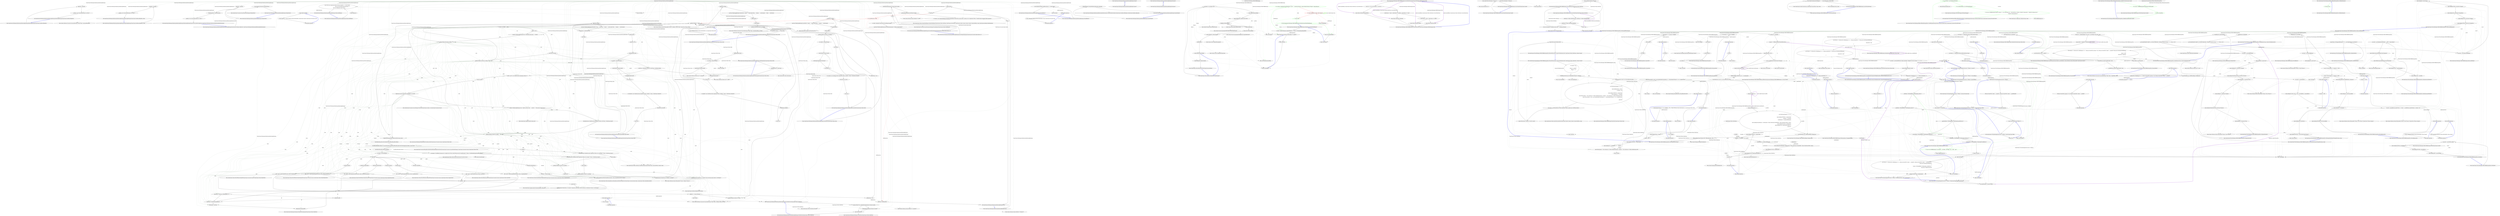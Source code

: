 digraph  {
n211 [label="QuantConnect.Brokerages.Backtesting.BacktestingBrokerage", span=""];
n0 [cluster="QuantConnect.Brokerages.Backtesting.BacktestingBrokerage.BacktestingBrokerage(QuantConnect.Interfaces.IAlgorithm)", label="Entry QuantConnect.Brokerages.Backtesting.BacktestingBrokerage.BacktestingBrokerage(QuantConnect.Interfaces.IAlgorithm)", span="50-50"];
n1 [cluster="QuantConnect.Brokerages.Backtesting.BacktestingBrokerage.BacktestingBrokerage(QuantConnect.Interfaces.IAlgorithm)", label="Algorithm = algorithm", span="53-53"];
n2 [cluster="QuantConnect.Brokerages.Backtesting.BacktestingBrokerage.BacktestingBrokerage(QuantConnect.Interfaces.IAlgorithm)", label="_pending = new ConcurrentDictionary<int, Order>()", span="54-54"];
n3 [cluster="QuantConnect.Brokerages.Backtesting.BacktestingBrokerage.BacktestingBrokerage(QuantConnect.Interfaces.IAlgorithm)", label="Exit QuantConnect.Brokerages.Backtesting.BacktestingBrokerage.BacktestingBrokerage(QuantConnect.Interfaces.IAlgorithm)", span="50-50"];
n4 [cluster="System.Collections.Concurrent.ConcurrentDictionary<TKey, TValue>.ConcurrentDictionary()", label="Entry System.Collections.Concurrent.ConcurrentDictionary<TKey, TValue>.ConcurrentDictionary()", span="0-0"];
n5 [cluster="QuantConnect.Brokerages.Backtesting.BacktestingBrokerage.BacktestingBrokerage(QuantConnect.Interfaces.IAlgorithm, string)", label="Entry QuantConnect.Brokerages.Backtesting.BacktestingBrokerage.BacktestingBrokerage(QuantConnect.Interfaces.IAlgorithm, string)", span="62-62"];
n6 [cluster="QuantConnect.Brokerages.Backtesting.BacktestingBrokerage.BacktestingBrokerage(QuantConnect.Interfaces.IAlgorithm, string)", label="Algorithm = algorithm", span="65-65"];
n7 [cluster="QuantConnect.Brokerages.Backtesting.BacktestingBrokerage.BacktestingBrokerage(QuantConnect.Interfaces.IAlgorithm, string)", label="_pending = new ConcurrentDictionary<int, Order>()", span="66-66"];
n8 [cluster="QuantConnect.Brokerages.Backtesting.BacktestingBrokerage.BacktestingBrokerage(QuantConnect.Interfaces.IAlgorithm, string)", label="Exit QuantConnect.Brokerages.Backtesting.BacktestingBrokerage.BacktestingBrokerage(QuantConnect.Interfaces.IAlgorithm, string)", span="62-62"];
n9 [cluster="QuantConnect.Brokerages.Backtesting.BacktestingBrokerage.BacktestingBrokerage(QuantConnect.Interfaces.IAlgorithm, QuantConnect.Brokerages.Backtesting.IBacktestingMarketSimulation)", label="Entry QuantConnect.Brokerages.Backtesting.BacktestingBrokerage.BacktestingBrokerage(QuantConnect.Interfaces.IAlgorithm, QuantConnect.Brokerages.Backtesting.IBacktestingMarketSimulation)", span="74-74"];
n10 [cluster="QuantConnect.Brokerages.Backtesting.BacktestingBrokerage.BacktestingBrokerage(QuantConnect.Interfaces.IAlgorithm, QuantConnect.Brokerages.Backtesting.IBacktestingMarketSimulation)", label="Algorithm = algorithm", span="77-77"];
n11 [cluster="QuantConnect.Brokerages.Backtesting.BacktestingBrokerage.BacktestingBrokerage(QuantConnect.Interfaces.IAlgorithm, QuantConnect.Brokerages.Backtesting.IBacktestingMarketSimulation)", label="MarketSimulation = marketSimulation", span="78-78"];
n12 [cluster="QuantConnect.Brokerages.Backtesting.BacktestingBrokerage.BacktestingBrokerage(QuantConnect.Interfaces.IAlgorithm, QuantConnect.Brokerages.Backtesting.IBacktestingMarketSimulation)", label="_pending = new ConcurrentDictionary<int, Order>()", span="79-79"];
n13 [cluster="QuantConnect.Brokerages.Backtesting.BacktestingBrokerage.BacktestingBrokerage(QuantConnect.Interfaces.IAlgorithm, QuantConnect.Brokerages.Backtesting.IBacktestingMarketSimulation)", label="Exit QuantConnect.Brokerages.Backtesting.BacktestingBrokerage.BacktestingBrokerage(QuantConnect.Interfaces.IAlgorithm, QuantConnect.Brokerages.Backtesting.IBacktestingMarketSimulation)", span="74-74"];
n14 [cluster="QuantConnect.Brokerages.Backtesting.BacktestingBrokerage.GetOpenOrders()", label="Entry QuantConnect.Brokerages.Backtesting.BacktestingBrokerage.GetOpenOrders()", span="93-93"];
n15 [cluster="QuantConnect.Brokerages.Backtesting.BacktestingBrokerage.GetOpenOrders()", label="return Algorithm.Transactions.GetOpenOrders();", span="95-95"];
n16 [cluster="QuantConnect.Brokerages.Backtesting.BacktestingBrokerage.GetOpenOrders()", label="Exit QuantConnect.Brokerages.Backtesting.BacktestingBrokerage.GetOpenOrders()", span="93-93"];
n17 [cluster="QuantConnect.Securities.SecurityTransactionManager.GetOpenOrders()", label="Entry QuantConnect.Securities.SecurityTransactionManager.GetOpenOrders()", span="259-259"];
n18 [cluster="QuantConnect.Brokerages.Backtesting.BacktestingBrokerage.GetAccountHoldings()", label="Entry QuantConnect.Brokerages.Backtesting.BacktestingBrokerage.GetAccountHoldings()", span="102-102"];
n19 [cluster="QuantConnect.Brokerages.Backtesting.BacktestingBrokerage.GetAccountHoldings()", label="return (from kvp in Algorithm.Portfolio.Securities.OrderBy(x => x.Value.Symbol)\r\n                    where kvp.Value.Holdings.AbsoluteQuantity > 0\r\n                    select new Holding(kvp.Value)).ToList();", span="105-107"];
n20 [cluster="QuantConnect.Brokerages.Backtesting.BacktestingBrokerage.GetAccountHoldings()", label="Exit QuantConnect.Brokerages.Backtesting.BacktestingBrokerage.GetAccountHoldings()", span="102-102"];
n21 [cluster="System.Collections.Generic.IEnumerable<TSource>.OrderBy<TSource, TKey>(System.Func<TSource, TKey>)", label="Entry System.Collections.Generic.IEnumerable<TSource>.OrderBy<TSource, TKey>(System.Func<TSource, TKey>)", span="0-0"];
n22 [cluster="Holding.cstr", label="Entry Holding.cstr", span=""];
n23 [cluster="Unk.ToList", label="Entry Unk.ToList", span=""];
n24 [cluster="lambda expression", label="Entry lambda expression", span="105-105"];
n25 [cluster="lambda expression", label="x.Value.Symbol", span="105-105"];
n26 [cluster="lambda expression", label="Exit lambda expression", span="105-105"];
n27 [cluster="QuantConnect.Brokerages.Backtesting.BacktestingBrokerage.GetCashBalance()", label="Entry QuantConnect.Brokerages.Backtesting.BacktestingBrokerage.GetCashBalance()", span="114-114"];
n28 [cluster="QuantConnect.Brokerages.Backtesting.BacktestingBrokerage.GetCashBalance()", label="return Algorithm.Portfolio.CashBook.Select(x => x.Value).ToList();", span="116-116"];
n29 [cluster="QuantConnect.Brokerages.Backtesting.BacktestingBrokerage.GetCashBalance()", label="Exit QuantConnect.Brokerages.Backtesting.BacktestingBrokerage.GetCashBalance()", span="114-114"];
n30 [cluster="Unk.Select", label="Entry Unk.Select", span=""];
n31 [cluster="lambda expression", label="Entry lambda expression", span="116-116"];
n32 [cluster="lambda expression", label="x.Value", span="116-116"];
n33 [cluster="lambda expression", label="Exit lambda expression", span="116-116"];
n34 [cluster="QuantConnect.Brokerages.Backtesting.BacktestingBrokerage.PlaceOrder(QuantConnect.Orders.Order)", label="Entry QuantConnect.Brokerages.Backtesting.BacktestingBrokerage.PlaceOrder(QuantConnect.Orders.Order)", span="124-124"];
n35 [cluster="QuantConnect.Brokerages.Backtesting.BacktestingBrokerage.PlaceOrder(QuantConnect.Orders.Order)", label="Algorithm.LiveMode", span="126-126"];
n36 [cluster="QuantConnect.Brokerages.Backtesting.BacktestingBrokerage.PlaceOrder(QuantConnect.Orders.Order)", label="Log.Trace(''BacktestingBrokerage.PlaceOrder(): Type: '' + order.Type + '' Symbol: '' + order.Symbol.Value + '' Quantity: '' + order.Quantity)", span="128-128"];
n37 [cluster="QuantConnect.Brokerages.Backtesting.BacktestingBrokerage.PlaceOrder(QuantConnect.Orders.Order)", label="order.Status == OrderStatus.New", span="131-131"];
n40 [cluster="QuantConnect.Brokerages.Backtesting.BacktestingBrokerage.PlaceOrder(QuantConnect.Orders.Order)", label="SetPendingOrder(order)", span="136-136"];
n41 [cluster="QuantConnect.Brokerages.Backtesting.BacktestingBrokerage.PlaceOrder(QuantConnect.Orders.Order)", label="var orderId = order.Id.ToString()", span="139-139"];
n42 [cluster="QuantConnect.Brokerages.Backtesting.BacktestingBrokerage.PlaceOrder(QuantConnect.Orders.Order)", label="!order.BrokerId.Contains(orderId)", span="140-140"];
n43 [cluster="QuantConnect.Brokerages.Backtesting.BacktestingBrokerage.PlaceOrder(QuantConnect.Orders.Order)", label="order.BrokerId.Add(orderId)", span="140-140"];
n45 [cluster="QuantConnect.Brokerages.Backtesting.BacktestingBrokerage.PlaceOrder(QuantConnect.Orders.Order)", label="var submitted = new OrderEvent(order, Algorithm.UtcTime, orderFee) { Status = OrderStatus.Submitted }", span="144-144"];
n50 [cluster="QuantConnect.Logging.Log.Trace(string, bool)", label="Entry QuantConnect.Logging.Log.Trace(string, bool)", span="106-106"];
n38 [cluster="QuantConnect.Brokerages.Backtesting.BacktestingBrokerage.PlaceOrder(QuantConnect.Orders.Order)", label=_needsScanLock, span="133-133"];
n48 [cluster="QuantConnect.Brokerages.Backtesting.BacktestingBrokerage.PlaceOrder(QuantConnect.Orders.Order)", label="return false;", span="149-149"];
n39 [cluster="QuantConnect.Brokerages.Backtesting.BacktestingBrokerage.PlaceOrder(QuantConnect.Orders.Order)", label="_needsScan = true", span="135-135"];
n51 [cluster="QuantConnect.Brokerages.Backtesting.BacktestingBrokerage.SetPendingOrder(QuantConnect.Orders.Order)", label="Entry QuantConnect.Brokerages.Backtesting.BacktestingBrokerage.SetPendingOrder(QuantConnect.Orders.Order)", span="454-454"];
n52 [cluster="int.ToString()", label="Entry int.ToString()", span="0-0"];
n44 [cluster="QuantConnect.Brokerages.Backtesting.BacktestingBrokerage.PlaceOrder(QuantConnect.Orders.Order)", label="int orderFee = 0", span="143-143"];
n53 [cluster="System.Collections.Generic.List<T>.Contains(T)", label="Entry System.Collections.Generic.List<T>.Contains(T)", span="0-0"];
n54 [cluster="System.Collections.Generic.List<T>.Add(T)", label="Entry System.Collections.Generic.List<T>.Add(T)", span="0-0"];
n46 [cluster="QuantConnect.Brokerages.Backtesting.BacktestingBrokerage.PlaceOrder(QuantConnect.Orders.Order)", label="OnOrderEvent(submitted)", span="145-145"];
n55 [cluster="QuantConnect.Orders.OrderEvent.OrderEvent(QuantConnect.Orders.Order, System.DateTime, decimal, string)", label="Entry QuantConnect.Orders.OrderEvent.OrderEvent(QuantConnect.Orders.Order, System.DateTime, decimal, string)", span="144-144"];
n47 [cluster="QuantConnect.Brokerages.Backtesting.BacktestingBrokerage.PlaceOrder(QuantConnect.Orders.Order)", label="return true;", span="147-147"];
n56 [cluster="QuantConnect.Brokerages.Backtesting.BacktestingBrokerage.OnOrderEvent(QuantConnect.Orders.OrderEvent)", label="Entry QuantConnect.Brokerages.Backtesting.BacktestingBrokerage.OnOrderEvent(QuantConnect.Orders.OrderEvent)", span="423-423"];
n49 [cluster="QuantConnect.Brokerages.Backtesting.BacktestingBrokerage.PlaceOrder(QuantConnect.Orders.Order)", label="Exit QuantConnect.Brokerages.Backtesting.BacktestingBrokerage.PlaceOrder(QuantConnect.Orders.Order)", span="124-124"];
n57 [cluster="QuantConnect.Brokerages.Backtesting.BacktestingBrokerage.UpdateOrder(QuantConnect.Orders.Order)", label="Entry QuantConnect.Brokerages.Backtesting.BacktestingBrokerage.UpdateOrder(QuantConnect.Orders.Order)", span="157-157"];
n58 [cluster="QuantConnect.Brokerages.Backtesting.BacktestingBrokerage.UpdateOrder(QuantConnect.Orders.Order)", label="Algorithm.LiveMode", span="159-159"];
n59 [cluster="QuantConnect.Brokerages.Backtesting.BacktestingBrokerage.UpdateOrder(QuantConnect.Orders.Order)", label="Log.Trace(''BacktestingBrokerage.UpdateOrder(): Symbol: '' + order.Symbol.Value + '' Quantity: '' + order.Quantity + '' Status: '' + order.Status)", span="161-161"];
n62 [cluster="QuantConnect.Brokerages.Backtesting.BacktestingBrokerage.UpdateOrder(QuantConnect.Orders.Order)", label="!_pending.TryGetValue(order.Id, out pending)", span="167-167"];
n65 [cluster="QuantConnect.Brokerages.Backtesting.BacktestingBrokerage.UpdateOrder(QuantConnect.Orders.Order)", label="SetPendingOrder(order)", span="174-174"];
n66 [cluster="QuantConnect.Brokerages.Backtesting.BacktestingBrokerage.UpdateOrder(QuantConnect.Orders.Order)", label="var orderId = order.Id.ToString()", span="177-177"];
n67 [cluster="QuantConnect.Brokerages.Backtesting.BacktestingBrokerage.UpdateOrder(QuantConnect.Orders.Order)", label="!order.BrokerId.Contains(orderId)", span="178-178"];
n68 [cluster="QuantConnect.Brokerages.Backtesting.BacktestingBrokerage.UpdateOrder(QuantConnect.Orders.Order)", label="order.BrokerId.Add(orderId)", span="178-178"];
n70 [cluster="QuantConnect.Brokerages.Backtesting.BacktestingBrokerage.UpdateOrder(QuantConnect.Orders.Order)", label="var updated = new OrderEvent(order, Algorithm.UtcTime, orderFee) { Status = OrderStatus.Submitted }", span="182-182"];
n60 [cluster="QuantConnect.Brokerages.Backtesting.BacktestingBrokerage.UpdateOrder(QuantConnect.Orders.Order)", label=_needsScanLock, span="164-164"];
n61 [cluster="QuantConnect.Brokerages.Backtesting.BacktestingBrokerage.UpdateOrder(QuantConnect.Orders.Order)", label="Order pending", span="166-166"];
n63 [cluster="QuantConnect.Brokerages.Backtesting.BacktestingBrokerage.UpdateOrder(QuantConnect.Orders.Order)", label="return false;", span="170-170"];
n64 [cluster="QuantConnect.Brokerages.Backtesting.BacktestingBrokerage.UpdateOrder(QuantConnect.Orders.Order)", label="_needsScan = true", span="173-173"];
n74 [cluster="System.Collections.Concurrent.ConcurrentDictionary<TKey, TValue>.TryGetValue(TKey, out TValue)", label="Entry System.Collections.Concurrent.ConcurrentDictionary<TKey, TValue>.TryGetValue(TKey, out TValue)", span="0-0"];
n69 [cluster="QuantConnect.Brokerages.Backtesting.BacktestingBrokerage.UpdateOrder(QuantConnect.Orders.Order)", label="int orderFee = 0", span="181-181"];
n71 [cluster="QuantConnect.Brokerages.Backtesting.BacktestingBrokerage.UpdateOrder(QuantConnect.Orders.Order)", label="OnOrderEvent(updated)", span="183-183"];
n72 [cluster="QuantConnect.Brokerages.Backtesting.BacktestingBrokerage.UpdateOrder(QuantConnect.Orders.Order)", label="return true;", span="185-185"];
n73 [cluster="QuantConnect.Brokerages.Backtesting.BacktestingBrokerage.UpdateOrder(QuantConnect.Orders.Order)", label="Exit QuantConnect.Brokerages.Backtesting.BacktestingBrokerage.UpdateOrder(QuantConnect.Orders.Order)", span="157-157"];
n75 [cluster="QuantConnect.Brokerages.Backtesting.BacktestingBrokerage.CancelOrder(QuantConnect.Orders.Order)", label="Entry QuantConnect.Brokerages.Backtesting.BacktestingBrokerage.CancelOrder(QuantConnect.Orders.Order)", span="193-193"];
n76 [cluster="QuantConnect.Brokerages.Backtesting.BacktestingBrokerage.CancelOrder(QuantConnect.Orders.Order)", label="Algorithm.LiveMode", span="195-195"];
n77 [cluster="QuantConnect.Brokerages.Backtesting.BacktestingBrokerage.CancelOrder(QuantConnect.Orders.Order)", label="Log.Trace(''BacktestingBrokerage.CancelOrder(): Symbol: '' + order.Symbol.Value + '' Quantity: '' + order.Quantity)", span="197-197"];
n80 [cluster="QuantConnect.Brokerages.Backtesting.BacktestingBrokerage.CancelOrder(QuantConnect.Orders.Order)", label="!_pending.TryRemove(order.Id, out pending)", span="203-203"];
n82 [cluster="QuantConnect.Brokerages.Backtesting.BacktestingBrokerage.CancelOrder(QuantConnect.Orders.Order)", label="var orderId = order.Id.ToString()", span="210-210"];
n83 [cluster="QuantConnect.Brokerages.Backtesting.BacktestingBrokerage.CancelOrder(QuantConnect.Orders.Order)", label="!order.BrokerId.Contains(orderId)", span="211-211"];
n84 [cluster="QuantConnect.Brokerages.Backtesting.BacktestingBrokerage.CancelOrder(QuantConnect.Orders.Order)", label="order.BrokerId.Add(order.Id.ToString())", span="211-211"];
n86 [cluster="QuantConnect.Brokerages.Backtesting.BacktestingBrokerage.CancelOrder(QuantConnect.Orders.Order)", label="var canceled = new OrderEvent(order, Algorithm.UtcTime, orderFee) { Status = OrderStatus.Canceled }", span="215-215"];
n78 [cluster="QuantConnect.Brokerages.Backtesting.BacktestingBrokerage.CancelOrder(QuantConnect.Orders.Order)", label=_needsScanLock, span="200-200"];
n79 [cluster="QuantConnect.Brokerages.Backtesting.BacktestingBrokerage.CancelOrder(QuantConnect.Orders.Order)", label="Order pending", span="202-202"];
n81 [cluster="QuantConnect.Brokerages.Backtesting.BacktestingBrokerage.CancelOrder(QuantConnect.Orders.Order)", label="return false;", span="206-206"];
n90 [cluster="System.Collections.Concurrent.ConcurrentDictionary<TKey, TValue>.TryRemove(TKey, out TValue)", label="Entry System.Collections.Concurrent.ConcurrentDictionary<TKey, TValue>.TryRemove(TKey, out TValue)", span="0-0"];
n85 [cluster="QuantConnect.Brokerages.Backtesting.BacktestingBrokerage.CancelOrder(QuantConnect.Orders.Order)", label="int orderFee = 0", span="214-214"];
n87 [cluster="QuantConnect.Brokerages.Backtesting.BacktestingBrokerage.CancelOrder(QuantConnect.Orders.Order)", label="OnOrderEvent(canceled)", span="216-216"];
n88 [cluster="QuantConnect.Brokerages.Backtesting.BacktestingBrokerage.CancelOrder(QuantConnect.Orders.Order)", label="return true;", span="218-218"];
n89 [cluster="QuantConnect.Brokerages.Backtesting.BacktestingBrokerage.CancelOrder(QuantConnect.Orders.Order)", label="Exit QuantConnect.Brokerages.Backtesting.BacktestingBrokerage.CancelOrder(QuantConnect.Orders.Order)", span="193-193"];
n91 [cluster="QuantConnect.Brokerages.Backtesting.BacktestingBrokerage.Scan()", label="Entry QuantConnect.Brokerages.Backtesting.BacktestingBrokerage.Scan()", span="229-229"];
n92 [cluster="QuantConnect.Brokerages.Backtesting.BacktestingBrokerage.Scan()", label=_needsScanLock, span="231-231"];
n93 [cluster="QuantConnect.Brokerages.Backtesting.BacktestingBrokerage.Scan()", label="!_needsScan", span="234-234"];
n94 [cluster="QuantConnect.Brokerages.Backtesting.BacktestingBrokerage.Scan()", label="return;", span="236-236"];
n95 [cluster="QuantConnect.Brokerages.Backtesting.BacktestingBrokerage.Scan()", color=red, community=0, label="14: var stillNeedsScan = false", span="239-239"];
n96 [cluster="QuantConnect.Brokerages.Backtesting.BacktestingBrokerage.Scan()", label="_pending.OrderBy(x => x.Key)", span="242-242"];
n155 [cluster="QuantConnect.Brokerages.Backtesting.BacktestingBrokerage.Scan()", label="_needsScan = stillNeedsScan", span="388-388"];
n97 [cluster="QuantConnect.Brokerages.Backtesting.BacktestingBrokerage.Scan()", label="var order = kvp.Value", span="244-244"];
n176 [cluster="lambda expression", label="Entry lambda expression", span="242-242"];
n98 [cluster="QuantConnect.Brokerages.Backtesting.BacktestingBrokerage.Scan()", label="order == null", span="245-245"];
n99 [cluster="QuantConnect.Brokerages.Backtesting.BacktestingBrokerage.Scan()", label="Log.Error(''BacktestingBrokerage.Scan(): Null pending order found: '' + kvp.Key)", span="247-247"];
n101 [cluster="QuantConnect.Brokerages.Backtesting.BacktestingBrokerage.Scan()", label="order.Status.IsClosed()", span="252-252"];
n102 [cluster="QuantConnect.Brokerages.Backtesting.BacktestingBrokerage.Scan()", label="_pending.TryRemove(order.Id, out order)", span="255-255"];
n103 [cluster="QuantConnect.Brokerages.Backtesting.BacktestingBrokerage.Scan()", label="order.Time == Algorithm.UtcTime && order.Type != OrderType.Market", span="260-260"];
n105 [cluster="QuantConnect.Brokerages.Backtesting.BacktestingBrokerage.Scan()", label="var fills = new[] { new OrderEvent(order, Algorithm.UtcTime, 0) }", span="266-266"];
n107 [cluster="QuantConnect.Brokerages.Backtesting.BacktestingBrokerage.Scan()", label="!Algorithm.Securities.TryGetValue(order.Symbol, out security)", span="269-269"];
n108 [cluster="QuantConnect.Brokerages.Backtesting.BacktestingBrokerage.Scan()", label="Log.Error(''BacktestingBrokerage.Scan(): Unable to process order: '' + order.Id + ''. The security no longer exists.'')", span="271-271"];
n109 [cluster="QuantConnect.Brokerages.Backtesting.BacktestingBrokerage.Scan()", label="OnOrderEvent(new OrderEvent(order, Algorithm.UtcTime, 0m){Status = OrderStatus.Invalid})", span="273-273"];
n110 [cluster="QuantConnect.Brokerages.Backtesting.BacktestingBrokerage.Scan()", label="_pending.TryRemove(order.Id, out order)", span="274-274"];
n111 [cluster="QuantConnect.Brokerages.Backtesting.BacktestingBrokerage.Scan()", label="!Algorithm.BrokerageModel.CanExecuteOrder(security, order)", span="279-279"];
n113 [cluster="QuantConnect.Brokerages.Backtesting.BacktestingBrokerage.Scan()", label="hasSufficientBuyingPowerResult = security.BuyingPowerModel.HasSufficientBuyingPowerForOrder(Algorithm.Portfolio, security, order)", span="288-288"];
n115 [cluster="QuantConnect.Brokerages.Backtesting.BacktestingBrokerage.Scan()", label="OnOrderEvent(new OrderEvent(order, Algorithm.UtcTime, 0m, err.Message) { Status = OrderStatus.Invalid })", span="293-293"];
n117 [cluster="QuantConnect.Brokerages.Backtesting.BacktestingBrokerage.Scan()", label="_pending.TryRemove(order.Id, out pending)", span="295-295"];
n119 [cluster="QuantConnect.Brokerages.Backtesting.BacktestingBrokerage.Scan()", label="Algorithm.Error($''Order Error: id: {order.Id}, Error executing margin models: {err.Message}'')", span="298-298"];
n122 [cluster="QuantConnect.Brokerages.Backtesting.BacktestingBrokerage.Scan()", label="order.Type", span="311-311"];
n124 [cluster="QuantConnect.Brokerages.Backtesting.BacktestingBrokerage.Scan()", label="fills = new[] { model.LimitFill(security, order as LimitOrder) }", span="314-314"];
n126 [cluster="QuantConnect.Brokerages.Backtesting.BacktestingBrokerage.Scan()", label="fills = new[] { model.StopMarketFill(security, order as StopMarketOrder) }", span="318-318"];
n128 [cluster="QuantConnect.Brokerages.Backtesting.BacktestingBrokerage.Scan()", label="fills = new[] { model.MarketFill(security, order as MarketOrder) }", span="322-322"];
n130 [cluster="QuantConnect.Brokerages.Backtesting.BacktestingBrokerage.Scan()", label="fills = new[] { model.StopLimitFill(security, order as StopLimitOrder) }", span="326-326"];
n132 [cluster="QuantConnect.Brokerages.Backtesting.BacktestingBrokerage.Scan()", label="fills = new[] { model.MarketOnOpenFill(security, order as MarketOnOpenOrder) }", span="330-330"];
n134 [cluster="QuantConnect.Brokerages.Backtesting.BacktestingBrokerage.Scan()", label="fills = new[] { model.MarketOnCloseFill(security, order as MarketOnCloseOrder) }", span="334-334"];
n137 [cluster="QuantConnect.Brokerages.Backtesting.BacktestingBrokerage.Scan()", label="fills = option.OptionExerciseModel.OptionExercise(option, order as OptionExerciseOrder).ToArray()", span="339-339"];
n140 [cluster="QuantConnect.Brokerages.Backtesting.BacktestingBrokerage.Scan()", label="Algorithm.Error($''Order Error: id: {order.Id}, Transaction model failed to fill for order type: {order.Type} with error: {err.Message}'')", span="346-346"];
n141 [cluster="QuantConnect.Brokerages.Backtesting.BacktestingBrokerage.Scan()", label="var message = $''Insufficient buying power to complete order (Value:{order.GetValue(security).SmartRounding()}), Reason: {hasSufficientBuyingPowerResult.Reason}.''", span="352-352"];
n142 [cluster="QuantConnect.Brokerages.Backtesting.BacktestingBrokerage.Scan()", label="OnOrderEvent(new OrderEvent(order, Algorithm.UtcTime, 0m, message) { Status = OrderStatus.Invalid })", span="353-353"];
n144 [cluster="QuantConnect.Brokerages.Backtesting.BacktestingBrokerage.Scan()", label="_pending.TryRemove(order.Id, out pending)", span="355-355"];
n145 [cluster="QuantConnect.Brokerages.Backtesting.BacktestingBrokerage.Scan()", label="Algorithm.Error($''Order Error: id: {order.Id}, {message}'')", span="357-357"];
n147 [cluster="QuantConnect.Brokerages.Backtesting.BacktestingBrokerage.Scan()", label="order.Status != fill.Status || fill.FillQuantity != 0", span="364-364"];
n149 [cluster="QuantConnect.Brokerages.Backtesting.BacktestingBrokerage.Scan()", label="order.Type == OrderType.OptionExercise", span="370-370"];
n150 [cluster="QuantConnect.Brokerages.Backtesting.BacktestingBrokerage.Scan()", label="fill.Message = order.Tag", span="372-372"];
n153 [cluster="QuantConnect.Brokerages.Backtesting.BacktestingBrokerage.Scan()", label="_pending.TryRemove(order.Id, out order)", span="379-379"];
n100 [cluster="QuantConnect.Brokerages.Backtesting.BacktestingBrokerage.Scan()", label="_pending.TryRemove(kvp.Key, out order)", span="248-248"];
n157 [cluster="QuantConnect.Logging.Log.Error(string, bool)", label="Entry QuantConnect.Logging.Log.Error(string, bool)", span="65-65"];
n158 [cluster="QuantConnect.Orders.OrderStatus.IsClosed()", label="Entry QuantConnect.Orders.OrderStatus.IsClosed()", span="27-27"];
n104 [cluster="QuantConnect.Brokerages.Backtesting.BacktestingBrokerage.Scan()", label="stillNeedsScan = true", span="262-262"];
n106 [cluster="QuantConnect.Brokerages.Backtesting.BacktestingBrokerage.Scan()", label="Security security", span="268-268"];
n146 [cluster="QuantConnect.Brokerages.Backtesting.BacktestingBrokerage.Scan()", label=fills, span="361-361"];
n152 [cluster="QuantConnect.Brokerages.Backtesting.BacktestingBrokerage.Scan()", label="fills.All(x => x.Status.IsClosed())", span="377-377"];
n159 [cluster="QuantConnect.Securities.SecurityManager.TryGetValue(QuantConnect.Symbol, out QuantConnect.Securities.Security)", label="Entry QuantConnect.Securities.SecurityManager.TryGetValue(QuantConnect.Symbol, out QuantConnect.Securities.Security)", span="193-193"];
n121 [cluster="QuantConnect.Brokerages.Backtesting.BacktestingBrokerage.Scan()", label="var model = security.FillModel", span="306-306"];
n136 [cluster="QuantConnect.Brokerages.Backtesting.BacktestingBrokerage.Scan()", label="var option = (Option)security", span="338-338"];
n112 [cluster="QuantConnect.Brokerages.Backtesting.BacktestingBrokerage.Scan()", label="HasSufficientBuyingPowerForOrderResult hasSufficientBuyingPowerResult", span="285-285"];
n160 [cluster="QuantConnect.Brokerages.IBrokerageModel.CanExecuteOrder(QuantConnect.Securities.Security, QuantConnect.Orders.Order)", label="Entry QuantConnect.Brokerages.IBrokerageModel.CanExecuteOrder(QuantConnect.Securities.Security, QuantConnect.Orders.Order)", span="78-78"];
n114 [cluster="QuantConnect.Brokerages.Backtesting.BacktestingBrokerage.Scan()", label=Exception, span="290-290"];
n120 [cluster="QuantConnect.Brokerages.Backtesting.BacktestingBrokerage.Scan()", label="hasSufficientBuyingPowerResult.IsSufficient", span="303-303"];
n161 [cluster="QuantConnect.Securities.IBuyingPowerModel.HasSufficientBuyingPowerForOrder(QuantConnect.Securities.SecurityPortfolioManager, QuantConnect.Securities.Security, QuantConnect.Orders.Order)", label="Entry QuantConnect.Securities.IBuyingPowerModel.HasSufficientBuyingPowerForOrder(QuantConnect.Securities.SecurityPortfolioManager, QuantConnect.Securities.Security, QuantConnect.Orders.Order)", span="48-48"];
n116 [cluster="QuantConnect.Brokerages.Backtesting.BacktestingBrokerage.Scan()", label="Order pending", span="294-294"];
n118 [cluster="QuantConnect.Brokerages.Backtesting.BacktestingBrokerage.Scan()", label="Log.Error(err)", span="297-297"];
n162 [cluster="QuantConnect.Logging.Log.Error(System.Exception, string, bool)", label="Entry QuantConnect.Logging.Log.Error(System.Exception, string, bool)", span="98-98"];
n123 [cluster="QuantConnect.Brokerages.Backtesting.BacktestingBrokerage.Scan()", label="OrderType.Limit", span="313-313"];
n125 [cluster="QuantConnect.Brokerages.Backtesting.BacktestingBrokerage.Scan()", label="OrderType.StopMarket", span="317-317"];
n127 [cluster="QuantConnect.Brokerages.Backtesting.BacktestingBrokerage.Scan()", label="OrderType.Market", span="321-321"];
n129 [cluster="QuantConnect.Brokerages.Backtesting.BacktestingBrokerage.Scan()", label="OrderType.StopLimit", span="325-325"];
n131 [cluster="QuantConnect.Brokerages.Backtesting.BacktestingBrokerage.Scan()", label="OrderType.MarketOnOpen", span="329-329"];
n133 [cluster="QuantConnect.Brokerages.Backtesting.BacktestingBrokerage.Scan()", label="OrderType.MarketOnClose", span="333-333"];
n135 [cluster="QuantConnect.Brokerages.Backtesting.BacktestingBrokerage.Scan()", label="OrderType.OptionExercise", span="337-337"];
n138 [cluster="QuantConnect.Brokerages.Backtesting.BacktestingBrokerage.Scan()", label=Exception, span="343-343"];
n167 [cluster="QuantConnect.Orders.Fills.IFillModel.StopLimitFill(QuantConnect.Securities.Security, QuantConnect.Orders.StopLimitOrder)", label="Entry QuantConnect.Orders.Fills.IFillModel.StopLimitFill(QuantConnect.Securities.Security, QuantConnect.Orders.StopLimitOrder)", span="46-46"];
n168 [cluster="QuantConnect.Orders.Fills.IFillModel.MarketOnOpenFill(QuantConnect.Securities.Security, QuantConnect.Orders.MarketOnOpenOrder)", label="Entry QuantConnect.Orders.Fills.IFillModel.MarketOnOpenFill(QuantConnect.Securities.Security, QuantConnect.Orders.MarketOnOpenOrder)", span="62-62"];
n165 [cluster="QuantConnect.Orders.Fills.IFillModel.StopMarketFill(QuantConnect.Securities.Security, QuantConnect.Orders.StopMarketOrder)", label="Entry QuantConnect.Orders.Fills.IFillModel.StopMarketFill(QuantConnect.Securities.Security, QuantConnect.Orders.StopMarketOrder)", span="38-38"];
n166 [cluster="QuantConnect.Orders.Fills.IFillModel.MarketFill(QuantConnect.Securities.Security, QuantConnect.Orders.MarketOrder)", label="Entry QuantConnect.Orders.Fills.IFillModel.MarketFill(QuantConnect.Securities.Security, QuantConnect.Orders.MarketOrder)", span="30-30"];
n164 [cluster="QuantConnect.Orders.Fills.IFillModel.LimitFill(QuantConnect.Securities.Security, QuantConnect.Orders.LimitOrder)", label="Entry QuantConnect.Orders.Fills.IFillModel.LimitFill(QuantConnect.Securities.Security, QuantConnect.Orders.LimitOrder)", span="54-54"];
n170 [cluster="QuantConnect.Orders.OptionExercise.IOptionExerciseModel.OptionExercise(QuantConnect.Securities.Option.Option, QuantConnect.Orders.OptionExerciseOrder)", label="Entry QuantConnect.Orders.OptionExercise.IOptionExerciseModel.OptionExercise(QuantConnect.Securities.Option.Option, QuantConnect.Orders.OptionExerciseOrder)", span="33-33"];
n171 [cluster="System.Collections.Generic.IEnumerable<TSource>.ToArray<TSource>()", label="Entry System.Collections.Generic.IEnumerable<TSource>.ToArray<TSource>()", span="0-0"];
n169 [cluster="QuantConnect.Orders.Fills.IFillModel.MarketOnCloseFill(QuantConnect.Securities.Security, QuantConnect.Orders.MarketOnCloseOrder)", label="Entry QuantConnect.Orders.Fills.IFillModel.MarketOnCloseFill(QuantConnect.Securities.Security, QuantConnect.Orders.MarketOnCloseOrder)", span="70-70"];
n139 [cluster="QuantConnect.Brokerages.Backtesting.BacktestingBrokerage.Scan()", label="Log.Error(err)", span="345-345"];
n172 [cluster="QuantConnect.Orders.Order.GetValue(QuantConnect.Securities.Security)", label="Entry QuantConnect.Orders.Order.GetValue(QuantConnect.Securities.Security)", span="210-210"];
n173 [cluster="decimal.SmartRounding()", label="Entry decimal.SmartRounding()", span="208-208"];
n143 [cluster="QuantConnect.Brokerages.Backtesting.BacktestingBrokerage.Scan()", label="Order pending", span="354-354"];
n163 [cluster="QuantConnect.Interfaces.IAlgorithm.Error(string)", label="Entry QuantConnect.Interfaces.IAlgorithm.Error(string)", span="432-432"];
n148 [cluster="QuantConnect.Brokerages.Backtesting.BacktestingBrokerage.Scan()", label="OnOrderEvent(fill)", span="367-367"];
n151 [cluster="QuantConnect.Brokerages.Backtesting.BacktestingBrokerage.Scan()", label="OnOptionPositionAssigned(fill)", span="373-373"];
n174 [cluster="QuantConnect.Brokerages.Brokerage.OnOptionPositionAssigned(QuantConnect.Orders.OrderEvent)", label="Entry QuantConnect.Brokerages.Brokerage.OnOptionPositionAssigned(QuantConnect.Orders.OrderEvent)", span="132-132"];
n154 [cluster="QuantConnect.Brokerages.Backtesting.BacktestingBrokerage.Scan()", label="stillNeedsScan = true", span="383-383"];
n175 [cluster="Unk.All", label="Entry Unk.All", span=""];
n179 [cluster="lambda expression", label="Entry lambda expression", span="377-377"];
n156 [cluster="QuantConnect.Brokerages.Backtesting.BacktestingBrokerage.Scan()", label="Exit QuantConnect.Brokerages.Backtesting.BacktestingBrokerage.Scan()", span="229-229"];
n177 [cluster="lambda expression", label="x.Key", span="242-242"];
n178 [cluster="lambda expression", label="Exit lambda expression", span="242-242"];
n180 [cluster="lambda expression", label="x.Status.IsClosed()", span="377-377"];
n181 [cluster="lambda expression", label="Exit lambda expression", span="377-377"];
n182 [cluster="QuantConnect.Brokerages.Backtesting.BacktestingBrokerage.SimulateMarket()", label="Entry QuantConnect.Brokerages.Backtesting.BacktestingBrokerage.SimulateMarket()", span="395-395"];
n183 [cluster="QuantConnect.Brokerages.Backtesting.BacktestingBrokerage.SimulateMarket()", label="MarketSimulation?.SimulateMarketConditions(this, Algorithm)", span="398-398"];
n184 [cluster="QuantConnect.Brokerages.Backtesting.BacktestingBrokerage.SimulateMarket()", label="Exit QuantConnect.Brokerages.Backtesting.BacktestingBrokerage.SimulateMarket()", span="395-395"];
n185 [cluster="QuantConnect.Brokerages.Backtesting.IBacktestingMarketSimulation.SimulateMarketConditions(QuantConnect.Interfaces.IBrokerage, QuantConnect.Interfaces.IAlgorithm)", label="Entry QuantConnect.Brokerages.Backtesting.IBacktestingMarketSimulation.SimulateMarketConditions(QuantConnect.Interfaces.IBrokerage, QuantConnect.Interfaces.IAlgorithm)", span="31-31"];
n186 [cluster="QuantConnect.Brokerages.Backtesting.BacktestingBrokerage.ActivateOptionAssignment(QuantConnect.Securities.Option.Option, int)", label="Entry QuantConnect.Brokerages.Backtesting.BacktestingBrokerage.ActivateOptionAssignment(QuantConnect.Securities.Option.Option, int)", span="406-406"];
n187 [cluster="QuantConnect.Brokerages.Backtesting.BacktestingBrokerage.ActivateOptionAssignment(QuantConnect.Securities.Option.Option, int)", label="_pendingOptionAssignments.Contains(option.Symbol)", span="409-409"];
n189 [cluster="QuantConnect.Brokerages.Backtesting.BacktestingBrokerage.ActivateOptionAssignment(QuantConnect.Securities.Option.Option, int)", label="_pendingOptionAssignments.Add(option.Symbol)", span="411-411"];
n190 [cluster="QuantConnect.Brokerages.Backtesting.BacktestingBrokerage.ActivateOptionAssignment(QuantConnect.Securities.Option.Option, int)", label="var request = new SubmitOrderRequest(OrderType.OptionExercise, option.Type, option.Symbol, -quantity, 0m, 0m, Algorithm.UtcTime, ''Simulated option assignment before expiration'')", span="413-413"];
n188 [cluster="QuantConnect.Brokerages.Backtesting.BacktestingBrokerage.ActivateOptionAssignment(QuantConnect.Securities.Option.Option, int)", label="return;", span="409-409"];
n194 [cluster="System.Collections.Generic.HashSet<T>.Contains(T)", label="Entry System.Collections.Generic.HashSet<T>.Contains(T)", span="0-0"];
n195 [cluster="System.Collections.Generic.HashSet<T>.Add(T)", label="Entry System.Collections.Generic.HashSet<T>.Add(T)", span="0-0"];
n191 [cluster="QuantConnect.Brokerages.Backtesting.BacktestingBrokerage.ActivateOptionAssignment(QuantConnect.Securities.Option.Option, int)", label="var ticket = Algorithm.Transactions.ProcessRequest(request)", span="415-415"];
n196 [cluster="QuantConnect.Orders.SubmitOrderRequest.SubmitOrderRequest(QuantConnect.Orders.OrderType, QuantConnect.SecurityType, QuantConnect.Symbol, decimal, decimal, decimal, System.DateTime, string, QuantConnect.Interfaces.IOrderProperties)", label="Entry QuantConnect.Orders.SubmitOrderRequest.SubmitOrderRequest(QuantConnect.Orders.OrderType, QuantConnect.SecurityType, QuantConnect.Symbol, decimal, decimal, decimal, System.DateTime, string, QuantConnect.Interfaces.IOrderProperties)", span="102-102"];
n192 [cluster="QuantConnect.Brokerages.Backtesting.BacktestingBrokerage.ActivateOptionAssignment(QuantConnect.Securities.Option.Option, int)", label="Log.Trace($''BacktestingBrokerage.ActivateOptionAssignment(): OrderId: {ticket.OrderId}'')", span="416-416"];
n197 [cluster="QuantConnect.Securities.SecurityTransactionManager.ProcessRequest(QuantConnect.Orders.OrderRequest)", label="Entry QuantConnect.Securities.SecurityTransactionManager.ProcessRequest(QuantConnect.Orders.OrderRequest)", span="133-133"];
n193 [cluster="QuantConnect.Brokerages.Backtesting.BacktestingBrokerage.ActivateOptionAssignment(QuantConnect.Securities.Option.Option, int)", label="Exit QuantConnect.Brokerages.Backtesting.BacktestingBrokerage.ActivateOptionAssignment(QuantConnect.Securities.Option.Option, int)", span="406-406"];
n198 [cluster="QuantConnect.Brokerages.Backtesting.BacktestingBrokerage.OnOrderEvent(QuantConnect.Orders.OrderEvent)", label="e.Status.IsClosed() && _pendingOptionAssignments.Contains(e.Symbol)", span="425-425"];
n199 [cluster="QuantConnect.Brokerages.Backtesting.BacktestingBrokerage.OnOrderEvent(QuantConnect.Orders.OrderEvent)", label="_pendingOptionAssignments.Remove(e.Symbol)", span="427-427"];
n200 [cluster="QuantConnect.Brokerages.Backtesting.BacktestingBrokerage.OnOrderEvent(QuantConnect.Orders.OrderEvent)", label="base.OnOrderEvent(e)", span="430-430"];
n202 [cluster="System.Collections.Generic.HashSet<T>.Remove(T)", label="Entry System.Collections.Generic.HashSet<T>.Remove(T)", span="0-0"];
n201 [cluster="QuantConnect.Brokerages.Backtesting.BacktestingBrokerage.OnOrderEvent(QuantConnect.Orders.OrderEvent)", label="Exit QuantConnect.Brokerages.Backtesting.BacktestingBrokerage.OnOrderEvent(QuantConnect.Orders.OrderEvent)", span="423-423"];
n203 [cluster="QuantConnect.Brokerages.Brokerage.OnOrderEvent(QuantConnect.Orders.OrderEvent)", label="Entry QuantConnect.Brokerages.Brokerage.OnOrderEvent(QuantConnect.Orders.OrderEvent)", span="113-113"];
n204 [cluster="QuantConnect.Brokerages.Backtesting.BacktestingBrokerage.Connect()", label="Entry QuantConnect.Brokerages.Backtesting.BacktestingBrokerage.Connect()", span="436-436"];
n205 [cluster="QuantConnect.Brokerages.Backtesting.BacktestingBrokerage.Connect()", label="Exit QuantConnect.Brokerages.Backtesting.BacktestingBrokerage.Connect()", span="436-436"];
n206 [cluster="QuantConnect.Brokerages.Backtesting.BacktestingBrokerage.Disconnect()", label="Entry QuantConnect.Brokerages.Backtesting.BacktestingBrokerage.Disconnect()", span="444-444"];
n207 [cluster="QuantConnect.Brokerages.Backtesting.BacktestingBrokerage.Disconnect()", label="Exit QuantConnect.Brokerages.Backtesting.BacktestingBrokerage.Disconnect()", span="444-444"];
n208 [cluster="QuantConnect.Brokerages.Backtesting.BacktestingBrokerage.SetPendingOrder(QuantConnect.Orders.Order)", label="_pending[order.Id] = order.Clone()", span="457-457"];
n209 [cluster="QuantConnect.Brokerages.Backtesting.BacktestingBrokerage.SetPendingOrder(QuantConnect.Orders.Order)", label="Exit QuantConnect.Brokerages.Backtesting.BacktestingBrokerage.SetPendingOrder(QuantConnect.Orders.Order)", span="454-454"];
n210 [cluster="QuantConnect.Orders.Order.Clone()", label="Entry QuantConnect.Orders.Order.Clone()", span="260-260"];
m1_26 [cluster="double.ToString(System.IFormatProvider)", file="GDAXBrokerage.Utility.cs", label="Entry double.ToString(System.IFormatProvider)", span="0-0"];
m1_51 [cluster="QuantConnect.Brokerages.GDAX.GDAXBrokerage.ConvertOrderStatus(QuantConnect.Brokerages.GDAX.Messages.Order)", file="GDAXBrokerage.Utility.cs", label="Entry QuantConnect.Brokerages.GDAX.GDAXBrokerage.ConvertOrderStatus(QuantConnect.Brokerages.GDAX.Messages.Order)", span="101-101"];
m1_52 [cluster="QuantConnect.Brokerages.GDAX.GDAXBrokerage.ConvertOrderStatus(QuantConnect.Brokerages.GDAX.Messages.Order)", file="GDAXBrokerage.Utility.cs", label="order.Size != 0 && order.FilledSize != order.Size", span="103-103"];
m1_54 [cluster="QuantConnect.Brokerages.GDAX.GDAXBrokerage.ConvertOrderStatus(QuantConnect.Brokerages.GDAX.Messages.Order)", file="GDAXBrokerage.Utility.cs", label="order.Status == ''open'' || order.Status == ''pending'' || order.Status == ''active''", span="107-107"];
m1_56 [cluster="QuantConnect.Brokerages.GDAX.GDAXBrokerage.ConvertOrderStatus(QuantConnect.Brokerages.GDAX.Messages.Order)", file="GDAXBrokerage.Utility.cs", label="order.Status == ''done'' || order.Status == ''settled''", span="111-111"];
m1_53 [cluster="QuantConnect.Brokerages.GDAX.GDAXBrokerage.ConvertOrderStatus(QuantConnect.Brokerages.GDAX.Messages.Order)", file="GDAXBrokerage.Utility.cs", label="return Orders.OrderStatus.PartiallyFilled;", span="105-105"];
m1_55 [cluster="QuantConnect.Brokerages.GDAX.GDAXBrokerage.ConvertOrderStatus(QuantConnect.Brokerages.GDAX.Messages.Order)", file="GDAXBrokerage.Utility.cs", label="return Orders.OrderStatus.Submitted;", span="109-109"];
m1_57 [cluster="QuantConnect.Brokerages.GDAX.GDAXBrokerage.ConvertOrderStatus(QuantConnect.Brokerages.GDAX.Messages.Order)", file="GDAXBrokerage.Utility.cs", label="return Orders.OrderStatus.Filled;", span="113-113"];
m1_58 [cluster="QuantConnect.Brokerages.GDAX.GDAXBrokerage.ConvertOrderStatus(QuantConnect.Brokerages.GDAX.Messages.Order)", file="GDAXBrokerage.Utility.cs", label="return Orders.OrderStatus.None;", span="116-116"];
m1_59 [cluster="QuantConnect.Brokerages.GDAX.GDAXBrokerage.ConvertOrderStatus(QuantConnect.Brokerages.GDAX.Messages.Order)", file="GDAXBrokerage.Utility.cs", label="Exit QuantConnect.Brokerages.GDAX.GDAXBrokerage.ConvertOrderStatus(QuantConnect.Brokerages.GDAX.Messages.Order)", span="101-101"];
m1_29 [cluster="System.Security.Cryptography.HMACSHA256.HMACSHA256(byte[])", file="GDAXBrokerage.Utility.cs", label="Entry System.Security.Cryptography.HMACSHA256.HMACSHA256(byte[])", span="0-0"];
m1_8 [cluster="Unk.ToUpper", file="GDAXBrokerage.Utility.cs", label="Entry Unk.ToUpper", span=""];
m1_14 [cluster="QuantConnect.Tests.Indicators.IdentityTests.ResetsProperly()", file="GDAXBrokerage.Utility.cs", label="Entry QuantConnect.Tests.Indicators.IdentityTests.ResetsProperly()", span="44-44"];
m1_15 [cluster="QuantConnect.Tests.Indicators.IdentityTests.ResetsProperly()", file="GDAXBrokerage.Utility.cs", label="var identity = new Identity(''test'')", span="46-46"];
m1_17 [cluster="QuantConnect.Tests.Indicators.IdentityTests.ResetsProperly()", file="GDAXBrokerage.Utility.cs", label="Assert.AreEqual(0m, identity.Current.Value)", span="48-48"];
m1_16 [cluster="QuantConnect.Tests.Indicators.IdentityTests.ResetsProperly()", file="GDAXBrokerage.Utility.cs", label="Assert.IsFalse(identity.IsReady)", span="47-47"];
m1_21 [cluster="QuantConnect.Tests.Indicators.IdentityTests.ResetsProperly()", file="GDAXBrokerage.Utility.cs", label="Assert.AreEqual(2, identity.Samples)", span="55-55"];
m1_22 [cluster="QuantConnect.Tests.Indicators.IdentityTests.ResetsProperly()", file="GDAXBrokerage.Utility.cs", label="identity.Reset()", span="57-57"];
m1_19 [cluster="QuantConnect.Tests.Indicators.IdentityTests.ResetsProperly()", file="GDAXBrokerage.Utility.cs", label="identity.Update(data)", span="52-52"];
m1_18 [cluster="QuantConnect.Tests.Indicators.IdentityTests.ResetsProperly()", file="GDAXBrokerage.Utility.cs", label="TestHelper.GetDataStream(2)", span="50-50"];
m1_20 [cluster="QuantConnect.Tests.Indicators.IdentityTests.ResetsProperly()", file="GDAXBrokerage.Utility.cs", label="Assert.IsTrue(identity.IsReady)", span="54-54"];
m1_23 [cluster="QuantConnect.Tests.Indicators.IdentityTests.ResetsProperly()", file="GDAXBrokerage.Utility.cs", label="Assert.IsFalse(identity.IsReady)", span="59-59"];
m1_0 [cluster="QuantConnect.Brokerages.GDAX.GDAXBrokerage.GetAuthenticationToken(IRestRequest)", file="GDAXBrokerage.Utility.cs", label="Entry QuantConnect.Brokerages.GDAX.GDAXBrokerage.GetAuthenticationToken(IRestRequest)", span="29-29"];
m1_2 [cluster="QuantConnect.Brokerages.GDAX.GDAXBrokerage.GetAuthenticationToken(IRestRequest)", color=green, community=0, file="GDAXBrokerage.Utility.cs", label="20: var token = GetAuthenticationToken(body == null ? '''' : body.Value.ToString(), request.Method.ToString().ToUpper(), request.Resource)", span="32-32"];
m1_1 [cluster="QuantConnect.Brokerages.GDAX.GDAXBrokerage.GetAuthenticationToken(IRestRequest)", file="GDAXBrokerage.Utility.cs", label="var body = request.Parameters.SingleOrDefault(b => b.Type == ParameterType.RequestBody)", span="31-31"];
m1_3 [cluster="QuantConnect.Brokerages.GDAX.GDAXBrokerage.GetAuthenticationToken(IRestRequest)", color=red, community=0, file="GDAXBrokerage.Utility.cs", label="20: request.AddHeader(_header, token.Signature)", span="33-33"];
m1_4 [cluster="QuantConnect.Brokerages.GDAX.GDAXBrokerage.GetAuthenticationToken(IRestRequest)", color=green, community=0, file="GDAXBrokerage.Utility.cs", label="0: return token;", span="35-35"];
m1_5 [cluster="QuantConnect.Brokerages.GDAX.GDAXBrokerage.GetAuthenticationToken(IRestRequest)", color=green, community=0, file="GDAXBrokerage.Utility.cs", label="20: Exit QuantConnect.Brokerages.GDAX.GDAXBrokerage.GetAuthenticationToken(IRestRequest)", span="29-29"];
m1_6 [cluster="Unk.SingleOrDefault", file="GDAXBrokerage.Utility.cs", label="Entry Unk.SingleOrDefault", span=""];
m1_7 [cluster="Unk.ToString", file="GDAXBrokerage.Utility.cs", label="Entry Unk.ToString", span=""];
m1_11 [cluster="QuantConnect.Indicators.IndicatorBase<T>.Update(T)", file="GDAXBrokerage.Utility.cs", label="Entry QuantConnect.Indicators.IndicatorBase<T>.Update(T)", span="81-81"];
m1_12 [cluster="Unk.IsTrue", file="GDAXBrokerage.Utility.cs", label="Entry Unk.IsTrue", span=""];
m1_13 [cluster="Unk.AreEqual", file="GDAXBrokerage.Utility.cs", label="Entry Unk.AreEqual", span=""];
m1_50 [cluster="string.Substring(int, int)", file="GDAXBrokerage.Utility.cs", label="Entry string.Substring(int, int)", span="0-0"];
m1_9 [cluster="Unk.GetAuthenticationToken", file="GDAXBrokerage.Utility.cs", label="Entry Unk.GetAuthenticationToken", span=""];
m1_10 [cluster="Unk.AddHeader", file="GDAXBrokerage.Utility.cs", label="Entry Unk.AddHeader", span=""];
m1_32 [cluster="QuantConnect.Brokerages.GDAX.GDAXBrokerage.ConvertOrderType(QuantConnect.Orders.OrderType)", file="GDAXBrokerage.Utility.cs", label="Entry QuantConnect.Brokerages.GDAX.GDAXBrokerage.ConvertOrderType(QuantConnect.Orders.OrderType)", span="67-67"];
m1_33 [cluster="QuantConnect.Brokerages.GDAX.GDAXBrokerage.ConvertOrderType(QuantConnect.Orders.OrderType)", file="GDAXBrokerage.Utility.cs", label="orderType == Orders.OrderType.Limit || orderType == Orders.OrderType.Market", span="69-69"];
m1_34 [cluster="QuantConnect.Brokerages.GDAX.GDAXBrokerage.ConvertOrderType(QuantConnect.Orders.OrderType)", file="GDAXBrokerage.Utility.cs", label="return orderType.ToString().ToLower();", span="71-71"];
m1_35 [cluster="QuantConnect.Brokerages.GDAX.GDAXBrokerage.ConvertOrderType(QuantConnect.Orders.OrderType)", file="GDAXBrokerage.Utility.cs", label="orderType == Orders.OrderType.StopMarket", span="73-73"];
m1_37 [cluster="QuantConnect.Brokerages.GDAX.GDAXBrokerage.ConvertOrderType(QuantConnect.Orders.OrderType)", file="GDAXBrokerage.Utility.cs", label="throw new Exception(''Unsupported order type:'' + orderType.ToString());", span="78-78"];
m1_36 [cluster="QuantConnect.Brokerages.GDAX.GDAXBrokerage.ConvertOrderType(QuantConnect.Orders.OrderType)", file="GDAXBrokerage.Utility.cs", label="return ''stop'';", span="75-75"];
m1_38 [cluster="QuantConnect.Brokerages.GDAX.GDAXBrokerage.ConvertOrderType(QuantConnect.Orders.OrderType)", file="GDAXBrokerage.Utility.cs", label="Exit QuantConnect.Brokerages.GDAX.GDAXBrokerage.ConvertOrderType(QuantConnect.Orders.OrderType)", span="67-67"];
m1_41 [cluster="System.Exception.Exception(string)", file="GDAXBrokerage.Utility.cs", label="Entry System.Exception.Exception(string)", span="0-0"];
m1_46 [cluster="QuantConnect.Symbol.Create(string, QuantConnect.SecurityType, string, string)", file="GDAXBrokerage.Utility.cs", label="Entry QuantConnect.Symbol.Create(string, QuantConnect.SecurityType, string, string)", span="45-45"];
m1_27 [cluster="System.Convert.FromBase64String(string)", file="GDAXBrokerage.Utility.cs", label="Entry System.Convert.FromBase64String(string)", span="0-0"];
m1_40 [cluster="string.ToLower()", file="GDAXBrokerage.Utility.cs", label="Entry string.ToLower()", span="0-0"];
m1_31 [cluster="System.Convert.ToBase64String(byte[])", file="GDAXBrokerage.Utility.cs", label="Entry System.Convert.ToBase64String(byte[])", span="0-0"];
m1_24 [cluster="QuantConnect.Tests.Indicators.IdentityTests.ResetsProperly()", file="GDAXBrokerage.Utility.cs", label="Assert.AreEqual(0, identity.Samples)", span="60-60"];
m1_39 [cluster="System.Enum.ToString()", file="GDAXBrokerage.Utility.cs", label="Entry System.Enum.ToString()", span="0-0"];
m1_45 [cluster="string.Replace(string, string)", file="GDAXBrokerage.Utility.cs", label="Entry string.Replace(string, string)", span="0-0"];
m1_25 [cluster="QuantConnect.Time.DateTimeToUnixTimeStamp(System.DateTime)", file="GDAXBrokerage.Utility.cs", label="Entry QuantConnect.Time.DateTimeToUnixTimeStamp(System.DateTime)", span="148-148"];
m1_28 [cluster="System.Text.Encoding.GetBytes(string)", file="GDAXBrokerage.Utility.cs", label="Entry System.Text.Encoding.GetBytes(string)", span="0-0"];
m1_47 [cluster="QuantConnect.Brokerages.GDAX.GDAXBrokerage.ConvertSymbol(QuantConnect.Symbol)", file="GDAXBrokerage.Utility.cs", label="Entry QuantConnect.Brokerages.GDAX.GDAXBrokerage.ConvertSymbol(QuantConnect.Symbol)", span="96-96"];
m1_48 [cluster="QuantConnect.Brokerages.GDAX.GDAXBrokerage.ConvertSymbol(QuantConnect.Symbol)", file="GDAXBrokerage.Utility.cs", label="return symbol.Value.Substring(0, 3).ToLower() + ''-'' + symbol.Value.Substring(3, 3).ToLower();", span="98-98"];
m1_49 [cluster="QuantConnect.Brokerages.GDAX.GDAXBrokerage.ConvertSymbol(QuantConnect.Symbol)", file="GDAXBrokerage.Utility.cs", label="Exit QuantConnect.Brokerages.GDAX.GDAXBrokerage.ConvertSymbol(QuantConnect.Symbol)", span="96-96"];
m1_42 [cluster="QuantConnect.Brokerages.GDAX.GDAXBrokerage.ConvertProductId(string)", file="GDAXBrokerage.Utility.cs", label="Entry QuantConnect.Brokerages.GDAX.GDAXBrokerage.ConvertProductId(string)", span="86-86"];
m1_43 [cluster="QuantConnect.Brokerages.GDAX.GDAXBrokerage.ConvertProductId(string)", file="GDAXBrokerage.Utility.cs", label="return Symbol.Create(productId.Replace(''-'', ''''), SecurityType.Forex, Market.GDAX);", span="88-88"];
m1_44 [cluster="QuantConnect.Brokerages.GDAX.GDAXBrokerage.ConvertProductId(string)", file="GDAXBrokerage.Utility.cs", label="Exit QuantConnect.Brokerages.GDAX.GDAXBrokerage.ConvertProductId(string)", span="86-86"];
m1_30 [cluster="System.Security.Cryptography.HashAlgorithm.ComputeHash(byte[])", file="GDAXBrokerage.Utility.cs", label="Entry System.Security.Cryptography.HashAlgorithm.ComputeHash(byte[])", span="0-0"];
m1_60 [file="GDAXBrokerage.Utility.cs", label="QuantConnect.Brokerages.GDAX.GDAXBrokerage", span=""];
m3_8 [cluster="RestSharp.RestClient.cstr", file="GDAXBrokerageIntegrationtests.cs", label="Entry RestSharp.RestClient.cstr", span=""];
m3_12 [cluster="QuantConnect.Tests.Brokerages.Bitfinex.BitfinexBrokerageTests.GetAskPrice(QuantConnect.Symbol)", file="GDAXBrokerageIntegrationtests.cs", label="Entry QuantConnect.Tests.Brokerages.Bitfinex.BitfinexBrokerageTests.GetAskPrice(QuantConnect.Symbol)", span="66-66"];
m3_13 [cluster="QuantConnect.Tests.Brokerages.Bitfinex.BitfinexBrokerageTests.GetAskPrice(QuantConnect.Symbol)", color=green, community=0, file="GDAXBrokerageIntegrationtests.cs", label="16: var tick = ((GDAXBrokerage)this.Brokerage).GetTick(symbol)", span="68-68"];
m3_14 [cluster="QuantConnect.Tests.Brokerages.Bitfinex.BitfinexBrokerageTests.GetAskPrice(QuantConnect.Symbol)", color=green, community=0, file="GDAXBrokerageIntegrationtests.cs", label="26: return tick.AskPrice;", span="69-69"];
m3_15 [cluster="QuantConnect.Tests.Brokerages.Bitfinex.BitfinexBrokerageTests.GetAskPrice(QuantConnect.Symbol)", file="GDAXBrokerageIntegrationtests.cs", label="Exit QuantConnect.Tests.Brokerages.Bitfinex.BitfinexBrokerageTests.GetAskPrice(QuantConnect.Symbol)", span="66-66"];
m3_10 [cluster="GDAXBrokerage.cstr", file="GDAXBrokerageIntegrationtests.cs", label="Entry GDAXBrokerage.cstr", span=""];
m3_0 [cluster="QuantConnect.Tests.Brokerages.Bitfinex.BitfinexBrokerageTests.GetDefaultQuantity()", file="GDAXBrokerageIntegrationtests.cs", label="Entry QuantConnect.Tests.Brokerages.Bitfinex.BitfinexBrokerageTests.GetDefaultQuantity()", span="51-51"];
m3_1 [cluster="QuantConnect.Tests.Brokerages.Bitfinex.BitfinexBrokerageTests.GetDefaultQuantity()", color=green, community=0, file="GDAXBrokerageIntegrationtests.cs", label="25: return 0.01m;", span="53-53"];
m3_2 [cluster="QuantConnect.Tests.Brokerages.Bitfinex.BitfinexBrokerageTests.GetDefaultQuantity()", file="GDAXBrokerageIntegrationtests.cs", label="Exit QuantConnect.Tests.Brokerages.Bitfinex.BitfinexBrokerageTests.GetDefaultQuantity()", span="51-51"];
m3_3 [cluster="QuantConnect.Tests.Brokerages.Bitfinex.BitfinexBrokerageTests.CreateBrokerage(QuantConnect.Securities.IOrderProvider, QuantConnect.Securities.ISecurityProvider)", file="GDAXBrokerageIntegrationtests.cs", label="Entry QuantConnect.Tests.Brokerages.Bitfinex.BitfinexBrokerageTests.CreateBrokerage(QuantConnect.Securities.IOrderProvider, QuantConnect.Securities.ISecurityProvider)", span="57-57"];
m3_4 [cluster="QuantConnect.Tests.Brokerages.Bitfinex.BitfinexBrokerageTests.CreateBrokerage(QuantConnect.Securities.IOrderProvider, QuantConnect.Securities.ISecurityProvider)", color=green, community=0, file="GDAXBrokerageIntegrationtests.cs", label="12: var restClient = new RestSharp.RestClient()", span="59-59"];
m3_5 [cluster="QuantConnect.Tests.Brokerages.Bitfinex.BitfinexBrokerageTests.CreateBrokerage(QuantConnect.Securities.IOrderProvider, QuantConnect.Securities.ISecurityProvider)", color=green, community=0, file="GDAXBrokerageIntegrationtests.cs", label="12: var webSocketClient = new WebSocketWrapper()", span="60-60"];
m3_6 [cluster="QuantConnect.Tests.Brokerages.Bitfinex.BitfinexBrokerageTests.CreateBrokerage(QuantConnect.Securities.IOrderProvider, QuantConnect.Securities.ISecurityProvider)", color=green, community=0, file="GDAXBrokerageIntegrationtests.cs", label="12: return new GDAXBrokerage(Config.Get(''gdax-url'', ''wss://ws-feed.gdax.com''), webSocketClient, restClient, Config.Get(''gdax-api-key''), Config.Get(''gdax-api-secret''), \r\n                Config.Get(''gdax-passphrase''));", span="62-63"];
m3_7 [cluster="QuantConnect.Tests.Brokerages.Bitfinex.BitfinexBrokerageTests.CreateBrokerage(QuantConnect.Securities.IOrderProvider, QuantConnect.Securities.ISecurityProvider)", file="GDAXBrokerageIntegrationtests.cs", label="Exit QuantConnect.Tests.Brokerages.Bitfinex.BitfinexBrokerageTests.CreateBrokerage(QuantConnect.Securities.IOrderProvider, QuantConnect.Securities.ISecurityProvider)", span="57-57"];
m3_11 [cluster="QuantConnect.Configuration.Config.Get(string, string)", file="GDAXBrokerageIntegrationtests.cs", label="Entry QuantConnect.Configuration.Config.Get(string, string)", span="90-90"];
m3_9 [cluster="QuantConnect.Brokerages.WebSocketWrapper.WebSocketWrapper()", file="GDAXBrokerageIntegrationtests.cs", label="Entry QuantConnect.Brokerages.WebSocketWrapper.WebSocketWrapper()", span="27-27"];
m3_16 [cluster="QuantConnect.Brokerages.GDAX.GDAXBrokerage.GetTick(QuantConnect.Symbol)", file="GDAXBrokerageIntegrationtests.cs", label="Entry QuantConnect.Brokerages.GDAX.GDAXBrokerage.GetTick(QuantConnect.Symbol)", span="218-218"];
m3_17 [file="GDAXBrokerageIntegrationtests.cs", label="QuantConnect.Tests.Brokerages.Bitfinex.BitfinexBrokerageTests", span=""];
m4_108 [cluster="QuantConnect.Tests.Brokerages.GDAX.GDAXBrokerageTests.OnMessageFillTest(decimal)", file="GDAXBrokerageTests.cs", label="Entry QuantConnect.Tests.Brokerages.GDAX.GDAXBrokerageTests.OnMessageFillTest(decimal)", span="144-144"];
m4_109 [cluster="QuantConnect.Tests.Brokerages.GDAX.GDAXBrokerageTests.OnMessageFillTest(decimal)", file="GDAXBrokerageTests.cs", label="string json = _matchData", span="146-146"];
m4_114 [cluster="QuantConnect.Tests.Brokerages.GDAX.GDAXBrokerageTests.OnMessageFillTest(decimal)", file="GDAXBrokerageTests.cs", label="GDAXTestsHelpers.AddOrder(_unit, 1, id, orderQuantity)", span="155-155"];
m4_118 [cluster="QuantConnect.Tests.Brokerages.GDAX.GDAXBrokerageTests.OnMessageFillTest(decimal)", file="GDAXBrokerageTests.cs", label="_unit.OrderStatusChanged += (s, e) =>\r\n            {\r\n                Assert.AreEqual(''BTCUSD'', e.Symbol.Value);\r\n                actualFee += e.OrderFee;\r\n                actualQuantity += e.AbsoluteFillQuantity;\r\n\r\n                Assert.AreEqual(actualQuantity != orderQuantity ? Orders.OrderStatus.PartiallyFilled : Orders.OrderStatus.Filled, e.Status);\r\n                Assert.AreEqual(5.23512m, actualQuantity);\r\n                Assert.AreEqual(0.01m, Math.Round(actualFee, 8));\r\n                raised.Set();\r\n            }", span="161-171"];
m4_119 [cluster="QuantConnect.Tests.Brokerages.GDAX.GDAXBrokerageTests.OnMessageFillTest(decimal)", file="GDAXBrokerageTests.cs", label="_unit.OnMessage(_unit, GDAXTestsHelpers.GetArgs(json))", span="173-173"];
m4_110 [cluster="QuantConnect.Tests.Brokerages.GDAX.GDAXBrokerageTests.OnMessageFillTest(decimal)", file="GDAXBrokerageTests.cs", label="string id = ''132fb6ae-456b-4654-b4e0-d681ac05cea1''", span="147-147"];
m4_112 [cluster="QuantConnect.Tests.Brokerages.GDAX.GDAXBrokerageTests.OnMessageFillTest(decimal)", file="GDAXBrokerageTests.cs", label="json = json.Replace(id, Guid.NewGuid().ToString())", span="151-151"];
m4_113 [cluster="QuantConnect.Tests.Brokerages.GDAX.GDAXBrokerageTests.OnMessageFillTest(decimal)", file="GDAXBrokerageTests.cs", label="decimal orderQuantity = 6.1m", span="154-154"];
m4_115 [cluster="QuantConnect.Tests.Brokerages.GDAX.GDAXBrokerageTests.OnMessageFillTest(decimal)", file="GDAXBrokerageTests.cs", label="ManualResetEvent raised = new ManualResetEvent(false)", span="156-156"];
m4_116 [cluster="QuantConnect.Tests.Brokerages.GDAX.GDAXBrokerageTests.OnMessageFillTest(decimal)", file="GDAXBrokerageTests.cs", label="decimal actualFee = 0", span="158-158"];
m4_117 [cluster="QuantConnect.Tests.Brokerages.GDAX.GDAXBrokerageTests.OnMessageFillTest(decimal)", file="GDAXBrokerageTests.cs", label="decimal actualQuantity = 0", span="159-159"];
m4_120 [cluster="QuantConnect.Tests.Brokerages.GDAX.GDAXBrokerageTests.OnMessageFillTest(decimal)", file="GDAXBrokerageTests.cs", label="Assert.AreEqual(raised.WaitOne(1000), expectedQuantity != 99)", span="176-176"];
m4_111 [cluster="QuantConnect.Tests.Brokerages.GDAX.GDAXBrokerageTests.OnMessageFillTest(decimal)", file="GDAXBrokerageTests.cs", label="expectedQuantity == 99", span="149-149"];
m4_121 [cluster="QuantConnect.Tests.Brokerages.GDAX.GDAXBrokerageTests.OnMessageFillTest(decimal)", file="GDAXBrokerageTests.cs", label="Exit QuantConnect.Tests.Brokerages.GDAX.GDAXBrokerageTests.OnMessageFillTest(decimal)", span="144-144"];
m4_222 [cluster="QuantConnect.Tests.Brokerages.GDAX.GDAXBrokerageTests.GetAccountHoldingsTest()", file="GDAXBrokerageTests.cs", label="Entry QuantConnect.Tests.Brokerages.GDAX.GDAXBrokerageTests.GetAccountHoldingsTest()", span="271-271"];
m4_223 [cluster="QuantConnect.Tests.Brokerages.GDAX.GDAXBrokerageTests.GetAccountHoldingsTest()", file="GDAXBrokerageTests.cs", label="SetupResponse(_holdingData)", span="273-273"];
m4_224 [cluster="QuantConnect.Tests.Brokerages.GDAX.GDAXBrokerageTests.GetAccountHoldingsTest()", file="GDAXBrokerageTests.cs", label="_unit.CachedOrderIDs.TryAdd(1, new Orders.MarketOrder { BrokerId = new List<string> { ''1'' }, Price = 123 })", span="275-275"];
m4_225 [cluster="QuantConnect.Tests.Brokerages.GDAX.GDAXBrokerageTests.GetAccountHoldingsTest()", file="GDAXBrokerageTests.cs", label="var actual = _unit.GetAccountHoldings()", span="277-277"];
m4_226 [cluster="QuantConnect.Tests.Brokerages.GDAX.GDAXBrokerageTests.GetAccountHoldingsTest()", file="GDAXBrokerageTests.cs", label="Assert.AreEqual(2, actual.Count())", span="279-279"];
m4_227 [cluster="QuantConnect.Tests.Brokerages.GDAX.GDAXBrokerageTests.GetAccountHoldingsTest()", file="GDAXBrokerageTests.cs", label="Assert.AreEqual(0.005m, actual.First().Quantity)", span="280-280"];
m4_228 [cluster="QuantConnect.Tests.Brokerages.GDAX.GDAXBrokerageTests.GetAccountHoldingsTest()", file="GDAXBrokerageTests.cs", label="Assert.AreEqual(10m, actual.First().AveragePrice)", span="281-281"];
m4_229 [cluster="QuantConnect.Tests.Brokerages.GDAX.GDAXBrokerageTests.GetAccountHoldingsTest()", file="GDAXBrokerageTests.cs", label="Assert.AreEqual(-0.5m, actual.Last().Quantity)", span="283-283"];
m4_230 [cluster="QuantConnect.Tests.Brokerages.GDAX.GDAXBrokerageTests.GetAccountHoldingsTest()", file="GDAXBrokerageTests.cs", label="Assert.AreEqual(1000m, actual.Last().AveragePrice)", span="284-284"];
m4_231 [cluster="QuantConnect.Tests.Brokerages.GDAX.GDAXBrokerageTests.GetAccountHoldingsTest()", file="GDAXBrokerageTests.cs", label="Exit QuantConnect.Tests.Brokerages.GDAX.GDAXBrokerageTests.GetAccountHoldingsTest()", span="271-271"];
m4_67 [cluster="Unk.Connect", file="GDAXBrokerageTests.cs", label="Entry Unk.Connect", span=""];
m4_10 [cluster="QuantConnect.Tests.Brokerages.GDAX.GDAXBrokerageTests.Setup()", file="GDAXBrokerageTests.cs", label="_rest.Setup(m => m.Execute(It.Is<IRestRequest>(r => r.Resource.StartsWith(''/orders/'' + _brokerId) || r.Resource.StartsWith(''/orders/'' + _matchBrokerId))))\r\n            .Returns(new RestSharp.RestResponse\r\n            {\r\n                Content = File.ReadAllText(''TestData\\gdax_orderById.txt''),\r\n                StatusCode = HttpStatusCode.OK\r\n            })", span="74-79"];
m4_56 [cluster="QuantConnect.Tests.Brokerages.GDAX.GDAXBrokerageTests.ConnectTest()", file="GDAXBrokerageTests.cs", label="Entry QuantConnect.Tests.Brokerages.GDAX.GDAXBrokerageTests.ConnectTest()", span="101-101"];
m4_57 [cluster="QuantConnect.Tests.Brokerages.GDAX.GDAXBrokerageTests.ConnectTest()", file="GDAXBrokerageTests.cs", label="_wss.Setup(m => m.Connect()).Verifiable()", span="103-103"];
m4_58 [cluster="QuantConnect.Tests.Brokerages.GDAX.GDAXBrokerageTests.ConnectTest()", file="GDAXBrokerageTests.cs", label="_unit.Connect()", span="105-105"];
m4_59 [cluster="QuantConnect.Tests.Brokerages.GDAX.GDAXBrokerageTests.ConnectTest()", file="GDAXBrokerageTests.cs", label="_wss.Verify()", span="106-106"];
m4_60 [cluster="QuantConnect.Tests.Brokerages.GDAX.GDAXBrokerageTests.ConnectTest()", file="GDAXBrokerageTests.cs", label="Exit QuantConnect.Tests.Brokerages.GDAX.GDAXBrokerageTests.ConnectTest()", span="101-101"];
m4_193 [cluster="QuantConnect.Brokerages.GDAX.GDAXBrokerage.GetOpenOrders()", file="GDAXBrokerageTests.cs", label="Entry QuantConnect.Brokerages.GDAX.GDAXBrokerage.GetOpenOrders()", span="120-120"];
m4_124 [cluster="QuantConnect.Tests.Brokerages.GDAX.GDAXTestsHelpers.AddOrder(QuantConnect.Brokerages.GDAX.GDAXBrokerage, int, string, decimal)", file="GDAXBrokerageTests.cs", label="Entry QuantConnect.Tests.Brokerages.GDAX.GDAXTestsHelpers.AddOrder(QuantConnect.Brokerages.GDAX.GDAXBrokerage, int, string, decimal)", span="30-30"];
m4_48 [cluster="Unk.IsTrue", file="GDAXBrokerageTests.cs", label="Entry Unk.IsTrue", span=""];
m4_94 [cluster="System.Collections.Concurrent.ConcurrentDictionary<TKey, TValue>.TryAdd(TKey, TValue)", file="GDAXBrokerageTests.cs", label="Entry System.Collections.Concurrent.ConcurrentDictionary<TKey, TValue>.TryAdd(TKey, TValue)", span="0-0"];
m4_96 [cluster="QuantConnect.Brokerages.GDAX.GDAXBrokerage.OnMessage(object, MessageEventArgs)", file="GDAXBrokerageTests.cs", label="Entry QuantConnect.Brokerages.GDAX.GDAXBrokerage.OnMessage(object, MessageEventArgs)", span="81-81"];
m4_232 [cluster="QuantConnect.Brokerages.GDAX.GDAXBrokerage.GetAccountHoldings()", file="GDAXBrokerageTests.cs", label="Entry QuantConnect.Brokerages.GDAX.GDAXBrokerage.GetAccountHoldings()", span="189-189"];
m4_203 [cluster="QuantConnect.Tests.Brokerages.GDAX.GDAXBrokerageTests.GetCashBalanceTest()", file="GDAXBrokerageTests.cs", label="Entry QuantConnect.Tests.Brokerages.GDAX.GDAXBrokerageTests.GetCashBalanceTest()", span="253-253"];
m4_204 [cluster="QuantConnect.Tests.Brokerages.GDAX.GDAXBrokerageTests.GetCashBalanceTest()", file="GDAXBrokerageTests.cs", label="SetupResponse(_accountsData)", span="255-255"];
m4_205 [cluster="QuantConnect.Tests.Brokerages.GDAX.GDAXBrokerageTests.GetCashBalanceTest()", file="GDAXBrokerageTests.cs", label="var actual = _unit.GetCashBalance()", span="257-257"];
m4_206 [cluster="QuantConnect.Tests.Brokerages.GDAX.GDAXBrokerageTests.GetCashBalanceTest()", file="GDAXBrokerageTests.cs", label="Assert.AreEqual(2, actual.Count())", span="259-259"];
m4_207 [cluster="QuantConnect.Tests.Brokerages.GDAX.GDAXBrokerageTests.GetCashBalanceTest()", file="GDAXBrokerageTests.cs", label="var usd = actual.Single(a => a.Symbol == ''USD'')", span="261-261"];
m4_208 [cluster="QuantConnect.Tests.Brokerages.GDAX.GDAXBrokerageTests.GetCashBalanceTest()", file="GDAXBrokerageTests.cs", label="var btc = actual.Single(a => a.Symbol == ''BTC'')", span="262-262"];
m4_209 [cluster="QuantConnect.Tests.Brokerages.GDAX.GDAXBrokerageTests.GetCashBalanceTest()", file="GDAXBrokerageTests.cs", label="Assert.AreEqual(80.2301373066930000m, usd.Amount)", span="264-264"];
m4_210 [cluster="QuantConnect.Tests.Brokerages.GDAX.GDAXBrokerageTests.GetCashBalanceTest()", file="GDAXBrokerageTests.cs", label="Assert.AreEqual(1, usd.ConversionRate)", span="265-265"];
m4_211 [cluster="QuantConnect.Tests.Brokerages.GDAX.GDAXBrokerageTests.GetCashBalanceTest()", file="GDAXBrokerageTests.cs", label="Assert.AreEqual(1.1, btc.Amount)", span="266-266"];
m4_212 [cluster="QuantConnect.Tests.Brokerages.GDAX.GDAXBrokerageTests.GetCashBalanceTest()", file="GDAXBrokerageTests.cs", label="Assert.AreEqual(333.985m, btc.ConversionRate)", span="267-267"];
m4_213 [cluster="QuantConnect.Tests.Brokerages.GDAX.GDAXBrokerageTests.GetCashBalanceTest()", file="GDAXBrokerageTests.cs", label="Exit QuantConnect.Tests.Brokerages.GDAX.GDAXBrokerageTests.GetCashBalanceTest()", span="253-253"];
m4_171 [cluster="Unk.Any", file="GDAXBrokerageTests.cs", label="Entry Unk.Any", span=""];
m4_22 [cluster="QuantConnect.Util.TypeChangeJsonConverter<T, TResult>.Create(System.Type, JToken)", file="GDAXBrokerageTests.cs", label="Entry QuantConnect.Util.TypeChangeJsonConverter<T, TResult>.Create(System.Type, JToken)", span="85-85"];
m4_214 [cluster="QuantConnect.Brokerages.GDAX.GDAXBrokerage.GetCashBalance()", file="GDAXBrokerageTests.cs", label="Entry QuantConnect.Brokerages.GDAX.GDAXBrokerage.GetCashBalance()", span="235-235"];
m4_170 [cluster="Unk.SelectMany", file="GDAXBrokerageTests.cs", label="Entry Unk.SelectMany", span=""];
m4_97 [cluster="System.Collections.Generic.IEnumerable<TSource>.First<TSource>()", file="GDAXBrokerageTests.cs", label="Entry System.Collections.Generic.IEnumerable<TSource>.First<TSource>()", span="0-0"];
m4_126 [cluster="System.Threading.WaitHandle.WaitOne(int)", file="GDAXBrokerageTests.cs", label="Entry System.Threading.WaitHandle.WaitOne(int)", span="0-0"];
m4_0 [cluster="QuantConnect.Tests.Brokerages.GDAX.GDAXBrokerageTests.Setup()", file="GDAXBrokerageTests.cs", label="Entry QuantConnect.Tests.Brokerages.GDAX.GDAXBrokerageTests.Setup()", span="54-54"];
m4_1 [cluster="QuantConnect.Tests.Brokerages.GDAX.GDAXBrokerageTests.Setup()", color=green, community=0, file="GDAXBrokerageTests.cs", label="24: _unit = new GDAXBrokerage(''wss://localhost'', _wss.Object, _rest.Object, ''abc'', ''MTIz'', ''pass'')", span="56-56"];
m4_2 [cluster="QuantConnect.Tests.Brokerages.GDAX.GDAXBrokerageTests.Setup()", file="GDAXBrokerageTests.cs", label="_orderData = File.ReadAllText(''TestData\\gdax_order.txt'')", span="57-57"];
m4_5 [cluster="QuantConnect.Tests.Brokerages.GDAX.GDAXBrokerageTests.Setup()", file="GDAXBrokerageTests.cs", label="_accountsData = File.ReadAllText(''TestData\\gdax_accounts.txt'')", span="60-60"];
m4_3 [cluster="QuantConnect.Tests.Brokerages.GDAX.GDAXBrokerageTests.Setup()", file="GDAXBrokerageTests.cs", label="_matchData = File.ReadAllText(''TestData\\gdax_match.txt'')", span="58-58"];
m4_6 [cluster="QuantConnect.Tests.Brokerages.GDAX.GDAXBrokerageTests.Setup()", file="GDAXBrokerageTests.cs", label="_holdingData = File.ReadAllText(''TestData\\gdax_holding.txt'')", span="61-61"];
m4_4 [cluster="QuantConnect.Tests.Brokerages.GDAX.GDAXBrokerageTests.Setup()", file="GDAXBrokerageTests.cs", label="_openOrderData = File.ReadAllText(''TestData\\gdax_openOrders.txt'')", span="59-59"];
m4_7 [cluster="QuantConnect.Tests.Brokerages.GDAX.GDAXBrokerageTests.Setup()", file="GDAXBrokerageTests.cs", label="_orderByIdData = File.ReadAllText(''TestData\\gdax_orderById.txt'')", span="62-62"];
m4_175 [cluster="Unk.Where", file="GDAXBrokerageTests.cs", label="Entry Unk.Where", span=""];
m4_61 [cluster="Unk.Verifiable", file="GDAXBrokerageTests.cs", label="Entry Unk.Verifiable", span=""];
m4_233 [cluster="QuantConnect.Tests.Brokerages.GDAX.GDAXBrokerageTests.CancelOrderTest(System.Net.HttpStatusCode, System.Net.HttpStatusCode, bool)", file="GDAXBrokerageTests.cs", label="Entry QuantConnect.Tests.Brokerages.GDAX.GDAXBrokerageTests.CancelOrderTest(System.Net.HttpStatusCode, System.Net.HttpStatusCode, bool)", span="290-290"];
m4_234 [cluster="QuantConnect.Tests.Brokerages.GDAX.GDAXBrokerageTests.CancelOrderTest(System.Net.HttpStatusCode, System.Net.HttpStatusCode, bool)", file="GDAXBrokerageTests.cs", label="_rest.Setup(m => m.Execute(It.Is<IRestRequest>(r => !r.Resource.EndsWith(''1'')))).Returns(new RestSharp.RestResponse\r\n            {\r\n                StatusCode = code\r\n            })", span="292-295"];
m4_235 [cluster="QuantConnect.Tests.Brokerages.GDAX.GDAXBrokerageTests.CancelOrderTest(System.Net.HttpStatusCode, System.Net.HttpStatusCode, bool)", file="GDAXBrokerageTests.cs", label="_rest.Setup(m => m.Execute(It.Is<IRestRequest>(r => !r.Resource.EndsWith(''2'')))).Returns(new RestSharp.RestResponse\r\n            {\r\n                StatusCode = code2\r\n            })", span="297-300"];
m4_236 [cluster="QuantConnect.Tests.Brokerages.GDAX.GDAXBrokerageTests.CancelOrderTest(System.Net.HttpStatusCode, System.Net.HttpStatusCode, bool)", file="GDAXBrokerageTests.cs", label="var actual = _unit.CancelOrder(new Orders.LimitOrder { BrokerId = new List<string> { ''1'', ''2'' } })", span="302-302"];
m4_237 [cluster="QuantConnect.Tests.Brokerages.GDAX.GDAXBrokerageTests.CancelOrderTest(System.Net.HttpStatusCode, System.Net.HttpStatusCode, bool)", file="GDAXBrokerageTests.cs", label="Assert.AreEqual(expected, actual)", span="304-304"];
m4_238 [cluster="QuantConnect.Tests.Brokerages.GDAX.GDAXBrokerageTests.CancelOrderTest(System.Net.HttpStatusCode, System.Net.HttpStatusCode, bool)", file="GDAXBrokerageTests.cs", label="Exit QuantConnect.Tests.Brokerages.GDAX.GDAXBrokerageTests.CancelOrderTest(System.Net.HttpStatusCode, System.Net.HttpStatusCode, bool)", span="290-290"];
m4_158 [cluster="QuantConnect.Orders.LimitOrder.LimitOrder(QuantConnect.Symbol, decimal, decimal, System.DateTime, string)", file="GDAXBrokerageTests.cs", label="Entry QuantConnect.Orders.LimitOrder.LimitOrder(QuantConnect.Symbol, decimal, decimal, System.DateTime, string)", span="53-53"];
m4_145 [cluster="QuantConnect.Brokerages.GDAX.GDAXBrokerage.GetAuthenticationToken(string, string, string)", file="GDAXBrokerageTests.cs", label="Entry QuantConnect.Brokerages.GDAX.GDAXBrokerage.GetAuthenticationToken(string, string, string)", span="51-51"];
m4_192 [cluster="System.Collections.Generic.List<T>.List()", file="GDAXBrokerageTests.cs", label="Entry System.Collections.Generic.List<T>.List()", span="0-0"];
m4_239 [cluster="QuantConnect.Orders.LimitOrder.LimitOrder()", file="GDAXBrokerageTests.cs", label="Entry QuantConnect.Orders.LimitOrder.LimitOrder()", span="41-41"];
m4_251 [cluster="lambda expression", file="GDAXBrokerageTests.cs", label="Entry lambda expression", span="297-297"];
m4_166 [cluster="lambda expression", file="GDAXBrokerageTests.cs", label="Assert.IsTrue(orderId == null || _unit.CachedOrderIDs.SelectMany(c => c.Value.BrokerId.Where(b => b == _brokerId)).Any())", span="211-211"];
m4_258 [cluster="lambda expression", file="GDAXBrokerageTests.cs", label="_unit.UpdateOrder(new LimitOrder())", span="311-311"];
m4_18 [cluster="Unk.Serialize", file="GDAXBrokerageTests.cs", label="Entry Unk.Serialize", span=""];
m4_27 [cluster="QuantConnect.Util.TypeChangeJsonConverter<T, TResult>.Convert(T)", file="GDAXBrokerageTests.cs", label="Exit QuantConnect.Util.TypeChangeJsonConverter<T, TResult>.Convert(T)", span="96-96"];
m4_36 [cluster="lambda expression", file="GDAXBrokerageTests.cs", label="Entry lambda expression", span="84-84"];
m4_50 [cluster="lambda expression", file="GDAXBrokerageTests.cs", label="Entry lambda expression", span="94-94"];
m4_53 [cluster="lambda expression", file="GDAXBrokerageTests.cs", label="Entry lambda expression", span="96-96"];
m4_64 [cluster="lambda expression", file="GDAXBrokerageTests.cs", label="Entry lambda expression", span="103-103"];
m4_75 [cluster="lambda expression", file="GDAXBrokerageTests.cs", label="Entry lambda expression", span="112-112"];
m4_102 [cluster="lambda expression", file="GDAXBrokerageTests.cs", label="Entry lambda expression", span="136-136"];
m4_105 [cluster="lambda expression", file="GDAXBrokerageTests.cs", label="Entry lambda expression", span="136-136"];
m4_128 [cluster="lambda expression", file="GDAXBrokerageTests.cs", label="Assert.AreEqual(''BTCUSD'', e.Symbol.Value)", span="163-163"];
m4_129 [cluster="lambda expression", file="GDAXBrokerageTests.cs", label="actualFee += e.OrderFee", span="164-164"];
m4_130 [cluster="lambda expression", file="GDAXBrokerageTests.cs", label="actualQuantity += e.AbsoluteFillQuantity", span="165-165"];
m4_131 [cluster="lambda expression", file="GDAXBrokerageTests.cs", label="Assert.AreEqual(actualQuantity != orderQuantity ? Orders.OrderStatus.PartiallyFilled : Orders.OrderStatus.Filled, e.Status)", span="167-167"];
m4_161 [cluster="lambda expression", file="GDAXBrokerageTests.cs", label="Assert.AreEqual(status, e.Status)", span="205-205"];
m4_163 [cluster="lambda expression", file="GDAXBrokerageTests.cs", label="Assert.AreEqual(''BTCUSD'', e.Symbol.Value)", span="208-208"];
m4_164 [cluster="lambda expression", file="GDAXBrokerageTests.cs", label="Assert.AreEqual(0.11, e.OrderFee)", span="209-209"];
m4_165 [cluster="lambda expression", file="GDAXBrokerageTests.cs", label="Assert.That((quantity > 0 && e.Direction == Orders.OrderDirection.Buy) || (quantity < 0 && e.Direction == Orders.OrderDirection.Sell))", span="210-210"];
m4_167 [cluster="lambda expression", file="GDAXBrokerageTests.cs", label="raised.Set()", span="213-213"];
m4_172 [cluster="lambda expression", file="GDAXBrokerageTests.cs", label="Entry lambda expression", span="211-211"];
m4_241 [cluster="lambda expression", file="GDAXBrokerageTests.cs", label="Entry lambda expression", span="292-292"];
m4_248 [cluster="lambda expression", file="GDAXBrokerageTests.cs", label="Entry lambda expression", span="297-297"];
m4_257 [cluster="lambda expression", file="GDAXBrokerageTests.cs", label="Entry lambda expression", span="311-311"];
m4_259 [cluster="lambda expression", file="GDAXBrokerageTests.cs", label="Exit lambda expression", span="311-311"];
m4_20 [cluster="QuantConnect.Util.TypeChangeJsonConverter<T, TResult>.CanConvert(System.Type)", file="GDAXBrokerageTests.cs", label="return typeof(T) == objectType;", span="76-76"];
m4_19 [cluster="QuantConnect.Util.TypeChangeJsonConverter<T, TResult>.CanConvert(System.Type)", file="GDAXBrokerageTests.cs", label="Entry QuantConnect.Util.TypeChangeJsonConverter<T, TResult>.CanConvert(System.Type)", span="74-74"];
m4_29 [cluster="QuantConnect.Util.TypeChangeJsonConverter<T, TResult>.Convert(TResult)", file="GDAXBrokerageTests.cs", label="Exit QuantConnect.Util.TypeChangeJsonConverter<T, TResult>.Convert(TResult)", span="103-103"];
m4_28 [cluster="QuantConnect.Util.TypeChangeJsonConverter<T, TResult>.Convert(TResult)", file="GDAXBrokerageTests.cs", label="Entry QuantConnect.Util.TypeChangeJsonConverter<T, TResult>.Convert(TResult)", span="103-103"];
m4_38 [cluster="lambda expression", file="GDAXBrokerageTests.cs", label="Exit lambda expression", span="84-84"];
m4_37 [cluster="lambda expression", file="GDAXBrokerageTests.cs", label="m.Execute(It.Is<IRestRequest>(r => !r.Resource.StartsWith(''/products/'') && !r.Resource.StartsWith(''/orders/'' + _brokerId)))", span="84-84"];
m4_52 [cluster="lambda expression", file="GDAXBrokerageTests.cs", label="Exit lambda expression", span="94-94"];
m4_51 [cluster="lambda expression", file="GDAXBrokerageTests.cs", label="w.ReadyState", span="94-94"];
m4_55 [cluster="lambda expression", file="GDAXBrokerageTests.cs", label="Exit lambda expression", span="96-96"];
m4_54 [cluster="lambda expression", file="GDAXBrokerageTests.cs", label="w.ReadyState", span="96-96"];
m4_66 [cluster="lambda expression", file="GDAXBrokerageTests.cs", label="Exit lambda expression", span="103-103"];
m4_65 [cluster="lambda expression", file="GDAXBrokerageTests.cs", label="m.Connect()", span="103-103"];
m4_77 [cluster="lambda expression", file="GDAXBrokerageTests.cs", label="Exit lambda expression", span="112-112"];
m4_76 [cluster="lambda expression", file="GDAXBrokerageTests.cs", label="m.Close()", span="112-112"];
m4_104 [cluster="lambda expression", file="GDAXBrokerageTests.cs", label="Exit lambda expression", span="136-136"];
m4_103 [cluster="lambda expression", file="GDAXBrokerageTests.cs", label="a.Value", span="136-136"];
m4_107 [cluster="lambda expression", file="GDAXBrokerageTests.cs", label="Exit lambda expression", span="136-136"];
m4_106 [cluster="lambda expression", file="GDAXBrokerageTests.cs", label="b.Value", span="136-136"];
m4_134 [cluster="lambda expression", file="GDAXBrokerageTests.cs", label="raised.Set()", span="170-170"];
m4_127 [cluster="lambda expression", file="GDAXBrokerageTests.cs", label="Entry lambda expression", span="161-171"];
m4_133 [cluster="lambda expression", file="GDAXBrokerageTests.cs", label="Assert.AreEqual(0.01m, Math.Round(actualFee, 8))", span="169-169"];
m4_132 [cluster="lambda expression", file="GDAXBrokerageTests.cs", label="Assert.AreEqual(5.23512m, actualQuantity)", span="168-168"];
m4_162 [cluster="lambda expression", file="GDAXBrokerageTests.cs", label="orderId != null", span="206-206"];
m4_160 [cluster="lambda expression", file="GDAXBrokerageTests.cs", label="Entry lambda expression", span="203-214"];
m4_168 [cluster="lambda expression", file="GDAXBrokerageTests.cs", label="Exit lambda expression", span="203-214"];
m4_174 [cluster="lambda expression", file="GDAXBrokerageTests.cs", label="Exit lambda expression", span="211-211"];
m4_173 [cluster="lambda expression", file="GDAXBrokerageTests.cs", label="c.Value.BrokerId.Where(b => b == _brokerId)", span="211-211"];
m4_216 [cluster="lambda expression", file="GDAXBrokerageTests.cs", label="Entry lambda expression", span="261-261"];
m4_219 [cluster="lambda expression", file="GDAXBrokerageTests.cs", label="Entry lambda expression", span="262-262"];
m4_243 [cluster="lambda expression", file="GDAXBrokerageTests.cs", label="Exit lambda expression", span="292-292"];
m4_242 [cluster="lambda expression", file="GDAXBrokerageTests.cs", label="m.Execute(It.Is<IRestRequest>(r => !r.Resource.EndsWith(''1'')))", span="292-292"];
m4_250 [cluster="lambda expression", file="GDAXBrokerageTests.cs", label="Exit lambda expression", span="297-297"];
m4_249 [cluster="lambda expression", file="GDAXBrokerageTests.cs", label="m.Execute(It.Is<IRestRequest>(r => !r.Resource.EndsWith(''2'')))", span="297-297"];
m4_23 [cluster="QuantConnect.Util.TypeChangeJsonConverter<T, TResult>.Create(System.Type, JToken)", file="GDAXBrokerageTests.cs", label="return Convert(token.Value<TResult>());", span="88-88"];
m4_30 [cluster="lambda expression", file="GDAXBrokerageTests.cs", label="QuantConnect.Util.TypeChangeJsonConverter<T, TResult>", span=""];
m4_39 [cluster="lambda expression", file="GDAXBrokerageTests.cs", label="Entry lambda expression", span="84-84"];
m4_135 [cluster="lambda expression", file="GDAXBrokerageTests.cs", label="Exit lambda expression", span="161-171"];
m4_176 [cluster="lambda expression", file="GDAXBrokerageTests.cs", label="Entry lambda expression", span="211-211"];
m4_218 [cluster="lambda expression", file="GDAXBrokerageTests.cs", label="Exit lambda expression", span="261-261"];
m4_217 [cluster="lambda expression", file="GDAXBrokerageTests.cs", label="a.Symbol == ''USD''", span="261-261"];
m4_221 [cluster="lambda expression", file="GDAXBrokerageTests.cs", label="Exit lambda expression", span="262-262"];
m4_220 [cluster="lambda expression", file="GDAXBrokerageTests.cs", label="a.Symbol == ''BTC''", span="262-262"];
m4_244 [cluster="lambda expression", file="GDAXBrokerageTests.cs", label="Entry lambda expression", span="292-292"];
m4_25 [cluster="Unk.>", file="GDAXBrokerageTests.cs", label="Entry Unk.>", span=""];
m4_24 [cluster="QuantConnect.Util.TypeChangeJsonConverter<T, TResult>.Create(System.Type, JToken)", file="GDAXBrokerageTests.cs", label="Exit QuantConnect.Util.TypeChangeJsonConverter<T, TResult>.Create(System.Type, JToken)", span="85-85"];
m4_32 [cluster="lambda expression", file="GDAXBrokerageTests.cs", label="Exit lambda expression", span="74-74"];
m4_31 [cluster="lambda expression", file="GDAXBrokerageTests.cs", label="r.Resource.StartsWith(''/orders/'' + _brokerId) || r.Resource.StartsWith(''/orders/'' + _matchBrokerId)", span="74-74"];
m4_41 [cluster="lambda expression", file="GDAXBrokerageTests.cs", label="Exit lambda expression", span="84-84"];
m4_40 [cluster="lambda expression", file="GDAXBrokerageTests.cs", label="!r.Resource.StartsWith(''/products/'') && !r.Resource.StartsWith(''/orders/'' + _brokerId)", span="84-84"];
m4_178 [cluster="lambda expression", file="GDAXBrokerageTests.cs", label="Exit lambda expression", span="211-211"];
m4_177 [cluster="lambda expression", file="GDAXBrokerageTests.cs", label="b == _brokerId", span="211-211"];
m4_246 [cluster="lambda expression", file="GDAXBrokerageTests.cs", label="Exit lambda expression", span="292-292"];
m4_245 [cluster="lambda expression", file="GDAXBrokerageTests.cs", label="!r.Resource.EndsWith(''1'')", span="292-292"];
m4_252 [cluster="lambda expression", file="GDAXBrokerageTests.cs", label="!r.Resource.EndsWith(''2'')", span="297-297"];
m4_253 [cluster="lambda expression", file="GDAXBrokerageTests.cs", label="Exit lambda expression", span="297-297"];
m4_8 [cluster="Unk.Load", file="GDAXBrokerageTests.cs", label="Entry Unk.Load", span=""];
m4_9 [cluster="Unk.Create", file="GDAXBrokerageTests.cs", label="Entry Unk.Create", span=""];
m4_11 [cluster="Unk.CreateReader", file="GDAXBrokerageTests.cs", label="Entry Unk.CreateReader", span=""];
m4_125 [cluster="System.Threading.ManualResetEvent.ManualResetEvent(bool)", file="GDAXBrokerageTests.cs", label="Entry System.Threading.ManualResetEvent.ManualResetEvent(bool)", span="0-0"];
m4_62 [cluster="QuantConnect.Brokerages.BaseWebsocketsBrokerage.Connect()", file="GDAXBrokerageTests.cs", label="Entry QuantConnect.Brokerages.BaseWebsocketsBrokerage.Connect()", span="98-98"];
m4_240 [cluster="QuantConnect.Brokerages.GDAX.GDAXBrokerage.CancelOrder(QuantConnect.Orders.Order)", file="GDAXBrokerageTests.cs", label="Entry QuantConnect.Brokerages.GDAX.GDAXBrokerage.CancelOrder(QuantConnect.Orders.Order)", span="92-92"];
m4_191 [cluster="QuantConnect.Orders.MarketOrder.MarketOrder()", file="GDAXBrokerageTests.cs", label="Entry QuantConnect.Orders.MarketOrder.MarketOrder()", span="28-28"];
m4_254 [cluster="QuantConnect.Tests.Brokerages.GDAX.GDAXBrokerageTests.UpdateOrderTest()", file="GDAXBrokerageTests.cs", label="Entry QuantConnect.Tests.Brokerages.GDAX.GDAXBrokerageTests.UpdateOrderTest()", span="309-309"];
m4_255 [cluster="QuantConnect.Tests.Brokerages.GDAX.GDAXBrokerageTests.UpdateOrderTest()", file="GDAXBrokerageTests.cs", label="Assert.Throws<NotSupportedException>(() => _unit.UpdateOrder(new LimitOrder()))", span="311-311"];
m4_256 [cluster="QuantConnect.Tests.Brokerages.GDAX.GDAXBrokerageTests.UpdateOrderTest()", file="GDAXBrokerageTests.cs", label="Exit QuantConnect.Tests.Brokerages.GDAX.GDAXBrokerageTests.UpdateOrderTest()", span="309-309"];
m4_95 [cluster="QuantConnect.Tests.Brokerages.GDAX.GDAXTestsHelpers.GetArgs(string)", file="GDAXBrokerageTests.cs", label="Entry QuantConnect.Tests.Brokerages.GDAX.GDAXTestsHelpers.GetArgs(string)", span="38-38"];
m4_17 [cluster="Unk.Returns", file="GDAXBrokerageTests.cs", label="Entry Unk.Returns", span=""];
m4_122 [cluster="System.Guid.NewGuid()", file="GDAXBrokerageTests.cs", label="Entry System.Guid.NewGuid()", span="0-0"];
m4_247 [cluster="Unk.EndsWith", file="GDAXBrokerageTests.cs", label="Entry Unk.EndsWith", span=""];
m4_137 [cluster="System.Threading.EventWaitHandle.Set()", file="GDAXBrokerageTests.cs", label="Entry System.Threading.EventWaitHandle.Set()", span="0-0"];
m4_100 [cluster="System.Collections.Generic.IEnumerable<TSource>.Max<TSource>(System.Func<TSource, decimal>)", file="GDAXBrokerageTests.cs", label="Entry System.Collections.Generic.IEnumerable<TSource>.Max<TSource>(System.Func<TSource, decimal>)", span="0-0"];
m4_63 [cluster="Unk.Verify", file="GDAXBrokerageTests.cs", label="Entry Unk.Verify", span=""];
m4_202 [cluster="QuantConnect.Brokerages.GDAX.GDAXBrokerage.GetTick(QuantConnect.Symbol)", file="GDAXBrokerageTests.cs", label="Entry QuantConnect.Brokerages.GDAX.GDAXBrokerage.GetTick(QuantConnect.Symbol)", span="218-218"];
m4_260 [cluster="QuantConnect.Brokerages.GDAX.GDAXBrokerage.UpdateOrder(QuantConnect.Orders.Order)", file="GDAXBrokerageTests.cs", label="Entry QuantConnect.Brokerages.GDAX.GDAXBrokerage.UpdateOrder(QuantConnect.Orders.Order)", span="82-82"];
m4_12 [cluster="GDAXBrokerage.cstr", file="GDAXBrokerageTests.cs", label="Entry GDAXBrokerage.cstr", span=""];
m4_33 [cluster="QuantConnect.Tests.Brokerages.GDAX.GDAXBrokerageTests.SetupResponse(string, System.Net.HttpStatusCode)", file="GDAXBrokerageTests.cs", label="Entry QuantConnect.Tests.Brokerages.GDAX.GDAXBrokerageTests.SetupResponse(string, System.Net.HttpStatusCode)", span="82-82"];
m4_34 [cluster="QuantConnect.Tests.Brokerages.GDAX.GDAXBrokerageTests.SetupResponse(string, System.Net.HttpStatusCode)", file="GDAXBrokerageTests.cs", label="_rest.Setup(m => m.Execute(It.Is<IRestRequest>(r => !r.Resource.StartsWith(''/products/'') && !r.Resource.StartsWith(''/orders/'' + _brokerId)))).Returns(new RestSharp.RestResponse\r\n            {\r\n                Content = body,\r\n                StatusCode = httpStatus\r\n            })", span="84-88"];
m4_35 [cluster="QuantConnect.Tests.Brokerages.GDAX.GDAXBrokerageTests.SetupResponse(string, System.Net.HttpStatusCode)", file="GDAXBrokerageTests.cs", label="Exit QuantConnect.Tests.Brokerages.GDAX.GDAXBrokerageTests.SetupResponse(string, System.Net.HttpStatusCode)", span="82-82"];
m4_159 [cluster="QuantConnect.Brokerages.GDAX.GDAXBrokerage.PlaceOrder(QuantConnect.Orders.Order)", file="GDAXBrokerageTests.cs", label="Entry QuantConnect.Brokerages.GDAX.GDAXBrokerage.PlaceOrder(QuantConnect.Orders.Order)", span="34-34"];
m4_123 [cluster="System.Guid.ToString()", file="GDAXBrokerageTests.cs", label="Entry System.Guid.ToString()", span="0-0"];
m4_93 [cluster="QuantConnect.Brokerages.GDAX.GDAXBrokerage.Subscribe(QuantConnect.Packets.LiveNodePacket, System.Collections.Generic.IEnumerable<QuantConnect.Symbol>)", file="GDAXBrokerageTests.cs", label="Entry QuantConnect.Brokerages.GDAX.GDAXBrokerage.Subscribe(QuantConnect.Packets.LiveNodePacket, System.Collections.Generic.IEnumerable<QuantConnect.Symbol>)", span="289-289"];
m4_196 [cluster="QuantConnect.Tests.Brokerages.GDAX.GDAXBrokerageTests.GetTickTest()", file="GDAXBrokerageTests.cs", label="Entry QuantConnect.Tests.Brokerages.GDAX.GDAXBrokerageTests.GetTickTest()", span="242-242"];
m4_197 [cluster="QuantConnect.Tests.Brokerages.GDAX.GDAXBrokerageTests.GetTickTest()", file="GDAXBrokerageTests.cs", label="var actual = _unit.GetTick(_symbol)", span="244-244"];
m4_198 [cluster="QuantConnect.Tests.Brokerages.GDAX.GDAXBrokerageTests.GetTickTest()", file="GDAXBrokerageTests.cs", label="Assert.AreEqual(333.98m, actual.BidPrice)", span="245-245"];
m4_199 [cluster="QuantConnect.Tests.Brokerages.GDAX.GDAXBrokerageTests.GetTickTest()", file="GDAXBrokerageTests.cs", label="Assert.AreEqual(333.99m, actual.AskPrice)", span="246-246"];
m4_200 [cluster="QuantConnect.Tests.Brokerages.GDAX.GDAXBrokerageTests.GetTickTest()", file="GDAXBrokerageTests.cs", label="Assert.AreEqual(5957, actual.Quantity)", span="248-248"];
m4_201 [cluster="QuantConnect.Tests.Brokerages.GDAX.GDAXBrokerageTests.GetTickTest()", file="GDAXBrokerageTests.cs", label="Exit QuantConnect.Tests.Brokerages.GDAX.GDAXBrokerageTests.GetTickTest()", span="242-242"];
m4_42 [cluster="QuantConnect.Tests.Brokerages.GDAX.GDAXBrokerageTests.IsConnectedTest()", file="GDAXBrokerageTests.cs", label="Entry QuantConnect.Tests.Brokerages.GDAX.GDAXBrokerageTests.IsConnectedTest()", span="92-92"];
m4_43 [cluster="QuantConnect.Tests.Brokerages.GDAX.GDAXBrokerageTests.IsConnectedTest()", file="GDAXBrokerageTests.cs", label="_wss.Setup(w => w.ReadyState).Returns(WebSocketState.Open)", span="94-94"];
m4_44 [cluster="QuantConnect.Tests.Brokerages.GDAX.GDAXBrokerageTests.IsConnectedTest()", file="GDAXBrokerageTests.cs", label="Assert.IsTrue(_unit.IsConnected)", span="95-95"];
m4_45 [cluster="QuantConnect.Tests.Brokerages.GDAX.GDAXBrokerageTests.IsConnectedTest()", file="GDAXBrokerageTests.cs", label="_wss.Setup(w => w.ReadyState).Returns(WebSocketState.Closed)", span="96-96"];
m4_46 [cluster="QuantConnect.Tests.Brokerages.GDAX.GDAXBrokerageTests.IsConnectedTest()", file="GDAXBrokerageTests.cs", label="Assert.IsFalse(_unit.IsConnected)", span="97-97"];
m4_47 [cluster="QuantConnect.Tests.Brokerages.GDAX.GDAXBrokerageTests.IsConnectedTest()", file="GDAXBrokerageTests.cs", label="Exit QuantConnect.Tests.Brokerages.GDAX.GDAXBrokerageTests.IsConnectedTest()", span="92-92"];
m4_98 [cluster="Unk.AreEqual", file="GDAXBrokerageTests.cs", label="Entry Unk.AreEqual", span=""];
m4_136 [cluster="System.Math.Round(decimal, int)", file="GDAXBrokerageTests.cs", label="Entry System.Math.Round(decimal, int)", span="0-0"];
m4_147 [cluster="QuantConnect.Tests.Brokerages.GDAX.GDAXBrokerageTests.PlaceOrderTest(string, System.Net.HttpStatusCode, QuantConnect.Orders.OrderStatus, decimal, decimal)", file="GDAXBrokerageTests.cs", label="Entry QuantConnect.Tests.Brokerages.GDAX.GDAXBrokerageTests.PlaceOrderTest(string, System.Net.HttpStatusCode, QuantConnect.Orders.OrderStatus, decimal, decimal)", span="193-193"];
m4_149 [cluster="QuantConnect.Tests.Brokerages.GDAX.GDAXBrokerageTests.PlaceOrderTest(string, System.Net.HttpStatusCode, QuantConnect.Orders.OrderStatus, decimal, decimal)", file="GDAXBrokerageTests.cs", label="SetupResponse(JsonConvert.SerializeObject(response), httpStatus)", span="200-200"];
m4_151 [cluster="QuantConnect.Tests.Brokerages.GDAX.GDAXBrokerageTests.PlaceOrderTest(string, System.Net.HttpStatusCode, QuantConnect.Orders.OrderStatus, decimal, decimal)", file="GDAXBrokerageTests.cs", label="_unit.OrderStatusChanged += (s, e) =>\r\n            {\r\n                Assert.AreEqual(status, e.Status);\r\n                if (orderId != null)\r\n                {\r\n                    Assert.AreEqual(''BTCUSD'', e.Symbol.Value);\r\n                    Assert.AreEqual(0.11, e.OrderFee);\r\n                    Assert.That((quantity > 0 && e.Direction == Orders.OrderDirection.Buy) || (quantity < 0 && e.Direction == Orders.OrderDirection.Sell));\r\n                    Assert.IsTrue(orderId == null || _unit.CachedOrderIDs.SelectMany(c => c.Value.BrokerId.Where(b => b == _brokerId)).Any());\r\n                }\r\n                raised.Set();\r\n            }", span="203-214"];
m4_152 [cluster="QuantConnect.Tests.Brokerages.GDAX.GDAXBrokerageTests.PlaceOrderTest(string, System.Net.HttpStatusCode, QuantConnect.Orders.OrderStatus, decimal, decimal)", file="GDAXBrokerageTests.cs", label="bool actual = _unit.PlaceOrder(new Orders.LimitOrder(_symbol, quantity, price, DateTime.UtcNow))", span="215-215"];
m4_148 [cluster="QuantConnect.Tests.Brokerages.GDAX.GDAXBrokerageTests.PlaceOrderTest(string, System.Net.HttpStatusCode, QuantConnect.Orders.OrderStatus, decimal, decimal)", file="GDAXBrokerageTests.cs", label="var response = new\r\n            {\r\n                order_id = _brokerId,\r\n                fill_fees = ''0.11''\r\n            }", span="195-199"];
m4_150 [cluster="QuantConnect.Tests.Brokerages.GDAX.GDAXBrokerageTests.PlaceOrderTest(string, System.Net.HttpStatusCode, QuantConnect.Orders.OrderStatus, decimal, decimal)", file="GDAXBrokerageTests.cs", label="ManualResetEvent raised = new ManualResetEvent(false)", span="202-202"];
m4_153 [cluster="QuantConnect.Tests.Brokerages.GDAX.GDAXBrokerageTests.PlaceOrderTest(string, System.Net.HttpStatusCode, QuantConnect.Orders.OrderStatus, decimal, decimal)", file="GDAXBrokerageTests.cs", label="Assert.IsTrue(actual || (orderId == null && !actual))", span="217-217"];
m4_154 [cluster="QuantConnect.Tests.Brokerages.GDAX.GDAXBrokerageTests.PlaceOrderTest(string, System.Net.HttpStatusCode, QuantConnect.Orders.OrderStatus, decimal, decimal)", file="GDAXBrokerageTests.cs", label="Assert.IsTrue(raised.WaitOne(1000))", span="218-218"];
m4_155 [cluster="QuantConnect.Tests.Brokerages.GDAX.GDAXBrokerageTests.PlaceOrderTest(string, System.Net.HttpStatusCode, QuantConnect.Orders.OrderStatus, decimal, decimal)", file="GDAXBrokerageTests.cs", label="Exit QuantConnect.Tests.Brokerages.GDAX.GDAXBrokerageTests.PlaceOrderTest(string, System.Net.HttpStatusCode, QuantConnect.Orders.OrderStatus, decimal, decimal)", span="193-193"];
m4_169 [cluster="Unk.That", file="GDAXBrokerageTests.cs", label="Entry Unk.That", span=""];
m4_21 [cluster="Unk.>", file="GDAXBrokerageTests.cs", label="Entry Unk.>", span=""];
m4_68 [cluster="QuantConnect.Tests.Brokerages.GDAX.GDAXBrokerageTests.DisconnectTest()", file="GDAXBrokerageTests.cs", label="Entry QuantConnect.Tests.Brokerages.GDAX.GDAXBrokerageTests.DisconnectTest()", span="110-110"];
m4_69 [cluster="QuantConnect.Tests.Brokerages.GDAX.GDAXBrokerageTests.DisconnectTest()", file="GDAXBrokerageTests.cs", label="_wss.Setup(m => m.Close()).Verifiable()", span="112-112"];
m4_70 [cluster="QuantConnect.Tests.Brokerages.GDAX.GDAXBrokerageTests.DisconnectTest()", file="GDAXBrokerageTests.cs", label="_unit.Connect()", span="113-113"];
m4_71 [cluster="QuantConnect.Tests.Brokerages.GDAX.GDAXBrokerageTests.DisconnectTest()", file="GDAXBrokerageTests.cs", label="_unit.Disconnect()", span="114-114"];
m4_72 [cluster="QuantConnect.Tests.Brokerages.GDAX.GDAXBrokerageTests.DisconnectTest()", file="GDAXBrokerageTests.cs", label="_wss.Verify()", span="115-115"];
m4_73 [cluster="QuantConnect.Tests.Brokerages.GDAX.GDAXBrokerageTests.DisconnectTest()", file="GDAXBrokerageTests.cs", label="Exit QuantConnect.Tests.Brokerages.GDAX.GDAXBrokerageTests.DisconnectTest()", span="110-110"];
m4_138 [cluster="QuantConnect.Tests.Brokerages.GDAX.GDAXBrokerageTests.GetAuthenticationTokenTest()", file="GDAXBrokerageTests.cs", label="Entry QuantConnect.Tests.Brokerages.GDAX.GDAXBrokerageTests.GetAuthenticationTokenTest()", span="180-180"];
m4_139 [cluster="QuantConnect.Tests.Brokerages.GDAX.GDAXBrokerageTests.GetAuthenticationTokenTest()", file="GDAXBrokerageTests.cs", label="var actual = _unit.GetAuthenticationToken('''', ''POST'', ''http://localhost'')", span="182-182"];
m4_140 [cluster="QuantConnect.Tests.Brokerages.GDAX.GDAXBrokerageTests.GetAuthenticationTokenTest()", file="GDAXBrokerageTests.cs", label="Assert.IsFalse(string.IsNullOrEmpty(actual.Signature))", span="184-184"];
m4_141 [cluster="QuantConnect.Tests.Brokerages.GDAX.GDAXBrokerageTests.GetAuthenticationTokenTest()", file="GDAXBrokerageTests.cs", label="Assert.IsFalse(string.IsNullOrEmpty(actual.Timestamp))", span="185-185"];
m4_142 [cluster="QuantConnect.Tests.Brokerages.GDAX.GDAXBrokerageTests.GetAuthenticationTokenTest()", file="GDAXBrokerageTests.cs", label="Assert.AreEqual(''pass'', actual.Passphrase)", span="186-186"];
m4_143 [cluster="QuantConnect.Tests.Brokerages.GDAX.GDAXBrokerageTests.GetAuthenticationTokenTest()", file="GDAXBrokerageTests.cs", label="Assert.AreEqual(''abc'', actual.Key)", span="187-187"];
m4_144 [cluster="QuantConnect.Tests.Brokerages.GDAX.GDAXBrokerageTests.GetAuthenticationTokenTest()", file="GDAXBrokerageTests.cs", label="Exit QuantConnect.Tests.Brokerages.GDAX.GDAXBrokerageTests.GetAuthenticationTokenTest()", span="180-180"];
m4_101 [cluster="string.ToString()", file="GDAXBrokerageTests.cs", label="Entry string.ToString()", span="0-0"];
m4_194 [cluster="System.Collections.Generic.IEnumerable<TSource>.Count<TSource>()", file="GDAXBrokerageTests.cs", label="Entry System.Collections.Generic.IEnumerable<TSource>.Count<TSource>()", span="0-0"];
m4_99 [cluster="System.Collections.Generic.IEnumerable<TSource>.Min<TSource>(System.Func<TSource, decimal>)", file="GDAXBrokerageTests.cs", label="Entry System.Collections.Generic.IEnumerable<TSource>.Min<TSource>(System.Func<TSource, decimal>)", span="0-0"];
m4_215 [cluster="Unk.Single", file="GDAXBrokerageTests.cs", label="Entry Unk.Single", span=""];
m4_13 [cluster="QuantConnect.Util.TypeChangeJsonConverter<T, TResult>.WriteJson(JsonWriter, object, JsonSerializer)", file="GDAXBrokerageTests.cs", label="Entry QuantConnect.Util.TypeChangeJsonConverter<T, TResult>.WriteJson(JsonWriter, object, JsonSerializer)", span="59-59"];
m4_157 [cluster="Unk.SetupResponse", file="GDAXBrokerageTests.cs", label="Entry Unk.SetupResponse", span=""];
m4_16 [cluster="QuantConnect.Util.TypeChangeJsonConverter<T, TResult>.WriteJson(JsonWriter, object, JsonSerializer)", file="GDAXBrokerageTests.cs", label="Exit QuantConnect.Util.TypeChangeJsonConverter<T, TResult>.WriteJson(JsonWriter, object, JsonSerializer)", span="59-59"];
m4_156 [cluster="Unk.SerializeObject", file="GDAXBrokerageTests.cs", label="Entry Unk.SerializeObject", span=""];
m4_195 [cluster="System.Collections.Generic.IEnumerable<TSource>.Last<TSource>()", file="GDAXBrokerageTests.cs", label="Entry System.Collections.Generic.IEnumerable<TSource>.Last<TSource>()", span="0-0"];
m4_49 [cluster="Unk.IsFalse", file="GDAXBrokerageTests.cs", label="Entry Unk.IsFalse", span=""];
m4_15 [cluster="QuantConnect.Util.TypeChangeJsonConverter<T, TResult>.WriteJson(JsonWriter, object, JsonSerializer)", file="GDAXBrokerageTests.cs", label="serializer.Serialize(writer, valueToSerialize)", span="64-64"];
m4_14 [cluster="QuantConnect.Util.TypeChangeJsonConverter<T, TResult>.WriteJson(JsonWriter, object, JsonSerializer)", file="GDAXBrokerageTests.cs", label="var valueToSerialize = Convert((T)value)", span="62-62"];
m4_79 [cluster="QuantConnect.Tests.Brokerages.GDAX.GDAXBrokerageTests.OnMessageOrderOpenOrChangeTest(string, string)", file="GDAXBrokerageTests.cs", label="Entry QuantConnect.Tests.Brokerages.GDAX.GDAXBrokerageTests.OnMessageOrderOpenOrChangeTest(string, string)", span="122-122"];
m4_80 [cluster="QuantConnect.Tests.Brokerages.GDAX.GDAXBrokerageTests.OnMessageOrderOpenOrChangeTest(string, string)", file="GDAXBrokerageTests.cs", label="string json = _orderData.Replace(''type_value'', type).Replace(''side_value'', side)", span="124-124"];
m4_82 [cluster="QuantConnect.Tests.Brokerages.GDAX.GDAXBrokerageTests.OnMessageOrderOpenOrChangeTest(string, string)", file="GDAXBrokerageTests.cs", label="_unit.Subscribe(null, new[] { _symbol })", span="127-127"];
m4_83 [cluster="QuantConnect.Tests.Brokerages.GDAX.GDAXBrokerageTests.OnMessageOrderOpenOrChangeTest(string, string)", file="GDAXBrokerageTests.cs", label="_unit.AskPrices[_symbol].TryAdd(orderId, 124m)", span="129-129"];
m4_84 [cluster="QuantConnect.Tests.Brokerages.GDAX.GDAXBrokerageTests.OnMessageOrderOpenOrChangeTest(string, string)", file="GDAXBrokerageTests.cs", label="_unit.BidPrices[_symbol].TryAdd(orderId, 122m)", span="130-130"];
m4_85 [cluster="QuantConnect.Tests.Brokerages.GDAX.GDAXBrokerageTests.OnMessageOrderOpenOrChangeTest(string, string)", file="GDAXBrokerageTests.cs", label="_unit.OnMessage(_unit, GDAXTestsHelpers.GetArgs(json))", span="132-132"];
m4_86 [cluster="QuantConnect.Tests.Brokerages.GDAX.GDAXBrokerageTests.OnMessageOrderOpenOrChangeTest(string, string)", file="GDAXBrokerageTests.cs", label="var actual = _unit.Ticks.First()", span="133-133"];
m4_88 [cluster="QuantConnect.Tests.Brokerages.GDAX.GDAXBrokerageTests.OnMessageOrderOpenOrChangeTest(string, string)", file="GDAXBrokerageTests.cs", label="var mid = (_unit.AskPrices[_symbol].Min(a => a.Value) + _unit.BidPrices[_symbol].Max(b => b.Value)) / 2m", span="136-136"];
m4_81 [cluster="QuantConnect.Tests.Brokerages.GDAX.GDAXBrokerageTests.OnMessageOrderOpenOrChangeTest(string, string)", file="GDAXBrokerageTests.cs", label="string orderId = ''d50ec984-77a8-460a-b958-66f114b0de9b''", span="125-125"];
m4_87 [cluster="QuantConnect.Tests.Brokerages.GDAX.GDAXBrokerageTests.OnMessageOrderOpenOrChangeTest(string, string)", file="GDAXBrokerageTests.cs", label="Assert.AreEqual(123.45m, side == ''buy'' ? actual.BidPrice : actual.AskPrice)", span="135-135"];
m4_89 [cluster="QuantConnect.Tests.Brokerages.GDAX.GDAXBrokerageTests.OnMessageOrderOpenOrChangeTest(string, string)", file="GDAXBrokerageTests.cs", label="Assert.AreEqual(mid, actual.Price)", span="137-137"];
m4_90 [cluster="QuantConnect.Tests.Brokerages.GDAX.GDAXBrokerageTests.OnMessageOrderOpenOrChangeTest(string, string)", file="GDAXBrokerageTests.cs", label="Assert.AreEqual(''BTCUSD'', actual.Symbol.Value.ToString())", span="138-138"];
m4_91 [cluster="QuantConnect.Tests.Brokerages.GDAX.GDAXBrokerageTests.OnMessageOrderOpenOrChangeTest(string, string)", file="GDAXBrokerageTests.cs", label="Exit QuantConnect.Tests.Brokerages.GDAX.GDAXBrokerageTests.OnMessageOrderOpenOrChangeTest(string, string)", span="122-122"];
m4_92 [cluster="string.Replace(string, string)", file="GDAXBrokerageTests.cs", label="Entry string.Replace(string, string)", span="0-0"];
m4_78 [cluster="Unk.Close", file="GDAXBrokerageTests.cs", label="Entry Unk.Close", span=""];
m4_74 [cluster="QuantConnect.Brokerages.GDAX.GDAXBrokerage.Disconnect()", file="GDAXBrokerageTests.cs", label="Entry QuantConnect.Brokerages.GDAX.GDAXBrokerage.Disconnect()", span="111-111"];
m4_179 [cluster="QuantConnect.Tests.Brokerages.GDAX.GDAXBrokerageTests.GetOpenOrdersTest()", file="GDAXBrokerageTests.cs", label="Entry QuantConnect.Tests.Brokerages.GDAX.GDAXBrokerageTests.GetOpenOrdersTest()", span="222-222"];
m4_180 [cluster="QuantConnect.Tests.Brokerages.GDAX.GDAXBrokerageTests.GetOpenOrdersTest()", file="GDAXBrokerageTests.cs", label="SetupResponse(_openOrderData)", span="224-224"];
m4_181 [cluster="QuantConnect.Tests.Brokerages.GDAX.GDAXBrokerageTests.GetOpenOrdersTest()", file="GDAXBrokerageTests.cs", label="_unit.CachedOrderIDs.TryAdd(1, new Orders.MarketOrder { BrokerId = new List<string> { ''1'' }, Price = 123 })", span="226-226"];
m4_182 [cluster="QuantConnect.Tests.Brokerages.GDAX.GDAXBrokerageTests.GetOpenOrdersTest()", file="GDAXBrokerageTests.cs", label="var actual = _unit.GetOpenOrders()", span="228-228"];
m4_183 [cluster="QuantConnect.Tests.Brokerages.GDAX.GDAXBrokerageTests.GetOpenOrdersTest()", file="GDAXBrokerageTests.cs", label="Assert.AreEqual(2, actual.Count())", span="230-230"];
m4_184 [cluster="QuantConnect.Tests.Brokerages.GDAX.GDAXBrokerageTests.GetOpenOrdersTest()", file="GDAXBrokerageTests.cs", label="Assert.AreEqual(0.01, actual.First().Quantity)", span="231-231"];
m4_185 [cluster="QuantConnect.Tests.Brokerages.GDAX.GDAXBrokerageTests.GetOpenOrdersTest()", file="GDAXBrokerageTests.cs", label="Assert.AreEqual(OrderDirection.Buy, actual.First().Direction)", span="232-232"];
m4_186 [cluster="QuantConnect.Tests.Brokerages.GDAX.GDAXBrokerageTests.GetOpenOrdersTest()", file="GDAXBrokerageTests.cs", label="Assert.AreEqual(0.1, actual.First().Price)", span="233-233"];
m4_187 [cluster="QuantConnect.Tests.Brokerages.GDAX.GDAXBrokerageTests.GetOpenOrdersTest()", file="GDAXBrokerageTests.cs", label="Assert.AreEqual(-1, actual.Last().Quantity)", span="235-235"];
m4_188 [cluster="QuantConnect.Tests.Brokerages.GDAX.GDAXBrokerageTests.GetOpenOrdersTest()", file="GDAXBrokerageTests.cs", label="Assert.AreEqual(OrderDirection.Sell, actual.Last().Direction)", span="236-236"];
m4_189 [cluster="QuantConnect.Tests.Brokerages.GDAX.GDAXBrokerageTests.GetOpenOrdersTest()", file="GDAXBrokerageTests.cs", label="Assert.AreEqual(1, actual.Last().Price)", span="237-237"];
m4_190 [cluster="QuantConnect.Tests.Brokerages.GDAX.GDAXBrokerageTests.GetOpenOrdersTest()", file="GDAXBrokerageTests.cs", label="Exit QuantConnect.Tests.Brokerages.GDAX.GDAXBrokerageTests.GetOpenOrdersTest()", span="222-222"];
m4_26 [cluster="Unk.StartsWith", file="GDAXBrokerageTests.cs", label="Entry Unk.StartsWith", span=""];
m4_146 [cluster="string.IsNullOrEmpty(string)", file="GDAXBrokerageTests.cs", label="Entry string.IsNullOrEmpty(string)", span="0-0"];
m4_261 [file="GDAXBrokerageTests.cs", label="QuantConnect.Tests.Brokerages.GDAX.GDAXBrokerageTests", span=""];
m4_267 [file="GDAXBrokerageTests.cs", label=string, span=""];
m4_262 [file="GDAXBrokerageTests.cs", label=actualFee, span=""];
m4_263 [file="GDAXBrokerageTests.cs", label=actualQuantity, span=""];
m4_264 [file="GDAXBrokerageTests.cs", label=orderQuantity, span=""];
m4_266 [file="GDAXBrokerageTests.cs", label="QuantConnect.Orders.OrderStatus", span=""];
m4_268 [file="GDAXBrokerageTests.cs", label=decimal, span=""];
m4_269 [file="GDAXBrokerageTests.cs", label=raised, span=""];
m4_265 [file="GDAXBrokerageTests.cs", label=raised, span=""];
n211 -> n1  [color=darkseagreen4, key=1, label="QuantConnect.Brokerages.Backtesting.BacktestingBrokerage", style=dashed];
n211 -> n2  [color=darkseagreen4, key=1, label="QuantConnect.Brokerages.Backtesting.BacktestingBrokerage", style=dashed];
n211 -> n6  [color=darkseagreen4, key=1, label="QuantConnect.Brokerages.Backtesting.BacktestingBrokerage", style=dashed];
n211 -> n7  [color=darkseagreen4, key=1, label="QuantConnect.Brokerages.Backtesting.BacktestingBrokerage", style=dashed];
n211 -> n10  [color=darkseagreen4, key=1, label="QuantConnect.Brokerages.Backtesting.BacktestingBrokerage", style=dashed];
n211 -> n11  [color=darkseagreen4, key=1, label="QuantConnect.Brokerages.Backtesting.BacktestingBrokerage", style=dashed];
n211 -> n12  [color=darkseagreen4, key=1, label="QuantConnect.Brokerages.Backtesting.BacktestingBrokerage", style=dashed];
n211 -> n15  [color=darkseagreen4, key=1, label="QuantConnect.Brokerages.Backtesting.BacktestingBrokerage", style=dashed];
n211 -> n19  [color=darkseagreen4, key=1, label="QuantConnect.Brokerages.Backtesting.BacktestingBrokerage", style=dashed];
n211 -> n28  [color=darkseagreen4, key=1, label="QuantConnect.Brokerages.Backtesting.BacktestingBrokerage", style=dashed];
n211 -> n35  [color=darkseagreen4, key=1, label="QuantConnect.Brokerages.Backtesting.BacktestingBrokerage", style=dashed];
n211 -> n38  [color=darkseagreen4, key=1, label="QuantConnect.Brokerages.Backtesting.BacktestingBrokerage", style=dashed];
n211 -> n39  [color=darkseagreen4, key=1, label="QuantConnect.Brokerages.Backtesting.BacktestingBrokerage", style=dashed];
n211 -> n40  [color=darkseagreen4, key=1, label="QuantConnect.Brokerages.Backtesting.BacktestingBrokerage", style=dashed];
n211 -> n45  [color=darkseagreen4, key=1, label="QuantConnect.Brokerages.Backtesting.BacktestingBrokerage", style=dashed];
n211 -> n46  [color=darkseagreen4, key=1, label="QuantConnect.Brokerages.Backtesting.BacktestingBrokerage", style=dashed];
n211 -> n58  [color=darkseagreen4, key=1, label="QuantConnect.Brokerages.Backtesting.BacktestingBrokerage", style=dashed];
n211 -> n60  [color=darkseagreen4, key=1, label="QuantConnect.Brokerages.Backtesting.BacktestingBrokerage", style=dashed];
n211 -> n62  [color=darkseagreen4, key=1, label="QuantConnect.Brokerages.Backtesting.BacktestingBrokerage", style=dashed];
n211 -> n64  [color=darkseagreen4, key=1, label="QuantConnect.Brokerages.Backtesting.BacktestingBrokerage", style=dashed];
n211 -> n65  [color=darkseagreen4, key=1, label="QuantConnect.Brokerages.Backtesting.BacktestingBrokerage", style=dashed];
n211 -> n70  [color=darkseagreen4, key=1, label="QuantConnect.Brokerages.Backtesting.BacktestingBrokerage", style=dashed];
n211 -> n71  [color=darkseagreen4, key=1, label="QuantConnect.Brokerages.Backtesting.BacktestingBrokerage", style=dashed];
n211 -> n76  [color=darkseagreen4, key=1, label="QuantConnect.Brokerages.Backtesting.BacktestingBrokerage", style=dashed];
n211 -> n78  [color=darkseagreen4, key=1, label="QuantConnect.Brokerages.Backtesting.BacktestingBrokerage", style=dashed];
n211 -> n80  [color=darkseagreen4, key=1, label="QuantConnect.Brokerages.Backtesting.BacktestingBrokerage", style=dashed];
n211 -> n86  [color=darkseagreen4, key=1, label="QuantConnect.Brokerages.Backtesting.BacktestingBrokerage", style=dashed];
n211 -> n87  [color=darkseagreen4, key=1, label="QuantConnect.Brokerages.Backtesting.BacktestingBrokerage", style=dashed];
n211 -> n92  [color=darkseagreen4, key=1, label="QuantConnect.Brokerages.Backtesting.BacktestingBrokerage", style=dashed];
n211 -> n93  [color=darkseagreen4, key=1, label="QuantConnect.Brokerages.Backtesting.BacktestingBrokerage", style=dashed];
n211 -> n96  [color=darkseagreen4, key=1, label="QuantConnect.Brokerages.Backtesting.BacktestingBrokerage", style=dashed];
n211 -> n100  [color=darkseagreen4, key=1, label="QuantConnect.Brokerages.Backtesting.BacktestingBrokerage", style=dashed];
n211 -> n102  [color=darkseagreen4, key=1, label="QuantConnect.Brokerages.Backtesting.BacktestingBrokerage", style=dashed];
n211 -> n103  [color=darkseagreen4, key=1, label="QuantConnect.Brokerages.Backtesting.BacktestingBrokerage", style=dashed];
n211 -> n105  [color=darkseagreen4, key=1, label="QuantConnect.Brokerages.Backtesting.BacktestingBrokerage", style=dashed];
n211 -> n107  [color=darkseagreen4, key=1, label="QuantConnect.Brokerages.Backtesting.BacktestingBrokerage", style=dashed];
n211 -> n109  [color=darkseagreen4, key=1, label="QuantConnect.Brokerages.Backtesting.BacktestingBrokerage", style=dashed];
n211 -> n110  [color=darkseagreen4, key=1, label="QuantConnect.Brokerages.Backtesting.BacktestingBrokerage", style=dashed];
n211 -> n111  [color=darkseagreen4, key=1, label="QuantConnect.Brokerages.Backtesting.BacktestingBrokerage", style=dashed];
n211 -> n113  [color=darkseagreen4, key=1, label="QuantConnect.Brokerages.Backtesting.BacktestingBrokerage", style=dashed];
n211 -> n115  [color=darkseagreen4, key=1, label="QuantConnect.Brokerages.Backtesting.BacktestingBrokerage", style=dashed];
n211 -> n117  [color=darkseagreen4, key=1, label="QuantConnect.Brokerages.Backtesting.BacktestingBrokerage", style=dashed];
n211 -> n119  [color=darkseagreen4, key=1, label="QuantConnect.Brokerages.Backtesting.BacktestingBrokerage", style=dashed];
n211 -> n140  [color=darkseagreen4, key=1, label="QuantConnect.Brokerages.Backtesting.BacktestingBrokerage", style=dashed];
n211 -> n142  [color=darkseagreen4, key=1, label="QuantConnect.Brokerages.Backtesting.BacktestingBrokerage", style=dashed];
n211 -> n144  [color=darkseagreen4, key=1, label="QuantConnect.Brokerages.Backtesting.BacktestingBrokerage", style=dashed];
n211 -> n145  [color=darkseagreen4, key=1, label="QuantConnect.Brokerages.Backtesting.BacktestingBrokerage", style=dashed];
n211 -> n148  [color=darkseagreen4, key=1, label="QuantConnect.Brokerages.Backtesting.BacktestingBrokerage", style=dashed];
n211 -> n151  [color=darkseagreen4, key=1, label="QuantConnect.Brokerages.Backtesting.BacktestingBrokerage", style=dashed];
n211 -> n153  [color=darkseagreen4, key=1, label="QuantConnect.Brokerages.Backtesting.BacktestingBrokerage", style=dashed];
n211 -> n155  [color=darkseagreen4, key=1, label="QuantConnect.Brokerages.Backtesting.BacktestingBrokerage", style=dashed];
n211 -> n183  [color=darkseagreen4, key=1, label="QuantConnect.Brokerages.Backtesting.BacktestingBrokerage", style=dashed];
n211 -> n187  [color=darkseagreen4, key=1, label="QuantConnect.Brokerages.Backtesting.BacktestingBrokerage", style=dashed];
n211 -> n189  [color=darkseagreen4, key=1, label="QuantConnect.Brokerages.Backtesting.BacktestingBrokerage", style=dashed];
n211 -> n190  [color=darkseagreen4, key=1, label="QuantConnect.Brokerages.Backtesting.BacktestingBrokerage", style=dashed];
n211 -> n191  [color=darkseagreen4, key=1, label="QuantConnect.Brokerages.Backtesting.BacktestingBrokerage", style=dashed];
n211 -> n198  [color=darkseagreen4, key=1, label="QuantConnect.Brokerages.Backtesting.BacktestingBrokerage", style=dashed];
n211 -> n199  [color=darkseagreen4, key=1, label="QuantConnect.Brokerages.Backtesting.BacktestingBrokerage", style=dashed];
n211 -> n200  [color=darkseagreen4, key=1, label="QuantConnect.Brokerages.Backtesting.BacktestingBrokerage", style=dashed];
n211 -> n208  [color=darkseagreen4, key=1, label="QuantConnect.Brokerages.Backtesting.BacktestingBrokerage", style=dashed];
n0 -> n1  [key=0, style=solid];
n1 -> n2  [key=0, style=solid];
n2 -> n3  [key=0, style=solid];
n2 -> n4  [key=2, style=dotted];
n3 -> n0  [color=blue, key=0, style=bold];
n5 -> n6  [key=0, style=solid];
n6 -> n7  [key=0, style=solid];
n7 -> n8  [key=0, style=solid];
n7 -> n4  [key=2, style=dotted];
n8 -> n5  [color=blue, key=0, style=bold];
n9 -> n10  [key=0, style=solid];
n9 -> n11  [color=darkseagreen4, key=1, label="QuantConnect.Brokerages.Backtesting.IBacktestingMarketSimulation", style=dashed];
n10 -> n11  [key=0, style=solid];
n11 -> n12  [key=0, style=solid];
n12 -> n13  [key=0, style=solid];
n12 -> n4  [key=2, style=dotted];
n13 -> n9  [color=blue, key=0, style=bold];
n14 -> n15  [key=0, style=solid];
n15 -> n16  [key=0, style=solid];
n15 -> n17  [key=2, style=dotted];
n16 -> n14  [color=blue, key=0, style=bold];
n18 -> n19  [key=0, style=solid];
n19 -> n20  [key=0, style=solid];
n19 -> n21  [key=2, style=dotted];
n19 -> n22  [key=2, style=dotted];
n19 -> n23  [key=2, style=dotted];
n19 -> n24  [color=darkseagreen4, key=1, label="lambda expression", style=dashed];
n19 -> n19  [color=darkseagreen4, key=1, label=kvp, style=dashed];
n20 -> n18  [color=blue, key=0, style=bold];
n24 -> n25  [key=0, style=solid];
n25 -> n26  [key=0, style=solid];
n25 -> n25  [color=darkseagreen4, key=1, label="System.Collections.Generic.KeyValuePair<QuantConnect.Symbol, QuantConnect.Securities.Security>", style=dashed];
n26 -> n24  [color=blue, key=0, style=bold];
n27 -> n28  [key=0, style=solid];
n28 -> n29  [key=0, style=solid];
n28 -> n30  [key=2, style=dotted];
n28 -> n23  [key=2, style=dotted];
n28 -> n31  [color=darkseagreen4, key=1, label="lambda expression", style=dashed];
n29 -> n27  [color=blue, key=0, style=bold];
n31 -> n32  [key=0, style=solid];
n32 -> n33  [key=0, style=solid];
n32 -> n32  [color=darkseagreen4, key=1, label="System.Collections.Generic.KeyValuePair<string, QuantConnect.Securities.Cash>", style=dashed];
n33 -> n31  [color=blue, key=0, style=bold];
n34 -> n35  [key=0, style=solid];
n34 -> n36  [color=darkseagreen4, key=1, label="QuantConnect.Orders.Order", style=dashed];
n34 -> n37  [color=darkseagreen4, key=1, label="QuantConnect.Orders.Order", style=dashed];
n34 -> n40  [color=darkseagreen4, key=1, label="QuantConnect.Orders.Order", style=dashed];
n34 -> n41  [color=darkseagreen4, key=1, label="QuantConnect.Orders.Order", style=dashed];
n34 -> n42  [color=darkseagreen4, key=1, label="QuantConnect.Orders.Order", style=dashed];
n34 -> n43  [color=darkseagreen4, key=1, label="QuantConnect.Orders.Order", style=dashed];
n34 -> n45  [color=darkseagreen4, key=1, label="QuantConnect.Orders.Order", style=dashed];
n35 -> n36  [key=0, style=solid];
n35 -> n37  [key=0, style=solid];
n36 -> n37  [key=0, style=solid];
n36 -> n50  [key=2, style=dotted];
n37 -> n38  [key=0, style=solid];
n37 -> n48  [key=0, style=solid];
n40 -> n41  [key=0, style=solid];
n40 -> n51  [key=2, style=dotted];
n41 -> n42  [key=0, style=solid];
n41 -> n52  [key=2, style=dotted];
n41 -> n43  [color=darkseagreen4, key=1, label=orderId, style=dashed];
n42 -> n43  [key=0, style=solid];
n42 -> n44  [key=0, style=solid];
n42 -> n53  [key=2, style=dotted];
n43 -> n44  [key=0, style=solid];
n43 -> n54  [key=2, style=dotted];
n45 -> n46  [key=0, style=solid];
n45 -> n55  [key=2, style=dotted];
n38 -> n39  [key=0, style=solid];
n48 -> n49  [key=0, style=solid];
n39 -> n40  [key=0, style=solid];
n51 -> n208  [key=0, style=solid];
n44 -> n45  [key=0, style=solid];
n46 -> n47  [key=0, style=solid];
n46 -> n56  [key=2, style=dotted];
n47 -> n49  [key=0, style=solid];
n56 -> n198  [key=0, style=solid];
n56 -> n199  [color=darkseagreen4, key=1, label="QuantConnect.Orders.OrderEvent", style=dashed];
n56 -> n200  [color=darkseagreen4, key=1, label="QuantConnect.Orders.OrderEvent", style=dashed];
n49 -> n34  [color=blue, key=0, style=bold];
n57 -> n58  [key=0, style=solid];
n57 -> n59  [color=darkseagreen4, key=1, label="QuantConnect.Orders.Order", style=dashed];
n57 -> n62  [color=darkseagreen4, key=1, label="QuantConnect.Orders.Order", style=dashed];
n57 -> n65  [color=darkseagreen4, key=1, label="QuantConnect.Orders.Order", style=dashed];
n57 -> n66  [color=darkseagreen4, key=1, label="QuantConnect.Orders.Order", style=dashed];
n57 -> n67  [color=darkseagreen4, key=1, label="QuantConnect.Orders.Order", style=dashed];
n57 -> n68  [color=darkseagreen4, key=1, label="QuantConnect.Orders.Order", style=dashed];
n57 -> n70  [color=darkseagreen4, key=1, label="QuantConnect.Orders.Order", style=dashed];
n58 -> n59  [key=0, style=solid];
n58 -> n60  [key=0, style=solid];
n59 -> n60  [key=0, style=solid];
n59 -> n50  [key=2, style=dotted];
n62 -> n63  [key=0, style=solid];
n62 -> n64  [key=0, style=solid];
n62 -> n74  [key=2, style=dotted];
n65 -> n66  [key=0, style=solid];
n65 -> n51  [key=2, style=dotted];
n66 -> n67  [key=0, style=solid];
n66 -> n52  [key=2, style=dotted];
n66 -> n68  [color=darkseagreen4, key=1, label=orderId, style=dashed];
n67 -> n68  [key=0, style=solid];
n67 -> n69  [key=0, style=solid];
n67 -> n53  [key=2, style=dotted];
n68 -> n69  [key=0, style=solid];
n68 -> n54  [key=2, style=dotted];
n70 -> n71  [key=0, style=solid];
n70 -> n55  [key=2, style=dotted];
n60 -> n61  [key=0, style=solid];
n61 -> n62  [key=0, style=solid];
n63 -> n73  [key=0, style=solid];
n64 -> n65  [key=0, style=solid];
n69 -> n70  [key=0, style=solid];
n71 -> n72  [key=0, style=solid];
n71 -> n56  [key=2, style=dotted];
n72 -> n73  [key=0, style=solid];
n73 -> n57  [color=blue, key=0, style=bold];
n75 -> n76  [key=0, style=solid];
n75 -> n77  [color=darkseagreen4, key=1, label="QuantConnect.Orders.Order", style=dashed];
n75 -> n80  [color=darkseagreen4, key=1, label="QuantConnect.Orders.Order", style=dashed];
n75 -> n82  [color=darkseagreen4, key=1, label="QuantConnect.Orders.Order", style=dashed];
n75 -> n83  [color=darkseagreen4, key=1, label="QuantConnect.Orders.Order", style=dashed];
n75 -> n84  [color=darkseagreen4, key=1, label="QuantConnect.Orders.Order", style=dashed];
n75 -> n86  [color=darkseagreen4, key=1, label="QuantConnect.Orders.Order", style=dashed];
n76 -> n77  [key=0, style=solid];
n76 -> n78  [key=0, style=solid];
n77 -> n78  [key=0, style=solid];
n77 -> n50  [key=2, style=dotted];
n80 -> n81  [key=0, style=solid];
n80 -> n82  [key=0, style=solid];
n80 -> n90  [key=2, style=dotted];
n82 -> n83  [key=0, style=solid];
n82 -> n52  [key=2, style=dotted];
n83 -> n84  [key=0, style=solid];
n83 -> n85  [key=0, style=solid];
n83 -> n53  [key=2, style=dotted];
n84 -> n85  [key=0, style=solid];
n84 -> n52  [key=2, style=dotted];
n84 -> n54  [key=2, style=dotted];
n86 -> n87  [key=0, style=solid];
n86 -> n55  [key=2, style=dotted];
n78 -> n79  [key=0, style=solid];
n79 -> n80  [key=0, style=solid];
n81 -> n89  [key=0, style=solid];
n85 -> n86  [key=0, style=solid];
n87 -> n88  [key=0, style=solid];
n87 -> n56  [key=2, style=dotted];
n88 -> n89  [key=0, style=solid];
n89 -> n75  [color=blue, key=0, style=bold];
n91 -> n92  [key=0, style=solid];
n92 -> n93  [key=0, style=solid];
n93 -> n94  [key=0, style=solid];
n93 -> n95  [color=red, key=0, style=solid];
n94 -> n156  [key=0, style=solid];
n95 -> n96  [color=red, key=0, style=solid];
n95 -> n155  [color=red, key=1, label=stillNeedsScan, style=dashed];
n96 -> n97  [key=0, style=solid];
n96 -> n155  [key=0, style=solid];
n96 -> n21  [key=2, style=dotted];
n96 -> n176  [color=darkseagreen4, key=1, label="lambda expression", style=dashed];
n155 -> n156  [key=0, style=solid];
n97 -> n98  [key=0, style=solid];
n97 -> n97  [color=darkseagreen4, key=1, label=kvp, style=dashed];
n97 -> n99  [color=darkseagreen4, key=1, label=kvp, style=dashed];
n97 -> n101  [color=darkseagreen4, key=1, label=order, style=dashed];
n97 -> n102  [color=darkseagreen4, key=1, label=order, style=dashed];
n97 -> n103  [color=darkseagreen4, key=1, label=order, style=dashed];
n97 -> n105  [color=darkseagreen4, key=1, label=order, style=dashed];
n97 -> n107  [color=darkseagreen4, key=1, label=order, style=dashed];
n97 -> n108  [color=darkseagreen4, key=1, label=order, style=dashed];
n97 -> n109  [color=darkseagreen4, key=1, label=order, style=dashed];
n97 -> n110  [color=darkseagreen4, key=1, label=order, style=dashed];
n97 -> n111  [color=darkseagreen4, key=1, label=order, style=dashed];
n97 -> n113  [color=darkseagreen4, key=1, label=order, style=dashed];
n97 -> n115  [color=darkseagreen4, key=1, label=order, style=dashed];
n97 -> n117  [color=darkseagreen4, key=1, label=order, style=dashed];
n97 -> n119  [color=darkseagreen4, key=1, label=order, style=dashed];
n97 -> n122  [color=darkseagreen4, key=1, label=order, style=dashed];
n97 -> n124  [color=darkseagreen4, key=1, label=order, style=dashed];
n97 -> n126  [color=darkseagreen4, key=1, label=order, style=dashed];
n97 -> n128  [color=darkseagreen4, key=1, label=order, style=dashed];
n97 -> n130  [color=darkseagreen4, key=1, label=order, style=dashed];
n97 -> n132  [color=darkseagreen4, key=1, label=order, style=dashed];
n97 -> n134  [color=darkseagreen4, key=1, label=order, style=dashed];
n97 -> n137  [color=darkseagreen4, key=1, label=order, style=dashed];
n97 -> n140  [color=darkseagreen4, key=1, label=order, style=dashed];
n97 -> n141  [color=darkseagreen4, key=1, label=order, style=dashed];
n97 -> n142  [color=darkseagreen4, key=1, label=order, style=dashed];
n97 -> n144  [color=darkseagreen4, key=1, label=order, style=dashed];
n97 -> n145  [color=darkseagreen4, key=1, label=order, style=dashed];
n97 -> n147  [color=darkseagreen4, key=1, label=order, style=dashed];
n97 -> n149  [color=darkseagreen4, key=1, label=order, style=dashed];
n97 -> n150  [color=darkseagreen4, key=1, label=order, style=dashed];
n97 -> n153  [color=darkseagreen4, key=1, label=order, style=dashed];
n176 -> n177  [key=0, style=solid];
n98 -> n99  [key=0, style=solid];
n98 -> n101  [key=0, style=solid];
n99 -> n100  [key=0, style=solid];
n99 -> n157  [key=2, style=dotted];
n99 -> n99  [color=darkseagreen4, key=1, label=kvp, style=dashed];
n101 -> n102  [key=0, style=solid];
n101 -> n103  [key=0, style=solid];
n101 -> n158  [key=2, style=dotted];
n102 -> n96  [key=0, style=solid];
n102 -> n90  [key=2, style=dotted];
n102 -> n102  [color=darkseagreen4, key=1, label=order, style=dashed];
n102 -> n103  [color=darkseagreen4, key=1, label=order, style=dashed];
n102 -> n105  [color=darkseagreen4, key=1, label=order, style=dashed];
n102 -> n107  [color=darkseagreen4, key=1, label=order, style=dashed];
n102 -> n108  [color=darkseagreen4, key=1, label=order, style=dashed];
n102 -> n109  [color=darkseagreen4, key=1, label=order, style=dashed];
n102 -> n110  [color=darkseagreen4, key=1, label=order, style=dashed];
n102 -> n111  [color=darkseagreen4, key=1, label=order, style=dashed];
n102 -> n113  [color=darkseagreen4, key=1, label=order, style=dashed];
n102 -> n115  [color=darkseagreen4, key=1, label=order, style=dashed];
n102 -> n117  [color=darkseagreen4, key=1, label=order, style=dashed];
n102 -> n119  [color=darkseagreen4, key=1, label=order, style=dashed];
n102 -> n122  [color=darkseagreen4, key=1, label=order, style=dashed];
n102 -> n124  [color=darkseagreen4, key=1, label=order, style=dashed];
n102 -> n126  [color=darkseagreen4, key=1, label=order, style=dashed];
n102 -> n128  [color=darkseagreen4, key=1, label=order, style=dashed];
n102 -> n130  [color=darkseagreen4, key=1, label=order, style=dashed];
n102 -> n132  [color=darkseagreen4, key=1, label=order, style=dashed];
n102 -> n134  [color=darkseagreen4, key=1, label=order, style=dashed];
n102 -> n137  [color=darkseagreen4, key=1, label=order, style=dashed];
n102 -> n140  [color=darkseagreen4, key=1, label=order, style=dashed];
n102 -> n141  [color=darkseagreen4, key=1, label=order, style=dashed];
n102 -> n142  [color=darkseagreen4, key=1, label=order, style=dashed];
n102 -> n144  [color=darkseagreen4, key=1, label=order, style=dashed];
n102 -> n145  [color=darkseagreen4, key=1, label=order, style=dashed];
n102 -> n147  [color=darkseagreen4, key=1, label=order, style=dashed];
n102 -> n149  [color=darkseagreen4, key=1, label=order, style=dashed];
n102 -> n150  [color=darkseagreen4, key=1, label=order, style=dashed];
n102 -> n153  [color=darkseagreen4, key=1, label=order, style=dashed];
n103 -> n104  [key=0, style=solid];
n103 -> n105  [key=0, style=solid];
n105 -> n106  [key=0, style=solid];
n105 -> n55  [key=2, style=dotted];
n105 -> n146  [color=darkseagreen4, key=1, label=fills, style=dashed];
n105 -> n152  [color=darkseagreen4, key=1, label=fills, style=dashed];
n107 -> n108  [key=0, style=solid];
n107 -> n111  [key=0, style=solid];
n107 -> n159  [key=2, style=dotted];
n107 -> n113  [color=darkseagreen4, key=1, label=security, style=dashed];
n107 -> n121  [color=darkseagreen4, key=1, label=security, style=dashed];
n107 -> n124  [color=darkseagreen4, key=1, label=security, style=dashed];
n107 -> n126  [color=darkseagreen4, key=1, label=security, style=dashed];
n107 -> n128  [color=darkseagreen4, key=1, label=security, style=dashed];
n107 -> n130  [color=darkseagreen4, key=1, label=security, style=dashed];
n107 -> n132  [color=darkseagreen4, key=1, label=security, style=dashed];
n107 -> n134  [color=darkseagreen4, key=1, label=security, style=dashed];
n107 -> n136  [color=darkseagreen4, key=1, label=security, style=dashed];
n107 -> n141  [color=darkseagreen4, key=1, label=security, style=dashed];
n108 -> n109  [key=0, style=solid];
n108 -> n157  [key=2, style=dotted];
n109 -> n110  [key=0, style=solid];
n109 -> n55  [key=2, style=dotted];
n109 -> n56  [key=2, style=dotted];
n110 -> n96  [key=0, style=solid];
n110 -> n90  [key=2, style=dotted];
n110 -> n110  [color=darkseagreen4, key=1, label=order, style=dashed];
n110 -> n111  [color=darkseagreen4, key=1, label=order, style=dashed];
n110 -> n113  [color=darkseagreen4, key=1, label=order, style=dashed];
n110 -> n115  [color=darkseagreen4, key=1, label=order, style=dashed];
n110 -> n117  [color=darkseagreen4, key=1, label=order, style=dashed];
n110 -> n119  [color=darkseagreen4, key=1, label=order, style=dashed];
n110 -> n122  [color=darkseagreen4, key=1, label=order, style=dashed];
n110 -> n124  [color=darkseagreen4, key=1, label=order, style=dashed];
n110 -> n126  [color=darkseagreen4, key=1, label=order, style=dashed];
n110 -> n128  [color=darkseagreen4, key=1, label=order, style=dashed];
n110 -> n130  [color=darkseagreen4, key=1, label=order, style=dashed];
n110 -> n132  [color=darkseagreen4, key=1, label=order, style=dashed];
n110 -> n134  [color=darkseagreen4, key=1, label=order, style=dashed];
n110 -> n137  [color=darkseagreen4, key=1, label=order, style=dashed];
n110 -> n140  [color=darkseagreen4, key=1, label=order, style=dashed];
n110 -> n141  [color=darkseagreen4, key=1, label=order, style=dashed];
n110 -> n142  [color=darkseagreen4, key=1, label=order, style=dashed];
n110 -> n144  [color=darkseagreen4, key=1, label=order, style=dashed];
n110 -> n145  [color=darkseagreen4, key=1, label=order, style=dashed];
n110 -> n147  [color=darkseagreen4, key=1, label=order, style=dashed];
n110 -> n149  [color=darkseagreen4, key=1, label=order, style=dashed];
n110 -> n150  [color=darkseagreen4, key=1, label=order, style=dashed];
n110 -> n153  [color=darkseagreen4, key=1, label=order, style=dashed];
n111 -> n112  [key=0, style=solid];
n111 -> n96  [key=0, style=solid];
n111 -> n160  [key=2, style=dotted];
n113 -> n114  [key=0, style=solid];
n113 -> n120  [key=0, style=solid];
n113 -> n161  [key=2, style=dotted];
n113 -> n141  [color=darkseagreen4, key=1, label=hasSufficientBuyingPowerResult, style=dashed];
n115 -> n116  [key=0, style=solid];
n115 -> n55  [key=2, style=dotted];
n115 -> n56  [key=2, style=dotted];
n117 -> n118  [key=0, style=solid];
n117 -> n90  [key=2, style=dotted];
n119 -> n96  [key=0, style=solid];
n119 -> n163  [key=2, style=dotted];
n122 -> n123  [key=0, style=solid];
n122 -> n125  [key=0, style=solid];
n122 -> n127  [key=0, style=solid];
n122 -> n129  [key=0, style=solid];
n122 -> n131  [key=0, style=solid];
n122 -> n133  [key=0, style=solid];
n122 -> n135  [key=0, style=solid];
n124 -> n138  [key=0, style=solid];
n124 -> n146  [key=0, style=solid];
n124 -> n164  [key=2, style=dotted];
n126 -> n138  [key=0, style=solid];
n126 -> n146  [key=0, style=solid];
n126 -> n165  [key=2, style=dotted];
n128 -> n138  [key=0, style=solid];
n128 -> n146  [key=0, style=solid];
n128 -> n166  [key=2, style=dotted];
n130 -> n138  [key=0, style=solid];
n130 -> n146  [key=0, style=solid];
n130 -> n167  [key=2, style=dotted];
n132 -> n138  [key=0, style=solid];
n132 -> n146  [key=0, style=solid];
n132 -> n168  [key=2, style=dotted];
n134 -> n138  [key=0, style=solid];
n134 -> n146  [key=0, style=solid];
n134 -> n169  [key=2, style=dotted];
n137 -> n138  [key=0, style=solid];
n137 -> n146  [key=0, style=solid];
n137 -> n170  [key=2, style=dotted];
n137 -> n171  [key=2, style=dotted];
n137 -> n152  [color=darkseagreen4, key=1, label=fills, style=dashed];
n140 -> n146  [key=0, style=solid];
n140 -> n163  [key=2, style=dotted];
n141 -> n142  [key=0, style=solid];
n141 -> n172  [key=2, style=dotted];
n141 -> n173  [key=2, style=dotted];
n141 -> n145  [color=darkseagreen4, key=1, label=message, style=dashed];
n142 -> n143  [key=0, style=solid];
n142 -> n55  [key=2, style=dotted];
n142 -> n56  [key=2, style=dotted];
n144 -> n145  [key=0, style=solid];
n144 -> n90  [key=2, style=dotted];
n145 -> n96  [key=0, style=solid];
n145 -> n163  [key=2, style=dotted];
n147 -> n148  [key=0, style=solid];
n147 -> n149  [key=0, style=solid];
n149 -> n150  [key=0, style=solid];
n149 -> n146  [key=0, style=solid];
n150 -> n151  [key=0, style=solid];
n153 -> n96  [key=0, style=solid];
n153 -> n90  [key=2, style=dotted];
n153 -> n153  [color=darkseagreen4, key=1, label=order, style=dashed];
n100 -> n96  [key=0, style=solid];
n100 -> n90  [key=2, style=dotted];
n100 -> n100  [color=darkseagreen4, key=1, label=kvp, style=dashed];
n100 -> n101  [color=darkseagreen4, key=1, label=order, style=dashed];
n100 -> n102  [color=darkseagreen4, key=1, label=order, style=dashed];
n100 -> n103  [color=darkseagreen4, key=1, label=order, style=dashed];
n100 -> n105  [color=darkseagreen4, key=1, label=order, style=dashed];
n100 -> n107  [color=darkseagreen4, key=1, label=order, style=dashed];
n100 -> n108  [color=darkseagreen4, key=1, label=order, style=dashed];
n100 -> n109  [color=darkseagreen4, key=1, label=order, style=dashed];
n100 -> n110  [color=darkseagreen4, key=1, label=order, style=dashed];
n100 -> n111  [color=darkseagreen4, key=1, label=order, style=dashed];
n100 -> n113  [color=darkseagreen4, key=1, label=order, style=dashed];
n100 -> n115  [color=darkseagreen4, key=1, label=order, style=dashed];
n100 -> n117  [color=darkseagreen4, key=1, label=order, style=dashed];
n100 -> n119  [color=darkseagreen4, key=1, label=order, style=dashed];
n100 -> n122  [color=darkseagreen4, key=1, label=order, style=dashed];
n100 -> n124  [color=darkseagreen4, key=1, label=order, style=dashed];
n100 -> n126  [color=darkseagreen4, key=1, label=order, style=dashed];
n100 -> n128  [color=darkseagreen4, key=1, label=order, style=dashed];
n100 -> n130  [color=darkseagreen4, key=1, label=order, style=dashed];
n100 -> n132  [color=darkseagreen4, key=1, label=order, style=dashed];
n100 -> n134  [color=darkseagreen4, key=1, label=order, style=dashed];
n100 -> n137  [color=darkseagreen4, key=1, label=order, style=dashed];
n100 -> n140  [color=darkseagreen4, key=1, label=order, style=dashed];
n100 -> n141  [color=darkseagreen4, key=1, label=order, style=dashed];
n100 -> n142  [color=darkseagreen4, key=1, label=order, style=dashed];
n100 -> n144  [color=darkseagreen4, key=1, label=order, style=dashed];
n100 -> n145  [color=darkseagreen4, key=1, label=order, style=dashed];
n100 -> n147  [color=darkseagreen4, key=1, label=order, style=dashed];
n100 -> n149  [color=darkseagreen4, key=1, label=order, style=dashed];
n100 -> n150  [color=darkseagreen4, key=1, label=order, style=dashed];
n100 -> n153  [color=darkseagreen4, key=1, label=order, style=dashed];
n104 -> n96  [key=0, style=solid];
n104 -> n155  [color=darkseagreen4, key=1, label=stillNeedsScan, style=dashed];
n106 -> n107  [key=0, style=solid];
n146 -> n147  [key=0, style=solid];
n146 -> n152  [key=0, style=solid];
n146 -> n148  [color=darkseagreen4, key=1, label=fill, style=dashed];
n146 -> n150  [color=darkseagreen4, key=1, label=fill, style=dashed];
n146 -> n151  [color=darkseagreen4, key=1, label=fill, style=dashed];
n152 -> n153  [key=0, style=solid];
n152 -> n154  [key=0, style=solid];
n152 -> n175  [key=2, style=dotted];
n152 -> n179  [color=darkseagreen4, key=1, label="lambda expression", style=dashed];
n121 -> n122  [key=0, style=solid];
n121 -> n124  [color=darkseagreen4, key=1, label=model, style=dashed];
n121 -> n126  [color=darkseagreen4, key=1, label=model, style=dashed];
n121 -> n128  [color=darkseagreen4, key=1, label=model, style=dashed];
n121 -> n130  [color=darkseagreen4, key=1, label=model, style=dashed];
n121 -> n132  [color=darkseagreen4, key=1, label=model, style=dashed];
n121 -> n134  [color=darkseagreen4, key=1, label=model, style=dashed];
n136 -> n137  [key=0, style=solid];
n112 -> n113  [key=0, style=solid];
n114 -> n115  [key=0, style=solid];
n120 -> n121  [key=0, style=solid];
n120 -> n141  [key=0, style=solid];
n116 -> n117  [key=0, style=solid];
n118 -> n119  [key=0, style=solid];
n118 -> n162  [key=2, style=dotted];
n123 -> n124  [key=0, style=solid];
n125 -> n126  [key=0, style=solid];
n127 -> n128  [key=0, style=solid];
n129 -> n130  [key=0, style=solid];
n131 -> n132  [key=0, style=solid];
n133 -> n134  [key=0, style=solid];
n135 -> n136  [key=0, style=solid];
n138 -> n139  [key=0, style=solid];
n139 -> n140  [key=0, style=solid];
n139 -> n162  [key=2, style=dotted];
n143 -> n144  [key=0, style=solid];
n148 -> n149  [key=0, style=solid];
n148 -> n56  [key=2, style=dotted];
n151 -> n146  [key=0, style=solid];
n151 -> n174  [key=2, style=dotted];
n154 -> n96  [key=0, style=solid];
n154 -> n155  [color=darkseagreen4, key=1, label=stillNeedsScan, style=dashed];
n179 -> n180  [key=0, style=solid];
n156 -> n91  [color=blue, key=0, style=bold];
n177 -> n178  [key=0, style=solid];
n177 -> n177  [color=darkseagreen4, key=1, label="System.Collections.Generic.KeyValuePair<int, QuantConnect.Orders.Order>", style=dashed];
n178 -> n176  [color=blue, key=0, style=bold];
n180 -> n181  [key=0, style=solid];
n180 -> n158  [key=2, style=dotted];
n181 -> n179  [color=blue, key=0, style=bold];
n182 -> n183  [key=0, style=solid];
n183 -> n184  [key=0, style=solid];
n183 -> n185  [key=2, style=dotted];
n184 -> n182  [color=blue, key=0, style=bold];
n186 -> n187  [key=0, style=solid];
n186 -> n189  [color=darkseagreen4, key=1, label="QuantConnect.Securities.Option.Option", style=dashed];
n186 -> n190  [color=darkseagreen4, key=1, label="QuantConnect.Securities.Option.Option", style=dashed];
n187 -> n188  [key=0, style=solid];
n187 -> n189  [key=0, style=solid];
n187 -> n194  [key=2, style=dotted];
n189 -> n190  [key=0, style=solid];
n189 -> n195  [key=2, style=dotted];
n190 -> n191  [key=0, style=solid];
n190 -> n196  [key=2, style=dotted];
n188 -> n193  [key=0, style=solid];
n191 -> n192  [key=0, style=solid];
n191 -> n197  [key=2, style=dotted];
n192 -> n193  [key=0, style=solid];
n192 -> n50  [key=2, style=dotted];
n193 -> n186  [color=blue, key=0, style=bold];
n198 -> n199  [key=0, style=solid];
n198 -> n200  [key=0, style=solid];
n198 -> n158  [key=2, style=dotted];
n198 -> n194  [key=2, style=dotted];
n199 -> n200  [key=0, style=solid];
n199 -> n202  [key=2, style=dotted];
n200 -> n201  [key=0, style=solid];
n200 -> n203  [key=2, style=dotted];
n201 -> n56  [color=blue, key=0, style=bold];
n204 -> n205  [key=0, style=solid];
n205 -> n204  [color=blue, key=0, style=bold];
n206 -> n207  [key=0, style=solid];
n207 -> n206  [color=blue, key=0, style=bold];
n208 -> n209  [key=0, style=solid];
n208 -> n210  [key=2, style=dotted];
n209 -> n51  [color=blue, key=0, style=bold];
m1_51 -> m1_52  [key=0, style=solid];
m1_51 -> m1_54  [color=darkseagreen4, key=1, label="QuantConnect.Brokerages.GDAX.Messages.Order", style=dashed];
m1_51 -> m1_56  [color=darkseagreen4, key=1, label="QuantConnect.Brokerages.GDAX.Messages.Order", style=dashed];
m1_51 -> m1_53  [color=darkorchid, key=3, label="method methodReturn QuantConnect.Orders.OrderStatus ConvertOrderStatus", style=bold];
m1_51 -> m1_55  [color=darkorchid, key=3, label="method methodReturn QuantConnect.Orders.OrderStatus ConvertOrderStatus", style=bold];
m1_51 -> m1_57  [color=darkorchid, key=3, label="method methodReturn QuantConnect.Orders.OrderStatus ConvertOrderStatus", style=bold];
m1_51 -> m1_58  [color=darkorchid, key=3, label="method methodReturn QuantConnect.Orders.OrderStatus ConvertOrderStatus", style=bold];
m1_52 -> m1_53  [key=0, style=solid];
m1_52 -> m1_54  [key=0, style=solid];
m1_54 -> m1_55  [key=0, style=solid];
m1_54 -> m1_56  [key=0, style=solid];
m1_56 -> m1_57  [key=0, style=solid];
m1_56 -> m1_58  [key=0, style=solid];
m1_53 -> m1_59  [key=0, style=solid];
m1_55 -> m1_59  [key=0, style=solid];
m1_57 -> m1_59  [key=0, style=solid];
m1_58 -> m1_59  [key=0, style=solid];
m1_59 -> m1_51  [color=blue, key=0, style=bold];
m1_14 -> m1_15  [key=0, style=solid];
m1_14 -> m1_17  [color=darkseagreen4, key=1, label=string, style=dashed];
m1_15 -> m1_16  [key=0, style=solid];
m1_15 -> m1_24  [key=2, style=dotted];
m1_15 -> m1_25  [key=2, style=dotted];
m1_15 -> m1_26  [key=2, style=dotted];
m1_15 -> m1_17  [color=darkseagreen4, key=1, label=identity, style=dashed];
m1_15 -> m1_21  [color=darkseagreen4, key=1, label=identity, style=dashed];
m1_15 -> m1_22  [color=darkseagreen4, key=1, label=identity, style=dashed];
m1_15 -> m1_8  [key=2, style=dotted];
m1_15 -> m1_23  [color=darkseagreen4, key=1, label=identity, style=dashed];
m1_15 -> m1_19  [color=darkseagreen4, key=1, label=identity, style=dashed];
m1_15 -> m1_20  [color=darkseagreen4, key=1, label=identity, style=dashed];
m1_17 -> m1_18  [key=0, style=solid];
m1_17 -> m1_13  [key=2, style=dotted];
m1_16 -> m1_17  [key=0, style=solid];
m1_16 -> m1_27  [key=2, style=dotted];
m1_16 -> m1_19  [color=darkseagreen4, key=1, label=data, style=dashed];
m1_16 -> m1_9  [key=2, style=dotted];
m1_21 -> m1_22  [key=0, style=solid];
m1_21 -> m1_31  [key=2, style=dotted];
m1_21 -> m1_13  [key=2, style=dotted];
m1_22 -> m1_23  [key=0, style=solid];
m1_22 -> m1_27  [key=2, style=dotted];
m1_19 -> m1_20  [key=0, style=solid];
m1_19 -> m1_29  [key=2, style=dotted];
m1_19 -> m1_11  [key=2, style=dotted];
m1_19 -> m1_18  [key=0, style=solid];
m1_18 -> m1_19  [key=0, style=solid];
m1_18 -> m1_28  [key=2, style=dotted];
m1_18 -> m1_20  [color=darkseagreen4, key=1, label=bytes, style=dashed];
m1_18 -> m1_26  [key=2, style=dotted];
m1_20 -> m1_21  [key=0, style=solid];
m1_20 -> m1_30  [key=2, style=dotted];
m1_20 -> m1_12  [key=2, style=dotted];
m1_23 -> m1_14  [color=blue, key=0, style=bold];
m1_23 -> m1_9  [key=2, style=dotted];
m1_23 -> m1_24  [key=0, style=solid];
m1_0 -> m1_1  [key=0, style=solid];
m1_0 -> m1_2  [color=darkseagreen4, key=1, label=IRestRequest, style=dashed];
m1_0 -> m1_3  [color=red, key=1, label=IRestRequest, style=dashed];
m1_2 -> m1_3  [color=red, key=0, style=solid];
m1_2 -> m1_9  [color=green, key=2, style=dotted];
m1_2 -> m1_7  [key=2, style=dotted];
m1_2 -> m1_8  [key=2, style=dotted];
m1_2 -> m1_4  [color=darkseagreen4, key=1, label=token, style=dashed];
m1_1 -> m1_2  [color=green, key=0, style=solid];
m1_1 -> m1_4  [color=green, key=1, label=identity, style=dashed];
m1_1 -> m1_5  [color=green, key=1, label=identity, style=dashed];
m1_1 -> m1_8  [key=2, style=dotted];
m1_1 -> m1_6  [color=darkseagreen4, key=1, label=identity, style=dashed];
m1_1 -> m1_11  [color=darkseagreen4, key=1, label="lambda expression", style=dashed];
m1_3 -> m1_4  [color=red, key=0, style=solid];
m1_3 -> m1_3  [color=green, key=3, label="Local variable decimal value", style=bold];
m1_3 -> m1_6  [color=green, key=1, label=value, style=dashed];
m1_3 -> m1_10  [color=red, key=2, style=dotted];
m1_4 -> m1_5  [color=green, key=0, style=solid];
m1_4 -> m1_10  [color=green, key=2, style=dotted];
m1_4 -> m1_11  [color=green, key=2, style=dotted];
m1_5 -> m1_6  [color=green, key=0, style=solid];
m1_5 -> m1_12  [color=green, key=2, style=dotted];
m1_5 -> m1_0  [color=blue, key=0, style=bold];
m1_6 -> m1_7  [key=0, style=solid];
m1_6 -> m1_13  [key=2, style=dotted];
m1_7 -> m1_0  [color=blue, key=0, style=bold];
m1_11 -> m1_12  [key=0, style=solid];
m1_12 -> m1_13  [key=0, style=solid];
m1_13 -> m1_11  [color=blue, key=0, style=bold];
m1_32 -> m1_33  [key=0, style=solid];
m1_32 -> m1_34  [color=darkseagreen4, key=1, label="QuantConnect.Orders.OrderType", style=dashed];
m1_32 -> m1_35  [color=darkseagreen4, key=1, label="QuantConnect.Orders.OrderType", style=dashed];
m1_32 -> m1_37  [color=darkseagreen4, key=1, label="QuantConnect.Orders.OrderType", style=dashed];
m1_32 -> m1_36  [color=darkorchid, key=3, label="method methodReturn string ConvertOrderType", style=bold];
m1_33 -> m1_34  [key=0, style=solid];
m1_33 -> m1_35  [key=0, style=solid];
m1_34 -> m1_38  [key=0, style=solid];
m1_34 -> m1_39  [key=2, style=dotted];
m1_34 -> m1_40  [key=2, style=dotted];
m1_35 -> m1_36  [key=0, style=solid];
m1_35 -> m1_37  [key=0, style=solid];
m1_37 -> m1_38  [key=0, style=solid];
m1_37 -> m1_41  [key=2, style=dotted];
m1_37 -> m1_39  [key=2, style=dotted];
m1_36 -> m1_38  [key=0, style=solid];
m1_38 -> m1_32  [color=blue, key=0, style=bold];
m1_24 -> m1_13  [key=2, style=dotted];
m1_24 -> m1_25  [key=0, style=solid];
m1_25 -> m1_14  [color=blue, key=0, style=bold];
m1_47 -> m1_48  [key=0, style=solid];
m1_48 -> m1_49  [key=0, style=solid];
m1_48 -> m1_50  [key=2, style=dotted];
m1_48 -> m1_40  [key=2, style=dotted];
m1_49 -> m1_47  [color=blue, key=0, style=bold];
m1_42 -> m1_43  [key=0, style=solid];
m1_43 -> m1_44  [key=0, style=solid];
m1_43 -> m1_45  [key=2, style=dotted];
m1_43 -> m1_46  [key=2, style=dotted];
m1_44 -> m1_42  [color=blue, key=0, style=bold];
m1_60 -> m1_2  [color=darkseagreen4, key=1, label="QuantConnect.Brokerages.GDAX.GDAXBrokerage", style=dashed];
m1_60 -> m1_15  [color=darkseagreen4, key=1, label="QuantConnect.Brokerages.GDAX.GDAXBrokerage", style=dashed];
m1_60 -> m1_16  [color=darkseagreen4, key=1, label="QuantConnect.Brokerages.GDAX.GDAXBrokerage", style=dashed];
m3_12 -> m3_13  [color=green, key=0, style=solid];
m3_13 -> m3_14  [color=green, key=0, style=solid];
m3_13 -> m3_16  [color=green, key=2, style=dotted];
m3_14 -> m3_15  [color=green, key=0, style=solid];
m3_15 -> m3_12  [color=blue, key=0, style=bold];
m3_0 -> m3_1  [color=green, key=0, style=solid];
m3_1 -> m3_2  [color=green, key=0, style=solid];
m3_2 -> m3_0  [color=blue, key=0, style=bold];
m3_3 -> m3_4  [color=green, key=0, style=solid];
m3_4 -> m3_5  [color=green, key=0, style=solid];
m3_4 -> m3_8  [color=green, key=2, style=dotted];
m3_4 -> m3_6  [color=green, key=1, label=restClient, style=dashed];
m3_5 -> m3_6  [color=green, key=0, style=solid];
m3_5 -> m3_9  [color=green, key=2, style=dotted];
m3_6 -> m3_7  [color=green, key=0, style=solid];
m3_6 -> m3_10  [color=green, key=2, style=dotted];
m3_6 -> m3_11  [color=green, key=2, style=dotted];
m3_7 -> m3_3  [color=blue, key=0, style=bold];
m3_17 -> m3_13  [color=green, key=1, label="QuantConnect.Tests.Brokerages.Bitfinex.BitfinexBrokerageTests", style=dashed];
m4_108 -> m4_109  [key=0, style=solid];
m4_108 -> m4_111  [color=darkseagreen4, key=1, label=decimal, style=dashed];
m4_108 -> m4_120  [color=darkseagreen4, key=1, label=decimal, style=dashed];
m4_109 -> m4_110  [key=0, style=solid];
m4_109 -> m4_112  [color=darkseagreen4, key=1, label=json, style=dashed];
m4_109 -> m4_119  [color=darkseagreen4, key=1, label=json, style=dashed];
m4_114 -> m4_115  [key=0, style=solid];
m4_114 -> m4_124  [key=2, style=dotted];
m4_118 -> m4_118  [color=darkseagreen4, key=1, label=actualFee, style=dashed];
m4_118 -> m4_119  [key=0, style=solid];
m4_118 -> m4_128  [color=darkseagreen4, key=1, label="QuantConnect.Orders.OrderEvent", style=dashed];
m4_118 -> m4_129  [color=darkseagreen4, key=1, label=actualFee, style=dashed];
m4_118 -> m4_130  [color=darkseagreen4, key=1, label=actualQuantity, style=dashed];
m4_118 -> m4_131  [color=darkseagreen4, key=1, label="QuantConnect.Orders.OrderEvent", style=dashed];
m4_119 -> m4_120  [key=0, style=solid];
m4_119 -> m4_95  [key=2, style=dotted];
m4_119 -> m4_96  [key=2, style=dotted];
m4_110 -> m4_114  [color=darkseagreen4, key=1, label=id, style=dashed];
m4_110 -> m4_111  [key=0, style=solid];
m4_110 -> m4_112  [color=darkseagreen4, key=1, label=id, style=dashed];
m4_110 -> m4_145  [color=darkorchid, key=3, label="Local variable string id", style=bold];
m4_112 -> m4_119  [color=darkseagreen4, key=1, label=json, style=dashed];
m4_112 -> m4_92  [key=2, style=dotted];
m4_112 -> m4_112  [color=darkseagreen4, key=1, label=json, style=dashed];
m4_112 -> m4_113  [key=0, style=solid];
m4_112 -> m4_122  [key=2, style=dotted];
m4_112 -> m4_123  [key=2, style=dotted];
m4_113 -> m4_114  [key=0, style=solid];
m4_113 -> m4_118  [color=darkseagreen4, key=1, label=orderQuantity, style=dashed];
m4_113 -> m4_113  [color=darkorchid, key=3, label="Local variable decimal orderQuantity", style=bold];
m4_113 -> m4_131  [color=darkseagreen4, key=1, label=orderQuantity, style=dashed];
m4_115 -> m4_118  [color=darkseagreen4, key=1, label=raised, style=dashed];
m4_115 -> m4_116  [key=0, style=solid];
m4_115 -> m4_125  [key=2, style=dotted];
m4_115 -> m4_134  [color=darkseagreen4, key=1, label=raised, style=dashed];
m4_115 -> m4_120  [color=darkseagreen4, key=1, label=raised, style=dashed];
m4_116 -> m4_118  [color=darkseagreen4, key=1, label=actualFee, style=dashed];
m4_116 -> m4_116  [color=darkorchid, key=3, label="Local variable decimal actualFee", style=bold];
m4_116 -> m4_117  [key=0, style=solid];
m4_117 -> m4_118  [key=0, style=solid];
m4_117 -> m4_116  [color=darkorchid, key=3, label="Local variable decimal actualQuantity", style=bold];
m4_120 -> m4_121  [key=0, style=solid];
m4_120 -> m4_126  [key=2, style=dotted];
m4_120 -> m4_98  [key=2, style=dotted];
m4_111 -> m4_112  [key=0, style=solid];
m4_111 -> m4_113  [key=0, style=solid];
m4_121 -> m4_108  [color=blue, key=0, style=bold];
m4_222 -> m4_223  [key=0, style=solid];
m4_223 -> m4_224  [key=0, style=solid];
m4_223 -> m4_33  [key=2, style=dotted];
m4_224 -> m4_225  [key=0, style=solid];
m4_224 -> m4_191  [key=2, style=dotted];
m4_224 -> m4_192  [key=2, style=dotted];
m4_224 -> m4_94  [key=2, style=dotted];
m4_225 -> m4_226  [key=0, style=solid];
m4_225 -> m4_232  [key=2, style=dotted];
m4_225 -> m4_227  [color=darkseagreen4, key=1, label=actual, style=dashed];
m4_225 -> m4_228  [color=darkseagreen4, key=1, label=actual, style=dashed];
m4_225 -> m4_229  [color=darkseagreen4, key=1, label=actual, style=dashed];
m4_225 -> m4_230  [color=darkseagreen4, key=1, label=actual, style=dashed];
m4_226 -> m4_227  [key=0, style=solid];
m4_226 -> m4_194  [key=2, style=dotted];
m4_226 -> m4_98  [key=2, style=dotted];
m4_227 -> m4_97  [key=2, style=dotted];
m4_227 -> m4_228  [key=0, style=solid];
m4_227 -> m4_98  [key=2, style=dotted];
m4_228 -> m4_97  [key=2, style=dotted];
m4_228 -> m4_229  [key=0, style=solid];
m4_228 -> m4_98  [key=2, style=dotted];
m4_229 -> m4_230  [key=0, style=solid];
m4_229 -> m4_195  [key=2, style=dotted];
m4_229 -> m4_98  [key=2, style=dotted];
m4_230 -> m4_231  [key=0, style=solid];
m4_230 -> m4_195  [key=2, style=dotted];
m4_230 -> m4_98  [key=2, style=dotted];
m4_231 -> m4_222  [color=blue, key=0, style=bold];
m4_10 -> m4_11  [key=0, style=solid];
m4_10 -> m4_15  [key=2, style=dotted];
m4_10 -> m4_16  [key=2, style=dotted];
m4_10 -> m4_13  [key=2, style=dotted];
m4_10 -> m4_17  [key=2, style=dotted];
m4_10 -> m4_27  [color=darkseagreen4, key=1, label="lambda expression", style=dashed];
m4_56 -> m4_57  [key=0, style=solid];
m4_57 -> m4_58  [key=0, style=solid];
m4_57 -> m4_15  [key=2, style=dotted];
m4_57 -> m4_61  [key=2, style=dotted];
m4_57 -> m4_64  [color=darkseagreen4, key=1, label="lambda expression", style=dashed];
m4_58 -> m4_59  [key=0, style=solid];
m4_58 -> m4_62  [key=2, style=dotted];
m4_59 -> m4_60  [key=0, style=solid];
m4_59 -> m4_63  [key=2, style=dotted];
m4_60 -> m4_56  [color=blue, key=0, style=bold];
m4_203 -> m4_204  [key=0, style=solid];
m4_204 -> m4_205  [key=0, style=solid];
m4_204 -> m4_33  [key=2, style=dotted];
m4_205 -> m4_206  [key=0, style=solid];
m4_205 -> m4_214  [key=2, style=dotted];
m4_205 -> m4_207  [color=darkseagreen4, key=1, label=actual, style=dashed];
m4_205 -> m4_208  [color=darkseagreen4, key=1, label=actual, style=dashed];
m4_206 -> m4_207  [key=0, style=solid];
m4_206 -> m4_194  [key=2, style=dotted];
m4_206 -> m4_98  [key=2, style=dotted];
m4_207 -> m4_208  [key=0, style=solid];
m4_207 -> m4_215  [key=2, style=dotted];
m4_207 -> m4_216  [color=darkseagreen4, key=1, label="lambda expression", style=dashed];
m4_207 -> m4_209  [color=darkseagreen4, key=1, label=usd, style=dashed];
m4_207 -> m4_210  [color=darkseagreen4, key=1, label=usd, style=dashed];
m4_208 -> m4_209  [key=0, style=solid];
m4_208 -> m4_215  [key=2, style=dotted];
m4_208 -> m4_219  [color=darkseagreen4, key=1, label="lambda expression", style=dashed];
m4_208 -> m4_211  [color=darkseagreen4, key=1, label=btc, style=dashed];
m4_208 -> m4_212  [color=darkseagreen4, key=1, label=btc, style=dashed];
m4_209 -> m4_98  [key=2, style=dotted];
m4_209 -> m4_210  [key=0, style=solid];
m4_210 -> m4_98  [key=2, style=dotted];
m4_210 -> m4_211  [key=0, style=solid];
m4_211 -> m4_98  [key=2, style=dotted];
m4_211 -> m4_212  [key=0, style=solid];
m4_212 -> m4_98  [key=2, style=dotted];
m4_212 -> m4_213  [key=0, style=solid];
m4_213 -> m4_203  [color=blue, key=0, style=bold];
m4_22 -> m4_23  [key=0, style=solid];
m4_0 -> m4_1  [color=green, key=0, style=solid];
m4_0 -> m4_2  [color=darkseagreen4, key=1, label="System.Type", style=dashed];
m4_0 -> m4_5  [color=darkseagreen4, key=1, label=JsonSerializer, style=dashed];
m4_1 -> m4_2  [color=green, key=0, style=solid];
m4_1 -> m4_8  [key=2, style=dotted];
m4_1 -> m4_5  [color=darkseagreen4, key=1, label=token, style=dashed];
m4_1 -> m4_12  [color=green, key=2, style=dotted];
m4_2 -> m4_3  [key=0, style=solid];
m4_2 -> m4_9  [key=2, style=dotted];
m4_2 -> m4_5  [color=darkseagreen4, key=1, label=target, style=dashed];
m4_2 -> m4_6  [color=darkseagreen4, key=1, label=target, style=dashed];
m4_2 -> m4_13  [key=2, style=dotted];
m4_5 -> m4_6  [key=0, style=solid];
m4_5 -> m4_11  [key=2, style=dotted];
m4_5 -> m4_12  [key=2, style=dotted];
m4_5 -> m4_13  [key=2, style=dotted];
m4_3 -> m4_4  [key=0, style=solid];
m4_3 -> m4_10  [key=2, style=dotted];
m4_3 -> m4_13  [key=2, style=dotted];
m4_6 -> m4_7  [key=0, style=solid];
m4_6 -> m4_13  [key=2, style=dotted];
m4_4 -> m4_5  [key=0, style=solid];
m4_4 -> m4_6  [key=0, style=solid];
m4_4 -> m4_13  [key=2, style=dotted];
m4_7 -> m4_0  [color=blue, key=0, style=bold];
m4_7 -> m4_8  [key=0, style=solid];
m4_7 -> m4_13  [key=2, style=dotted];
m4_233 -> m4_234  [key=0, style=solid];
m4_233 -> m4_235  [color=darkseagreen4, key=1, label="System.Net.HttpStatusCode", style=dashed];
m4_233 -> m4_237  [color=darkseagreen4, key=1, label=bool, style=dashed];
m4_234 -> m4_235  [key=0, style=solid];
m4_234 -> m4_15  [key=2, style=dotted];
m4_234 -> m4_16  [key=2, style=dotted];
m4_234 -> m4_17  [key=2, style=dotted];
m4_234 -> m4_241  [color=darkseagreen4, key=1, label="lambda expression", style=dashed];
m4_235 -> m4_236  [key=0, style=solid];
m4_235 -> m4_15  [key=2, style=dotted];
m4_235 -> m4_16  [key=2, style=dotted];
m4_235 -> m4_17  [key=2, style=dotted];
m4_235 -> m4_248  [color=darkseagreen4, key=1, label="lambda expression", style=dashed];
m4_236 -> m4_237  [key=0, style=solid];
m4_236 -> m4_239  [key=2, style=dotted];
m4_236 -> m4_192  [key=2, style=dotted];
m4_236 -> m4_240  [key=2, style=dotted];
m4_237 -> m4_238  [key=0, style=solid];
m4_237 -> m4_98  [key=2, style=dotted];
m4_238 -> m4_233  [color=blue, key=0, style=bold];
m4_145 -> m4_145  [color=darkorchid, key=3, label="Field variable string _matchBrokerId", style=bold];
m4_251 -> m4_252  [key=0, style=solid];
m4_166 -> m4_167  [key=0, style=solid];
m4_166 -> m4_170  [key=2, style=dotted];
m4_166 -> m4_171  [key=2, style=dotted];
m4_166 -> m4_48  [key=2, style=dotted];
m4_166 -> m4_172  [color=darkseagreen4, key=1, label="lambda expression", style=dashed];
m4_258 -> m4_259  [key=0, style=solid];
m4_258 -> m4_239  [key=2, style=dotted];
m4_258 -> m4_260  [key=2, style=dotted];
m4_18 -> m4_19  [key=0, style=solid];
m4_27 -> m4_28  [key=0, style=solid];
m4_27 -> m4_17  [color=blue, key=0, style=bold];
m4_36 -> m4_37  [key=0, style=solid];
m4_50 -> m4_51  [key=0, style=solid];
m4_53 -> m4_54  [key=0, style=solid];
m4_64 -> m4_65  [key=0, style=solid];
m4_75 -> m4_76  [key=0, style=solid];
m4_102 -> m4_103  [key=0, style=solid];
m4_105 -> m4_106  [key=0, style=solid];
m4_128 -> m4_129  [key=0, style=solid];
m4_128 -> m4_98  [key=2, style=dotted];
m4_129 -> m4_129  [color=darkseagreen4, key=1, label=actualFee, style=dashed];
m4_129 -> m4_130  [key=0, style=solid];
m4_129 -> m4_133  [color=darkseagreen4, key=1, label=actualFee, style=dashed];
m4_130 -> m4_130  [color=darkseagreen4, key=1, label=actualQuantity, style=dashed];
m4_130 -> m4_131  [key=0, style=solid];
m4_130 -> m4_132  [color=darkseagreen4, key=1, label=actualQuantity, style=dashed];
m4_131 -> m4_132  [key=0, style=solid];
m4_131 -> m4_98  [key=2, style=dotted];
m4_161 -> m4_162  [key=0, style=solid];
m4_161 -> m4_98  [key=2, style=dotted];
m4_163 -> m4_164  [key=0, style=solid];
m4_163 -> m4_98  [key=2, style=dotted];
m4_164 -> m4_165  [key=0, style=solid];
m4_164 -> m4_98  [key=2, style=dotted];
m4_165 -> m4_166  [key=0, style=solid];
m4_165 -> m4_169  [key=2, style=dotted];
m4_167 -> m4_168  [key=0, style=solid];
m4_167 -> m4_137  [key=2, style=dotted];
m4_172 -> m4_173  [key=0, style=solid];
m4_241 -> m4_242  [key=0, style=solid];
m4_248 -> m4_249  [key=0, style=solid];
m4_257 -> m4_258  [key=0, style=solid];
m4_259 -> m4_257  [color=blue, key=0, style=bold];
m4_20 -> m4_18  [color=blue, key=0, style=bold];
m4_20 -> m4_21  [key=0, style=solid];
m4_19 -> m4_21  [key=2, style=dotted];
m4_19 -> m4_20  [key=0, style=solid];
m4_19 -> m4_22  [key=2, style=dotted];
m4_19 -> m4_23  [color=darkseagreen4, key=1, label="lambda expression", style=dashed];
m4_29 -> m4_27  [color=blue, key=0, style=bold];
m4_29 -> m4_28  [color=blue, key=0, style=bold];
m4_28 -> m4_21  [key=2, style=dotted];
m4_28 -> m4_29  [key=0, style=solid];
m4_28 -> m4_22  [key=2, style=dotted];
m4_28 -> m4_30  [color=darkseagreen4, key=1, label="lambda expression", style=dashed];
m4_38 -> m4_36  [color=blue, key=0, style=bold];
m4_37 -> m4_21  [key=2, style=dotted];
m4_37 -> m4_38  [key=0, style=solid];
m4_37 -> m4_22  [key=2, style=dotted];
m4_37 -> m4_39  [color=darkseagreen4, key=1, label="lambda expression", style=dashed];
m4_52 -> m4_50  [color=blue, key=0, style=bold];
m4_51 -> m4_52  [key=0, style=solid];
m4_55 -> m4_53  [color=blue, key=0, style=bold];
m4_54 -> m4_55  [key=0, style=solid];
m4_66 -> m4_64  [color=blue, key=0, style=bold];
m4_65 -> m4_66  [key=0, style=solid];
m4_65 -> m4_67  [key=2, style=dotted];
m4_77 -> m4_75  [color=blue, key=0, style=bold];
m4_76 -> m4_77  [key=0, style=solid];
m4_76 -> m4_78  [key=2, style=dotted];
m4_104 -> m4_102  [color=blue, key=0, style=bold];
m4_103 -> m4_104  [key=0, style=solid];
m4_103 -> m4_103  [color=darkseagreen4, key=1, label="System.Collections.Generic.KeyValuePair<string, decimal>", style=dashed];
m4_107 -> m4_105  [color=blue, key=0, style=bold];
m4_106 -> m4_107  [key=0, style=solid];
m4_106 -> m4_106  [color=darkseagreen4, key=1, label="System.Collections.Generic.KeyValuePair<string, decimal>", style=dashed];
m4_134 -> m4_135  [key=0, style=solid];
m4_134 -> m4_137  [key=2, style=dotted];
m4_127 -> m4_128  [key=0, style=solid];
m4_127 -> m4_129  [color=darkseagreen4, key=1, label="QuantConnect.Orders.OrderEvent", style=dashed];
m4_127 -> m4_130  [color=darkseagreen4, key=1, label="QuantConnect.Orders.OrderEvent", style=dashed];
m4_127 -> m4_131  [color=darkseagreen4, key=1, label="QuantConnect.Orders.OrderEvent", style=dashed];
m4_133 -> m4_98  [key=2, style=dotted];
m4_133 -> m4_134  [key=0, style=solid];
m4_133 -> m4_136  [key=2, style=dotted];
m4_132 -> m4_98  [key=2, style=dotted];
m4_132 -> m4_133  [key=0, style=solid];
m4_162 -> m4_163  [key=0, style=solid];
m4_162 -> m4_167  [key=0, style=solid];
m4_160 -> m4_161  [key=0, style=solid];
m4_160 -> m4_163  [color=darkseagreen4, key=1, label="QuantConnect.Orders.OrderEvent", style=dashed];
m4_160 -> m4_164  [color=darkseagreen4, key=1, label="QuantConnect.Orders.OrderEvent", style=dashed];
m4_160 -> m4_165  [color=darkseagreen4, key=1, label="QuantConnect.Orders.OrderEvent", style=dashed];
m4_168 -> m4_160  [color=blue, key=0, style=bold];
m4_174 -> m4_172  [color=blue, key=0, style=bold];
m4_173 -> m4_174  [key=0, style=solid];
m4_173 -> m4_173  [color=darkseagreen4, key=1, label="System.Collections.Generic.KeyValuePair<int, QuantConnect.Orders.Order>", style=dashed];
m4_173 -> m4_175  [key=2, style=dotted];
m4_173 -> m4_176  [color=darkseagreen4, key=1, label="lambda expression", style=dashed];
m4_216 -> m4_217  [key=0, style=solid];
m4_219 -> m4_220  [key=0, style=solid];
m4_243 -> m4_241  [color=blue, key=0, style=bold];
m4_242 -> m4_21  [key=2, style=dotted];
m4_242 -> m4_243  [key=0, style=solid];
m4_242 -> m4_22  [key=2, style=dotted];
m4_242 -> m4_244  [color=darkseagreen4, key=1, label="lambda expression", style=dashed];
m4_250 -> m4_248  [color=blue, key=0, style=bold];
m4_249 -> m4_21  [key=2, style=dotted];
m4_249 -> m4_250  [key=0, style=solid];
m4_249 -> m4_22  [key=2, style=dotted];
m4_249 -> m4_251  [color=darkseagreen4, key=1, label="lambda expression", style=dashed];
m4_23 -> m4_24  [key=0, style=solid];
m4_23 -> m4_25  [key=2, style=dotted];
m4_23 -> m4_26  [key=2, style=dotted];
m4_30 -> m4_31  [key=0, style=solid];
m4_30 -> m4_2  [color=darkseagreen4, key=1, label="QuantConnect.Util.TypeChangeJsonConverter<T, TResult>", style=dashed];
m4_30 -> m4_14  [color=darkseagreen4, key=1, label="QuantConnect.Util.TypeChangeJsonConverter<T, TResult>", style=dashed];
m4_30 -> m4_23  [color=darkseagreen4, key=1, label="QuantConnect.Util.TypeChangeJsonConverter<T, TResult>", style=dashed];
m4_39 -> m4_40  [key=0, style=solid];
m4_135 -> m4_127  [color=blue, key=0, style=bold];
m4_176 -> m4_177  [key=0, style=solid];
m4_218 -> m4_216  [color=blue, key=0, style=bold];
m4_217 -> m4_218  [key=0, style=solid];
m4_221 -> m4_219  [color=blue, key=0, style=bold];
m4_220 -> m4_221  [key=0, style=solid];
m4_244 -> m4_245  [key=0, style=solid];
m4_25 -> m4_23  [color=blue, key=0, style=bold];
m4_24 -> m4_25  [key=0, style=solid];
m4_24 -> m4_26  [key=2, style=dotted];
m4_24 -> m4_22  [color=blue, key=0, style=bold];
m4_32 -> m4_30  [color=blue, key=0, style=bold];
m4_31 -> m4_32  [key=0, style=solid];
m4_31 -> m4_26  [key=2, style=dotted];
m4_41 -> m4_39  [color=blue, key=0, style=bold];
m4_40 -> m4_41  [key=0, style=solid];
m4_40 -> m4_26  [key=2, style=dotted];
m4_178 -> m4_176  [color=blue, key=0, style=bold];
m4_177 -> m4_178  [key=0, style=solid];
m4_246 -> m4_244  [color=blue, key=0, style=bold];
m4_245 -> m4_246  [key=0, style=solid];
m4_245 -> m4_247  [key=2, style=dotted];
m4_252 -> m4_253  [key=0, style=solid];
m4_252 -> m4_247  [key=2, style=dotted];
m4_253 -> m4_251  [color=blue, key=0, style=bold];
m4_8 -> m4_9  [key=0, style=solid];
m4_8 -> m4_14  [key=2, style=dotted];
m4_9 -> m4_10  [key=0, style=solid];
m4_9 -> m4_15  [key=2, style=dotted];
m4_9 -> m4_16  [key=2, style=dotted];
m4_9 -> m4_13  [key=2, style=dotted];
m4_9 -> m4_17  [key=2, style=dotted];
m4_9 -> m4_18  [color=darkseagreen4, key=1, label="lambda expression", style=dashed];
m4_11 -> m4_0  [color=blue, key=0, style=bold];
m4_254 -> m4_255  [key=0, style=solid];
m4_255 -> m4_256  [key=0, style=solid];
m4_255 -> m4_21  [key=2, style=dotted];
m4_255 -> m4_257  [color=darkseagreen4, key=1, label="lambda expression", style=dashed];
m4_256 -> m4_254  [color=blue, key=0, style=bold];
m4_17 -> m4_27  [key=0, style=solid];
m4_17 -> m4_13  [color=darkorchid, key=3, label="Parameter variable T value", style=bold];
m4_33 -> m4_34  [key=0, style=solid];
m4_33 -> m4_14  [color=darkorchid, key=3, label="Parameter variable string body", style=bold];
m4_34 -> m4_35  [key=0, style=solid];
m4_34 -> m4_15  [key=2, style=dotted];
m4_34 -> m4_16  [key=2, style=dotted];
m4_34 -> m4_17  [key=2, style=dotted];
m4_34 -> m4_36  [color=darkseagreen4, key=1, label="lambda expression", style=dashed];
m4_35 -> m4_33  [color=blue, key=0, style=bold];
m4_196 -> m4_197  [key=0, style=solid];
m4_197 -> m4_198  [key=0, style=solid];
m4_197 -> m4_202  [key=2, style=dotted];
m4_197 -> m4_199  [color=darkseagreen4, key=1, label=actual, style=dashed];
m4_197 -> m4_200  [color=darkseagreen4, key=1, label=actual, style=dashed];
m4_198 -> m4_199  [key=0, style=solid];
m4_198 -> m4_98  [key=2, style=dotted];
m4_199 -> m4_200  [key=0, style=solid];
m4_199 -> m4_98  [key=2, style=dotted];
m4_200 -> m4_201  [key=0, style=solid];
m4_200 -> m4_98  [key=2, style=dotted];
m4_201 -> m4_196  [color=blue, key=0, style=bold];
m4_42 -> m4_43  [key=0, style=solid];
m4_43 -> m4_44  [key=0, style=solid];
m4_43 -> m4_15  [key=2, style=dotted];
m4_43 -> m4_17  [key=2, style=dotted];
m4_43 -> m4_50  [color=darkseagreen4, key=1, label="lambda expression", style=dashed];
m4_44 -> m4_45  [key=0, style=solid];
m4_44 -> m4_48  [key=2, style=dotted];
m4_45 -> m4_46  [key=0, style=solid];
m4_45 -> m4_15  [key=2, style=dotted];
m4_45 -> m4_17  [key=2, style=dotted];
m4_45 -> m4_53  [color=darkseagreen4, key=1, label="lambda expression", style=dashed];
m4_46 -> m4_47  [key=0, style=solid];
m4_46 -> m4_49  [key=2, style=dotted];
m4_47 -> m4_42  [color=blue, key=0, style=bold];
m4_147 -> m4_149  [color=darkseagreen4, key=1, label="System.Net.HttpStatusCode", style=dashed];
m4_147 -> m4_151  [color=darkseagreen4, key=1, label=string, style=dashed];
m4_147 -> m4_166  [color=darkseagreen4, key=1, label=string, style=dashed];
m4_147 -> m4_152  [color=darkseagreen4, key=1, label=decimal, style=dashed];
m4_147 -> m4_148  [key=0, style=solid];
m4_147 -> m4_161  [color=darkseagreen4, key=1, label="QuantConnect.Orders.OrderStatus", style=dashed];
m4_147 -> m4_162  [color=darkseagreen4, key=1, label=string, style=dashed];
m4_147 -> m4_165  [color=darkseagreen4, key=1, label=decimal, style=dashed];
m4_147 -> m4_153  [color=darkseagreen4, key=1, label=string, style=dashed];
m4_149 -> m4_150  [key=0, style=solid];
m4_149 -> m4_156  [key=2, style=dotted];
m4_149 -> m4_157  [key=2, style=dotted];
m4_151 -> m4_152  [key=0, style=solid];
m4_151 -> m4_161  [color=darkseagreen4, key=1, label="QuantConnect.Orders.OrderEvent", style=dashed];
m4_151 -> m4_163  [color=darkseagreen4, key=1, label="QuantConnect.Orders.OrderEvent", style=dashed];
m4_151 -> m4_164  [color=darkseagreen4, key=1, label="QuantConnect.Orders.OrderEvent", style=dashed];
m4_151 -> m4_165  [color=darkseagreen4, key=1, label="QuantConnect.Orders.OrderEvent", style=dashed];
m4_152 -> m4_153  [key=0, style=solid];
m4_152 -> m4_158  [key=2, style=dotted];
m4_152 -> m4_159  [key=2, style=dotted];
m4_148 -> m4_149  [key=0, style=solid];
m4_150 -> m4_151  [key=0, style=solid];
m4_150 -> m4_125  [key=2, style=dotted];
m4_150 -> m4_167  [color=darkseagreen4, key=1, label=raised, style=dashed];
m4_150 -> m4_154  [color=darkseagreen4, key=1, label=raised, style=dashed];
m4_153 -> m4_48  [key=2, style=dotted];
m4_153 -> m4_154  [key=0, style=solid];
m4_154 -> m4_48  [key=2, style=dotted];
m4_154 -> m4_155  [key=0, style=solid];
m4_154 -> m4_126  [key=2, style=dotted];
m4_155 -> m4_147  [color=blue, key=0, style=bold];
m4_21 -> m4_19  [color=blue, key=0, style=bold];
m4_68 -> m4_69  [key=0, style=solid];
m4_69 -> m4_70  [key=0, style=solid];
m4_69 -> m4_15  [key=2, style=dotted];
m4_69 -> m4_61  [key=2, style=dotted];
m4_69 -> m4_75  [color=darkseagreen4, key=1, label="lambda expression", style=dashed];
m4_70 -> m4_71  [key=0, style=solid];
m4_70 -> m4_62  [key=2, style=dotted];
m4_71 -> m4_72  [key=0, style=solid];
m4_71 -> m4_74  [key=2, style=dotted];
m4_72 -> m4_73  [key=0, style=solid];
m4_72 -> m4_63  [key=2, style=dotted];
m4_73 -> m4_68  [color=blue, key=0, style=bold];
m4_138 -> m4_139  [key=0, style=solid];
m4_139 -> m4_140  [key=0, style=solid];
m4_139 -> m4_145  [key=2, style=dotted];
m4_139 -> m4_141  [color=darkseagreen4, key=1, label=actual, style=dashed];
m4_139 -> m4_142  [color=darkseagreen4, key=1, label=actual, style=dashed];
m4_139 -> m4_143  [color=darkseagreen4, key=1, label=actual, style=dashed];
m4_140 -> m4_49  [key=2, style=dotted];
m4_140 -> m4_141  [key=0, style=solid];
m4_140 -> m4_146  [key=2, style=dotted];
m4_141 -> m4_49  [key=2, style=dotted];
m4_141 -> m4_142  [key=0, style=solid];
m4_141 -> m4_146  [key=2, style=dotted];
m4_142 -> m4_143  [key=0, style=solid];
m4_142 -> m4_98  [key=2, style=dotted];
m4_143 -> m4_144  [key=0, style=solid];
m4_143 -> m4_98  [key=2, style=dotted];
m4_144 -> m4_138  [color=blue, key=0, style=bold];
m4_13 -> m4_14  [key=0, style=solid];
m4_13 -> m4_15  [color=darkseagreen4, key=1, label=JsonWriter, style=dashed];
m4_16 -> m4_13  [color=blue, key=0, style=bold];
m4_15 -> m4_16  [key=0, style=solid];
m4_15 -> m4_18  [key=2, style=dotted];
m4_14 -> m4_15  [key=0, style=solid];
m4_14 -> m4_17  [key=2, style=dotted];
m4_79 -> m4_80  [key=0, style=solid];
m4_79 -> m4_87  [color=darkseagreen4, key=1, label=string, style=dashed];
m4_80 -> m4_81  [key=0, style=solid];
m4_80 -> m4_92  [key=2, style=dotted];
m4_80 -> m4_85  [color=darkseagreen4, key=1, label=json, style=dashed];
m4_82 -> m4_83  [key=0, style=solid];
m4_82 -> m4_93  [key=2, style=dotted];
m4_83 -> m4_84  [key=0, style=solid];
m4_83 -> m4_94  [key=2, style=dotted];
m4_84 -> m4_85  [key=0, style=solid];
m4_84 -> m4_94  [key=2, style=dotted];
m4_85 -> m4_86  [key=0, style=solid];
m4_85 -> m4_95  [key=2, style=dotted];
m4_85 -> m4_96  [key=2, style=dotted];
m4_86 -> m4_87  [key=0, style=solid];
m4_86 -> m4_97  [key=2, style=dotted];
m4_86 -> m4_89  [color=darkseagreen4, key=1, label=actual, style=dashed];
m4_86 -> m4_90  [color=darkseagreen4, key=1, label=actual, style=dashed];
m4_88 -> m4_89  [key=0, style=solid];
m4_88 -> m4_99  [key=2, style=dotted];
m4_88 -> m4_100  [key=2, style=dotted];
m4_88 -> m4_102  [color=darkseagreen4, key=1, label="lambda expression", style=dashed];
m4_88 -> m4_105  [color=darkseagreen4, key=1, label="lambda expression", style=dashed];
m4_81 -> m4_82  [key=0, style=solid];
m4_81 -> m4_83  [color=darkseagreen4, key=1, label=orderId, style=dashed];
m4_81 -> m4_84  [color=darkseagreen4, key=1, label=orderId, style=dashed];
m4_81 -> m4_81  [color=darkorchid, key=3, label="Local variable string orderId", style=bold];
m4_87 -> m4_88  [key=0, style=solid];
m4_87 -> m4_98  [key=2, style=dotted];
m4_89 -> m4_90  [key=0, style=solid];
m4_89 -> m4_98  [key=2, style=dotted];
m4_90 -> m4_91  [key=0, style=solid];
m4_90 -> m4_101  [key=2, style=dotted];
m4_90 -> m4_98  [key=2, style=dotted];
m4_91 -> m4_79  [color=blue, key=0, style=bold];
m4_179 -> m4_180  [key=0, style=solid];
m4_180 -> m4_181  [key=0, style=solid];
m4_180 -> m4_33  [key=2, style=dotted];
m4_181 -> m4_182  [key=0, style=solid];
m4_181 -> m4_191  [key=2, style=dotted];
m4_181 -> m4_192  [key=2, style=dotted];
m4_181 -> m4_94  [key=2, style=dotted];
m4_182 -> m4_183  [key=0, style=solid];
m4_182 -> m4_193  [key=2, style=dotted];
m4_182 -> m4_184  [color=darkseagreen4, key=1, label=actual, style=dashed];
m4_182 -> m4_185  [color=darkseagreen4, key=1, label=actual, style=dashed];
m4_182 -> m4_186  [color=darkseagreen4, key=1, label=actual, style=dashed];
m4_182 -> m4_187  [color=darkseagreen4, key=1, label=actual, style=dashed];
m4_182 -> m4_188  [color=darkseagreen4, key=1, label=actual, style=dashed];
m4_182 -> m4_189  [color=darkseagreen4, key=1, label=actual, style=dashed];
m4_183 -> m4_184  [key=0, style=solid];
m4_183 -> m4_194  [key=2, style=dotted];
m4_183 -> m4_98  [key=2, style=dotted];
m4_184 -> m4_97  [key=2, style=dotted];
m4_184 -> m4_185  [key=0, style=solid];
m4_184 -> m4_98  [key=2, style=dotted];
m4_185 -> m4_97  [key=2, style=dotted];
m4_185 -> m4_186  [key=0, style=solid];
m4_185 -> m4_98  [key=2, style=dotted];
m4_186 -> m4_97  [key=2, style=dotted];
m4_186 -> m4_187  [key=0, style=solid];
m4_186 -> m4_98  [key=2, style=dotted];
m4_187 -> m4_188  [key=0, style=solid];
m4_187 -> m4_195  [key=2, style=dotted];
m4_187 -> m4_98  [key=2, style=dotted];
m4_188 -> m4_189  [key=0, style=solid];
m4_188 -> m4_195  [key=2, style=dotted];
m4_188 -> m4_98  [key=2, style=dotted];
m4_189 -> m4_190  [key=0, style=solid];
m4_189 -> m4_195  [key=2, style=dotted];
m4_189 -> m4_98  [key=2, style=dotted];
m4_190 -> m4_179  [color=blue, key=0, style=bold];
m4_261 -> m4_1  [color=green, key=1, label="QuantConnect.Tests.Brokerages.GDAX.GDAXBrokerageTests", style=dashed];
m4_261 -> m4_2  [color=darkseagreen4, key=1, label="QuantConnect.Tests.Brokerages.GDAX.GDAXBrokerageTests", style=dashed];
m4_261 -> m4_3  [color=darkseagreen4, key=1, label="QuantConnect.Tests.Brokerages.GDAX.GDAXBrokerageTests", style=dashed];
m4_261 -> m4_4  [color=darkseagreen4, key=1, label="QuantConnect.Tests.Brokerages.GDAX.GDAXBrokerageTests", style=dashed];
m4_261 -> m4_5  [color=darkseagreen4, key=1, label="QuantConnect.Tests.Brokerages.GDAX.GDAXBrokerageTests", style=dashed];
m4_261 -> m4_6  [color=darkseagreen4, key=1, label="QuantConnect.Tests.Brokerages.GDAX.GDAXBrokerageTests", style=dashed];
m4_261 -> m4_7  [color=darkseagreen4, key=1, label="QuantConnect.Tests.Brokerages.GDAX.GDAXBrokerageTests", style=dashed];
m4_261 -> m4_8  [color=darkseagreen4, key=1, label="QuantConnect.Tests.Brokerages.GDAX.GDAXBrokerageTests", style=dashed];
m4_261 -> m4_9  [color=darkseagreen4, key=1, label="QuantConnect.Tests.Brokerages.GDAX.GDAXBrokerageTests", style=dashed];
m4_261 -> m4_10  [color=darkseagreen4, key=1, label="QuantConnect.Tests.Brokerages.GDAX.GDAXBrokerageTests", style=dashed];
m4_261 -> m4_34  [color=darkseagreen4, key=1, label="QuantConnect.Tests.Brokerages.GDAX.GDAXBrokerageTests", style=dashed];
m4_261 -> m4_43  [color=darkseagreen4, key=1, label="QuantConnect.Tests.Brokerages.GDAX.GDAXBrokerageTests", style=dashed];
m4_261 -> m4_44  [color=darkseagreen4, key=1, label="QuantConnect.Tests.Brokerages.GDAX.GDAXBrokerageTests", style=dashed];
m4_261 -> m4_45  [color=darkseagreen4, key=1, label="QuantConnect.Tests.Brokerages.GDAX.GDAXBrokerageTests", style=dashed];
m4_261 -> m4_46  [color=darkseagreen4, key=1, label="QuantConnect.Tests.Brokerages.GDAX.GDAXBrokerageTests", style=dashed];
m4_261 -> m4_57  [color=darkseagreen4, key=1, label="QuantConnect.Tests.Brokerages.GDAX.GDAXBrokerageTests", style=dashed];
m4_261 -> m4_58  [color=darkseagreen4, key=1, label="QuantConnect.Tests.Brokerages.GDAX.GDAXBrokerageTests", style=dashed];
m4_261 -> m4_59  [color=darkseagreen4, key=1, label="QuantConnect.Tests.Brokerages.GDAX.GDAXBrokerageTests", style=dashed];
m4_261 -> m4_69  [color=darkseagreen4, key=1, label="QuantConnect.Tests.Brokerages.GDAX.GDAXBrokerageTests", style=dashed];
m4_261 -> m4_70  [color=darkseagreen4, key=1, label="QuantConnect.Tests.Brokerages.GDAX.GDAXBrokerageTests", style=dashed];
m4_261 -> m4_71  [color=darkseagreen4, key=1, label="QuantConnect.Tests.Brokerages.GDAX.GDAXBrokerageTests", style=dashed];
m4_261 -> m4_72  [color=darkseagreen4, key=1, label="QuantConnect.Tests.Brokerages.GDAX.GDAXBrokerageTests", style=dashed];
m4_261 -> m4_80  [color=darkseagreen4, key=1, label="QuantConnect.Tests.Brokerages.GDAX.GDAXBrokerageTests", style=dashed];
m4_261 -> m4_82  [color=darkseagreen4, key=1, label="QuantConnect.Tests.Brokerages.GDAX.GDAXBrokerageTests", style=dashed];
m4_261 -> m4_83  [color=darkseagreen4, key=1, label="QuantConnect.Tests.Brokerages.GDAX.GDAXBrokerageTests", style=dashed];
m4_261 -> m4_84  [color=darkseagreen4, key=1, label="QuantConnect.Tests.Brokerages.GDAX.GDAXBrokerageTests", style=dashed];
m4_261 -> m4_85  [color=darkseagreen4, key=1, label="QuantConnect.Tests.Brokerages.GDAX.GDAXBrokerageTests", style=dashed];
m4_261 -> m4_86  [color=darkseagreen4, key=1, label="QuantConnect.Tests.Brokerages.GDAX.GDAXBrokerageTests", style=dashed];
m4_261 -> m4_88  [color=darkseagreen4, key=1, label="QuantConnect.Tests.Brokerages.GDAX.GDAXBrokerageTests", style=dashed];
m4_261 -> m4_109  [color=darkseagreen4, key=1, label="QuantConnect.Tests.Brokerages.GDAX.GDAXBrokerageTests", style=dashed];
m4_261 -> m4_114  [color=darkseagreen4, key=1, label="QuantConnect.Tests.Brokerages.GDAX.GDAXBrokerageTests", style=dashed];
m4_261 -> m4_118  [color=darkseagreen4, key=1, label="QuantConnect.Tests.Brokerages.GDAX.GDAXBrokerageTests", style=dashed];
m4_261 -> m4_119  [color=darkseagreen4, key=1, label="QuantConnect.Tests.Brokerages.GDAX.GDAXBrokerageTests", style=dashed];
m4_261 -> m4_139  [color=darkseagreen4, key=1, label="QuantConnect.Tests.Brokerages.GDAX.GDAXBrokerageTests", style=dashed];
m4_261 -> m4_149  [color=darkseagreen4, key=1, label="QuantConnect.Tests.Brokerages.GDAX.GDAXBrokerageTests", style=dashed];
m4_261 -> m4_151  [color=darkseagreen4, key=1, label="QuantConnect.Tests.Brokerages.GDAX.GDAXBrokerageTests", style=dashed];
m4_261 -> m4_166  [color=darkseagreen4, key=1, label="QuantConnect.Tests.Brokerages.GDAX.GDAXBrokerageTests", style=dashed];
m4_261 -> m4_152  [color=darkseagreen4, key=1, label="QuantConnect.Tests.Brokerages.GDAX.GDAXBrokerageTests", style=dashed];
m4_261 -> m4_180  [color=darkseagreen4, key=1, label="QuantConnect.Tests.Brokerages.GDAX.GDAXBrokerageTests", style=dashed];
m4_261 -> m4_181  [color=darkseagreen4, key=1, label="QuantConnect.Tests.Brokerages.GDAX.GDAXBrokerageTests", style=dashed];
m4_261 -> m4_182  [color=darkseagreen4, key=1, label="QuantConnect.Tests.Brokerages.GDAX.GDAXBrokerageTests", style=dashed];
m4_261 -> m4_197  [color=darkseagreen4, key=1, label="QuantConnect.Tests.Brokerages.GDAX.GDAXBrokerageTests", style=dashed];
m4_261 -> m4_204  [color=darkseagreen4, key=1, label="QuantConnect.Tests.Brokerages.GDAX.GDAXBrokerageTests", style=dashed];
m4_261 -> m4_205  [color=darkseagreen4, key=1, label="QuantConnect.Tests.Brokerages.GDAX.GDAXBrokerageTests", style=dashed];
m4_261 -> m4_223  [color=darkseagreen4, key=1, label="QuantConnect.Tests.Brokerages.GDAX.GDAXBrokerageTests", style=dashed];
m4_261 -> m4_224  [color=darkseagreen4, key=1, label="QuantConnect.Tests.Brokerages.GDAX.GDAXBrokerageTests", style=dashed];
m4_261 -> m4_225  [color=darkseagreen4, key=1, label="QuantConnect.Tests.Brokerages.GDAX.GDAXBrokerageTests", style=dashed];
m4_261 -> m4_234  [color=darkseagreen4, key=1, label="QuantConnect.Tests.Brokerages.GDAX.GDAXBrokerageTests", style=dashed];
m4_261 -> m4_235  [color=darkseagreen4, key=1, label="QuantConnect.Tests.Brokerages.GDAX.GDAXBrokerageTests", style=dashed];
m4_261 -> m4_236  [color=darkseagreen4, key=1, label="QuantConnect.Tests.Brokerages.GDAX.GDAXBrokerageTests", style=dashed];
m4_261 -> m4_255  [color=darkseagreen4, key=1, label="QuantConnect.Tests.Brokerages.GDAX.GDAXBrokerageTests", style=dashed];
m4_261 -> m4_258  [color=darkseagreen4, key=1, label="QuantConnect.Tests.Brokerages.GDAX.GDAXBrokerageTests", style=dashed];
m4_267 -> m4_166  [color=darkseagreen4, key=1, label=string, style=dashed];
m4_267 -> m4_162  [color=darkseagreen4, key=1, label=string, style=dashed];
m4_262 -> m4_129  [color=darkseagreen4, key=1, label=actualFee, style=dashed];
m4_263 -> m4_130  [color=darkseagreen4, key=1, label=actualQuantity, style=dashed];
m4_264 -> m4_131  [color=darkseagreen4, key=1, label=orderQuantity, style=dashed];
m4_266 -> m4_161  [color=darkseagreen4, key=1, label="QuantConnect.Orders.OrderStatus", style=dashed];
m4_268 -> m4_165  [color=darkseagreen4, key=1, label=decimal, style=dashed];
m4_269 -> m4_167  [color=darkseagreen4, key=1, label=raised, style=dashed];
m4_265 -> m4_134  [color=darkseagreen4, key=1, label=raised, style=dashed];
}
